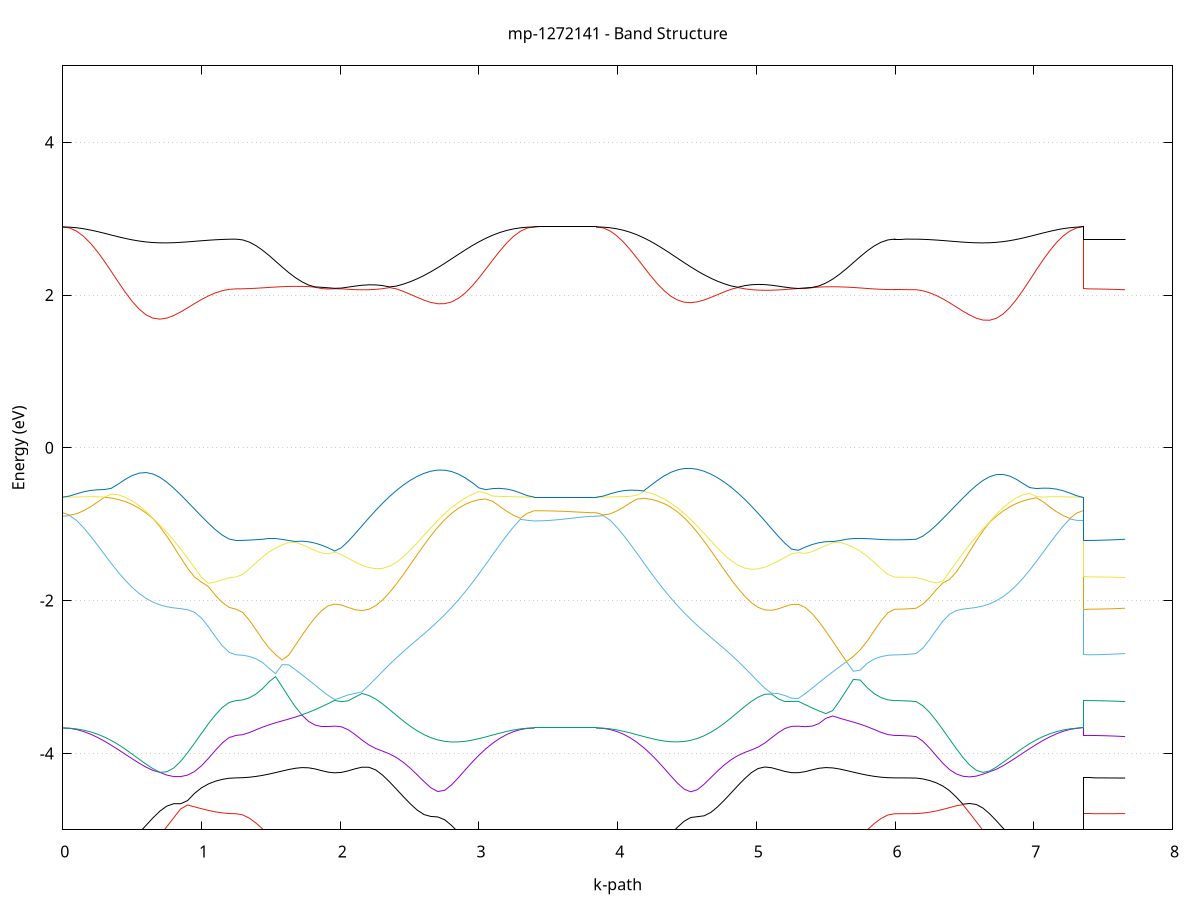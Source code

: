 set title 'mp-1272141 - Band Structure'
set xlabel 'k-path'
set ylabel 'Energy (eV)'
set grid y
set yrange [-5:5]
set terminal png size 800,600
set output 'mp-1272141_bands_gnuplot.png'
plot '-' using 1:2 with lines notitle, '-' using 1:2 with lines notitle, '-' using 1:2 with lines notitle, '-' using 1:2 with lines notitle, '-' using 1:2 with lines notitle, '-' using 1:2 with lines notitle, '-' using 1:2 with lines notitle, '-' using 1:2 with lines notitle, '-' using 1:2 with lines notitle, '-' using 1:2 with lines notitle, '-' using 1:2 with lines notitle, '-' using 1:2 with lines notitle, '-' using 1:2 with lines notitle, '-' using 1:2 with lines notitle, '-' using 1:2 with lines notitle, '-' using 1:2 with lines notitle, '-' using 1:2 with lines notitle, '-' using 1:2 with lines notitle, '-' using 1:2 with lines notitle, '-' using 1:2 with lines notitle, '-' using 1:2 with lines notitle, '-' using 1:2 with lines notitle, '-' using 1:2 with lines notitle, '-' using 1:2 with lines notitle, '-' using 1:2 with lines notitle, '-' using 1:2 with lines notitle, '-' using 1:2 with lines notitle, '-' using 1:2 with lines notitle, '-' using 1:2 with lines notitle, '-' using 1:2 with lines notitle, '-' using 1:2 with lines notitle, '-' using 1:2 with lines notitle, '-' using 1:2 with lines notitle, '-' using 1:2 with lines notitle, '-' using 1:2 with lines notitle, '-' using 1:2 with lines notitle, '-' using 1:2 with lines notitle, '-' using 1:2 with lines notitle, '-' using 1:2 with lines notitle, '-' using 1:2 with lines notitle, '-' using 1:2 with lines notitle, '-' using 1:2 with lines notitle, '-' using 1:2 with lines notitle, '-' using 1:2 with lines notitle, '-' using 1:2 with lines notitle, '-' using 1:2 with lines notitle, '-' using 1:2 with lines notitle, '-' using 1:2 with lines notitle, '-' using 1:2 with lines notitle, '-' using 1:2 with lines notitle, '-' using 1:2 with lines notitle, '-' using 1:2 with lines notitle, '-' using 1:2 with lines notitle, '-' using 1:2 with lines notitle, '-' using 1:2 with lines notitle, '-' using 1:2 with lines notitle, '-' using 1:2 with lines notitle, '-' using 1:2 with lines notitle, '-' using 1:2 with lines notitle, '-' using 1:2 with lines notitle, '-' using 1:2 with lines notitle, '-' using 1:2 with lines notitle, '-' using 1:2 with lines notitle, '-' using 1:2 with lines notitle
0.000000 -50.193267
0.049982 -50.193767
0.099963 -50.195167
0.149945 -50.197467
0.199926 -50.200667
0.249908 -50.204667
0.299889 -50.209467
0.349871 -50.214967
0.399852 -50.221067
0.449834 -50.227667
0.499815 -50.234667
0.549797 -50.241867
0.599778 -50.249267
0.649760 -50.256767
0.699741 -50.264167
0.749723 -50.271367
0.799704 -50.278367
0.849686 -50.284867
0.899667 -50.290867
0.949649 -50.296267
0.999630 -50.300967
1.049612 -50.304967
1.099593 -50.308067
1.149575 -50.310367
1.199556 -50.311767
1.249538 -50.312267
1.249538 -50.312267
1.296926 -50.312067
1.344315 -50.311567
1.391703 -50.310567
1.439091 -50.309267
1.486480 -50.307667
1.533868 -50.305667
1.581256 -50.303467
1.628645 -50.300867
1.676033 -50.297967
1.723422 -50.294867
1.770810 -50.291467
1.818198 -50.287867
1.865587 -50.284067
1.912975 -50.280167
1.960363 -50.276167
2.007752 -50.279167
2.007752 -50.279167
2.057407 -50.282767
2.107062 -50.285667
2.156717 -50.287967
2.206373 -50.289367
2.256028 -50.289967
2.305683 -50.289767
2.355338 -50.288667
2.404994 -50.286667
2.454649 -50.283867
2.504304 -50.280367
2.553959 -50.276067
2.603615 -50.271067
2.653270 -50.265567
2.702925 -50.259567
2.752580 -50.253267
2.802236 -50.246667
2.851891 -50.239967
2.901546 -50.233267
2.951201 -50.226767
3.000857 -50.220467
3.050512 -50.214667
3.100167 -50.209367
3.149822 -50.204667
3.199478 -50.200667
3.249133 -50.197467
3.298788 -50.195167
3.348443 -50.193767
3.398099 -50.193267
3.398099 -50.193267
3.443173 -50.193267
3.488247 -50.193267
3.533322 -50.193267
3.578396 -50.193267
3.623470 -50.193267
3.668544 -50.193267
3.713619 -50.193267
3.758693 -50.193267
3.803767 -50.193267
3.848842 -50.193267
3.848842 -50.193267
3.897288 -50.193767
3.945734 -50.195067
3.994180 -50.197267
4.042627 -50.200267
4.091073 -50.204067
4.139519 -50.208667
4.187965 -50.213767
4.236411 -50.219367
4.284858 -50.225367
4.333304 -50.231667
4.381750 -50.238167
4.430196 -50.244667
4.478643 -50.251167
4.527089 -50.257467
4.575535 -50.263467
4.623981 -50.268967
4.672428 -50.274067
4.720874 -50.278567
4.769320 -50.282367
4.817766 -50.285467
4.866213 -50.287767
4.914659 -50.289267
4.963105 -50.289967
5.011551 -50.289867
5.059998 -50.288867
5.108444 -50.287167
5.156890 -50.284767
5.205336 -50.281667
5.253783 -50.277967
5.302229 -50.277467
5.302229 -50.277467
5.351884 -50.281667
5.401539 -50.285767
5.451195 -50.289567
5.500850 -50.293267
5.550505 -50.296667
5.600160 -50.299767
5.649816 -50.302567
5.699471 -50.305067
5.749126 -50.307267
5.798781 -50.309067
5.848436 -50.310467
5.898092 -50.311467
5.947747 -50.312067
5.997402 -50.312267
5.997402 -50.312267
6.036050 -50.312267
6.074699 -50.312167
6.113347 -50.312167
6.151995 -50.312067
6.151995 -50.312067
6.200158 -50.310967
6.248321 -50.308967
6.296484 -50.306167
6.344647 -50.302667
6.392811 -50.298367
6.440974 -50.293367
6.489137 -50.287767
6.537300 -50.281667
6.585463 -50.275167
6.633626 -50.268267
6.681789 -50.261167
6.729952 -50.253967
6.778115 -50.246667
6.826278 -50.239567
6.874441 -50.232567
6.922604 -50.225867
6.970767 -50.219567
7.018930 -50.213867
7.067093 -50.208667
7.115256 -50.204067
7.163419 -50.200267
7.211582 -50.197267
7.259745 -50.195067
7.307908 -50.193767
7.356071 -50.193267
7.356071 -50.312267
7.399313 -50.312267
7.442554 -50.312267
7.485796 -50.312267
7.529038 -50.312167
7.572279 -50.312167
7.615521 -50.312067
7.658763 -50.311967
e
0.000000 -50.193267
0.049982 -50.193367
0.099963 -50.193667
0.149945 -50.194267
0.199926 -50.194967
0.249908 -50.195867
0.299889 -50.196967
0.349871 -50.198267
0.399852 -50.199667
0.449834 -50.201167
0.499815 -50.202767
0.549797 -50.204467
0.599778 -50.206167
0.649760 -50.207867
0.699741 -50.209567
0.749723 -50.211267
0.799704 -50.212867
0.849686 -50.214367
0.899667 -50.215767
0.949649 -50.216967
0.999630 -50.218067
1.049612 -50.219067
1.099593 -50.219767
1.149575 -50.220267
1.199556 -50.220567
1.249538 -50.220767
1.249538 -50.220767
1.296926 -50.221067
1.344315 -50.222167
1.391703 -50.223967
1.439091 -50.226367
1.486480 -50.229467
1.533868 -50.233067
1.581256 -50.237067
1.628645 -50.241567
1.676033 -50.246267
1.723422 -50.251267
1.770810 -50.256267
1.818198 -50.261267
1.865587 -50.266167
1.912975 -50.270867
1.960363 -50.275267
2.007752 -50.271967
2.007752 -50.271967
2.057407 -50.267567
2.107062 -50.263067
2.156717 -50.258567
2.206373 -50.254167
2.256028 -50.249667
2.305683 -50.245267
2.355338 -50.240967
2.404994 -50.236767
2.454649 -50.232767
2.504304 -50.228767
2.553959 -50.225067
2.603615 -50.221467
2.653270 -50.218067
2.702925 -50.214867
2.752580 -50.211967
2.802236 -50.209167
2.851891 -50.206567
2.901546 -50.204267
2.951201 -50.202167
3.000857 -50.200267
3.050512 -50.198667
3.100167 -50.197167
3.149822 -50.195967
3.199478 -50.194967
3.249133 -50.194267
3.298788 -50.193667
3.348443 -50.193367
3.398099 -50.193267
3.398099 -50.193267
3.443173 -50.193267
3.488247 -50.193267
3.533322 -50.193267
3.578396 -50.193267
3.623470 -50.193267
3.668544 -50.193267
3.713619 -50.193267
3.758693 -50.193267
3.803767 -50.193267
3.848842 -50.193267
3.848842 -50.193267
3.897288 -50.193367
3.945734 -50.193667
3.994180 -50.194167
4.042627 -50.194867
4.091073 -50.195867
4.139519 -50.196967
4.187965 -50.198367
4.236411 -50.199967
4.284858 -50.201767
4.333304 -50.203767
4.381750 -50.205967
4.430196 -50.208367
4.478643 -50.211067
4.527089 -50.213867
4.575535 -50.216967
4.623981 -50.220167
4.672428 -50.223567
4.720874 -50.227167
4.769320 -50.230867
4.817766 -50.234767
4.866213 -50.238867
4.914659 -50.242967
4.963105 -50.247167
5.011551 -50.251467
5.059998 -50.255867
5.108444 -50.260267
5.156890 -50.264667
5.205336 -50.268967
5.253783 -50.273267
5.302229 -50.273867
5.302229 -50.273767
5.351884 -50.269067
5.401539 -50.264067
5.451195 -50.258867
5.500850 -50.253667
5.550505 -50.248367
5.600160 -50.243367
5.649816 -50.238567
5.699471 -50.234167
5.749126 -50.230267
5.798781 -50.226867
5.848436 -50.224267
5.898092 -50.222267
5.947747 -50.221067
5.997402 -50.220667
5.997402 -50.220667
6.036050 -50.220667
6.074699 -50.220667
6.113347 -50.220667
6.151995 -50.220667
6.151995 -50.220667
6.200158 -50.220367
6.248321 -50.219867
6.296484 -50.219267
6.344647 -50.218467
6.392811 -50.217467
6.440974 -50.216267
6.489137 -50.214967
6.537300 -50.213567
6.585463 -50.212067
6.633626 -50.210467
6.681789 -50.208867
6.729952 -50.207167
6.778115 -50.205567
6.826278 -50.203867
6.874441 -50.202267
6.922604 -50.200767
6.970767 -50.199267
7.018930 -50.197967
7.067093 -50.196767
7.115256 -50.195767
7.163419 -50.194867
7.211582 -50.194167
7.259745 -50.193667
7.307908 -50.193367
7.356071 -50.193267
7.356071 -50.220767
7.399313 -50.220767
7.442554 -50.220767
7.485796 -50.220667
7.529038 -50.220667
7.572279 -50.220667
7.615521 -50.220667
7.658763 -50.220667
e
0.000000 -50.189267
0.049982 -50.189167
0.099963 -50.188967
0.149945 -50.188567
0.199926 -50.188067
0.249908 -50.187467
0.299889 -50.186667
0.349871 -50.185767
0.399852 -50.184867
0.449834 -50.183767
0.499815 -50.182667
0.549797 -50.181567
0.599778 -50.180367
0.649760 -50.179167
0.699741 -50.177967
0.749723 -50.176767
0.799704 -50.175667
0.849686 -50.174667
0.899667 -50.173667
0.949649 -50.172767
0.999630 -50.172067
1.049612 -50.171367
1.099593 -50.170867
1.149575 -50.170567
1.199556 -50.170267
1.249538 -50.170267
1.249538 -50.170267
1.296926 -50.170167
1.344315 -50.170167
1.391703 -50.170067
1.439091 -50.169867
1.486480 -50.169667
1.533868 -50.169467
1.581256 -50.169267
1.628645 -50.169067
1.676033 -50.168767
1.723422 -50.168567
1.770810 -50.168367
1.818198 -50.168167
1.865587 -50.168067
1.912975 -50.167967
1.960363 -50.167967
2.007752 -50.167967
2.007752 -50.167967
2.057407 -50.168067
2.107062 -50.168267
2.156717 -50.168567
2.206373 -50.168967
2.256028 -50.169467
2.305683 -50.170067
2.355338 -50.170667
2.404994 -50.171467
2.454649 -50.172367
2.504304 -50.173367
2.553959 -50.174367
2.603615 -50.175467
2.653270 -50.176667
2.702925 -50.177867
2.752580 -50.179067
2.802236 -50.180267
2.851891 -50.181467
2.901546 -50.182667
2.951201 -50.183767
3.000857 -50.184767
3.050512 -50.185767
3.100167 -50.186667
3.149822 -50.187467
3.199478 -50.188067
3.249133 -50.188567
3.298788 -50.188967
3.348443 -50.189167
3.398099 -50.189267
3.398099 -50.189267
3.443173 -50.189267
3.488247 -50.189267
3.533322 -50.189267
3.578396 -50.189267
3.623470 -50.189267
3.668544 -50.189267
3.713619 -50.189267
3.758693 -50.189267
3.803767 -50.189267
3.848842 -50.189267
3.848842 -50.189267
3.897288 -50.189167
3.945734 -50.188967
3.994180 -50.188567
4.042627 -50.188067
4.091073 -50.187467
4.139519 -50.186767
4.187965 -50.185967
4.236411 -50.184967
4.284858 -50.183967
4.333304 -50.182867
4.381750 -50.181767
4.430196 -50.180567
4.478643 -50.179467
4.527089 -50.178267
4.575535 -50.177067
4.623981 -50.175967
4.672428 -50.174867
4.720874 -50.173767
4.769320 -50.172867
4.817766 -50.171967
4.866213 -50.171067
4.914659 -50.170367
4.963105 -50.169767
5.011551 -50.169167
5.059998 -50.168767
5.108444 -50.168467
5.156890 -50.168167
5.205336 -50.167967
5.253783 -50.167967
5.302229 -50.167967
5.302229 -50.167967
5.351884 -50.167967
5.401539 -50.168167
5.451195 -50.168267
5.500850 -50.168467
5.550505 -50.168767
5.600160 -50.168967
5.649816 -50.169267
5.699471 -50.169467
5.749126 -50.169667
5.798781 -50.169867
5.848436 -50.169967
5.898092 -50.170167
5.947747 -50.170167
5.997402 -50.170267
5.997402 -50.170267
6.036050 -50.170267
6.074699 -50.170267
6.113347 -50.170267
6.151995 -50.170267
6.151995 -50.170267
6.200158 -50.170467
6.248321 -50.170767
6.296484 -50.171167
6.344647 -50.171767
6.392811 -50.172467
6.440974 -50.173267
6.489137 -50.174167
6.537300 -50.175167
6.585463 -50.176167
6.633626 -50.177267
6.681789 -50.178467
6.729952 -50.179567
6.778115 -50.180767
6.826278 -50.181867
6.874441 -50.182967
6.922604 -50.184067
6.970767 -50.185067
7.018930 -50.185967
7.067093 -50.186767
7.115256 -50.187567
7.163419 -50.188167
7.211582 -50.188567
7.259745 -50.188967
7.307908 -50.189167
7.356071 -50.189267
7.356071 -50.170267
7.399313 -50.170267
7.442554 -50.170267
7.485796 -50.170267
7.529038 -50.170267
7.572279 -50.170267
7.615521 -50.170267
7.658763 -50.170267
e
0.000000 -18.516067
0.049982 -18.511367
0.099963 -18.496967
0.149945 -18.473267
0.199926 -18.440367
0.249908 -18.398667
0.299889 -18.348667
0.349871 -18.290867
0.399852 -18.226067
0.449834 -18.154767
0.499815 -18.077967
0.549797 -17.996667
0.599778 -17.911867
0.649760 -17.824567
0.699741 -17.736267
0.749723 -17.647967
0.799704 -17.561167
0.849686 -17.477067
0.899667 -17.396967
0.949649 -17.322267
0.999630 -17.254167
1.049612 -17.193767
1.099593 -17.142467
1.149575 -17.101867
1.199556 -17.074767
1.249538 -17.064967
1.249538 -17.064967
1.296926 -17.063267
1.344315 -17.058367
1.391703 -17.050267
1.439091 -17.039367
1.486480 -17.025967
1.533868 -17.010667
1.581256 -16.993867
1.628645 -16.976267
1.676033 -16.958567
1.723422 -16.941767
1.770810 -16.926367
1.818198 -16.913467
1.865587 -16.903967
1.912975 -16.901267
1.960363 -16.898967
2.007752 -16.903467
2.007752 -16.903467
2.057407 -16.915967
2.107062 -16.936267
2.156717 -16.964467
2.206373 -17.001167
2.256028 -17.046067
2.305683 -17.099167
2.355338 -17.159967
2.404994 -17.227767
2.454649 -17.301867
2.504304 -17.381467
2.553959 -17.465367
2.603615 -17.552567
2.653270 -17.641667
2.702925 -17.731567
2.752580 -17.821167
2.802236 -17.909267
2.851891 -17.994767
2.901546 -18.076467
2.951201 -18.153567
3.000857 -18.225167
3.050512 -18.290167
3.100167 -18.348167
3.149822 -18.398267
3.199478 -18.439867
3.249133 -18.472767
3.298788 -18.496567
3.348443 -18.510967
3.398099 -18.515767
3.398099 -18.515767
3.443173 -18.515767
3.488247 -18.515767
3.533322 -18.515867
3.578396 -18.515867
3.623470 -18.515967
3.668544 -18.516067
3.713619 -18.516067
3.758693 -18.516167
3.803767 -18.516167
3.848842 -18.516067
3.848842 -18.516067
3.897288 -18.511567
3.945734 -18.497867
3.994180 -18.475167
4.042627 -18.443867
4.091073 -18.403967
4.139519 -18.356267
4.187965 -18.300867
4.236411 -18.238667
4.284858 -18.170167
4.333304 -18.096167
4.381750 -18.017467
4.430196 -17.934967
4.478643 -17.849667
4.527089 -17.762567
4.575535 -17.674667
4.623981 -17.587267
4.672428 -17.501267
4.720874 -17.417967
4.769320 -17.338367
4.817766 -17.263367
4.866213 -17.193867
4.914659 -17.130867
4.963105 -17.074867
5.011551 -17.026467
5.059998 -16.985967
5.108444 -16.953267
5.156890 -16.928467
5.205336 -16.911367
5.253783 -16.901267
5.302229 -16.899567
5.302229 -16.899567
5.351884 -16.901567
5.401539 -16.907667
5.451195 -16.919367
5.500850 -16.934367
5.550505 -16.951367
5.600160 -16.969767
5.649816 -16.988267
5.699471 -17.006167
5.749126 -17.022667
5.798781 -17.037167
5.848436 -17.049067
5.898092 -17.057867
5.947747 -17.063267
5.997402 -17.064967
5.997402 -17.064967
6.036050 -17.065367
6.074699 -17.066367
6.113347 -17.067967
6.151995 -17.070267
6.151995 -17.070267
6.200158 -17.092167
6.248321 -17.127867
6.296484 -17.174467
6.344647 -17.229967
6.392811 -17.293167
6.440974 -17.363067
6.489137 -17.438567
6.537300 -17.518367
6.585463 -17.601467
6.633626 -17.686467
6.681789 -17.772267
6.729952 -17.857767
6.778115 -17.941667
6.826278 -18.022967
6.874441 -18.100667
6.922604 -18.173767
6.970767 -18.241367
7.018930 -18.302967
7.067093 -18.357767
7.115256 -18.405067
7.163419 -18.444367
7.211582 -18.475367
7.259745 -18.497667
7.307908 -18.511167
7.356071 -18.515767
7.356071 -17.064967
7.399313 -17.065067
7.442554 -17.065467
7.485796 -17.065967
7.529038 -17.066767
7.572279 -17.067667
7.615521 -17.068867
7.658763 -17.070267
e
0.000000 -16.462867
0.049982 -16.464267
0.099963 -16.468267
0.149945 -16.474967
0.199926 -16.484067
0.249908 -16.495767
0.299889 -16.509667
0.349871 -16.525767
0.399852 -16.543667
0.449834 -16.563167
0.499815 -16.584067
0.549797 -16.606167
0.599778 -16.629067
0.649760 -16.652467
0.699741 -16.676267
0.749723 -16.699867
0.799704 -16.723267
0.849686 -16.746267
0.899667 -16.768667
0.949649 -16.790467
0.999630 -16.811467
1.049612 -16.831567
1.099593 -16.850467
1.149575 -16.867267
1.199556 -16.879967
1.249538 -16.884867
1.249538 -16.884867
1.296926 -16.885067
1.344315 -16.885767
1.391703 -16.886867
1.439091 -16.888467
1.486480 -16.890467
1.533868 -16.892567
1.581256 -16.894767
1.628645 -16.897067
1.676033 -16.898967
1.723422 -16.900767
1.770810 -16.901967
1.818198 -16.902567
1.865587 -16.902467
1.912975 -16.898467
1.960363 -16.898067
2.007752 -16.895367
2.007752 -16.895367
2.057407 -16.890167
2.107062 -16.883467
2.156717 -16.874867
2.206373 -16.864567
2.256028 -16.852367
2.305683 -16.838467
2.355338 -16.822767
2.404994 -16.805467
2.454649 -16.786667
2.504304 -16.766467
2.553959 -16.745067
2.603615 -16.722767
2.653270 -16.699767
2.702925 -16.676367
2.752580 -16.652767
2.802236 -16.629467
2.851891 -16.606767
2.901546 -16.584667
2.951201 -16.563867
3.000857 -16.544267
3.050512 -16.526367
3.100167 -16.510367
3.149822 -16.496467
3.199478 -16.484867
3.249133 -16.475567
3.298788 -16.468967
3.348443 -16.464967
3.398099 -16.463567
3.398099 -16.463567
3.443173 -16.463567
3.488247 -16.463467
3.533322 -16.463467
3.578396 -16.463367
3.623470 -16.463167
3.668544 -16.463067
3.713619 -16.462967
3.758693 -16.462867
3.803767 -16.462967
3.848842 -16.462867
3.848842 -16.462867
3.897288 -16.464267
3.945734 -16.468067
3.994180 -16.474367
4.042627 -16.483167
4.091073 -16.494167
4.139519 -16.507567
4.187965 -16.522867
4.236411 -16.540067
4.284858 -16.558867
4.333304 -16.579067
4.381750 -16.600267
4.430196 -16.622367
4.478643 -16.645167
4.527089 -16.668067
4.575535 -16.690967
4.623981 -16.713567
4.672428 -16.735667
4.720874 -16.756967
4.769320 -16.777167
4.817766 -16.796267
4.866213 -16.813967
4.914659 -16.830067
4.963105 -16.844567
5.011551 -16.857367
5.059998 -16.868467
5.108444 -16.877867
5.156890 -16.885567
5.205336 -16.891767
5.253783 -16.896367
5.302229 -16.897667
5.302229 -16.897667
5.351884 -16.900067
5.401539 -16.902367
5.451195 -16.902267
5.500850 -16.901167
5.550505 -16.899567
5.600160 -16.897567
5.649816 -16.895267
5.699471 -16.892967
5.749126 -16.890667
5.798781 -16.888567
5.848436 -16.886867
5.898092 -16.885567
5.947747 -16.884767
5.997402 -16.884567
5.997402 -16.884567
6.036050 -16.884367
6.074699 -16.883867
6.113347 -16.882967
6.151995 -16.881867
6.151995 -16.881867
6.200158 -16.871467
6.248321 -16.856167
6.296484 -16.838467
6.344647 -16.819367
6.392811 -16.799367
6.440974 -16.778767
6.489137 -16.757267
6.537300 -16.735267
6.585463 -16.712767
6.633626 -16.689767
6.681789 -16.666767
6.729952 -16.643967
6.778115 -16.621367
6.826278 -16.599467
6.874441 -16.578367
6.922604 -16.558367
6.970767 -16.539767
7.018930 -16.522767
7.067093 -16.507667
7.115256 -16.494567
7.163419 -16.483567
7.211582 -16.474867
7.259745 -16.468567
7.307908 -16.464867
7.356071 -16.463567
7.356071 -16.884867
7.399313 -16.884767
7.442554 -16.884567
7.485796 -16.884167
7.529038 -16.883767
7.572279 -16.883267
7.615521 -16.882667
7.658763 -16.881867
e
0.000000 -6.009167
0.049982 -6.004167
0.099963 -5.989067
0.149945 -5.964367
0.199926 -5.930667
0.249908 -5.889767
0.299889 -5.847567
0.349871 -5.822567
0.399852 -5.831567
0.449834 -5.859267
0.499815 -5.895367
0.549797 -5.937867
0.599778 -5.986467
0.649760 -6.042067
0.699741 -6.104867
0.749723 -6.174767
0.799704 -6.250567
0.849686 -6.330367
0.899667 -6.411167
0.949649 -6.489767
0.999630 -6.562867
1.049612 -6.627167
1.099593 -6.680267
1.149575 -6.719767
1.199556 -6.744167
1.249538 -6.752367
1.249538 -6.752367
1.296926 -6.745967
1.344315 -6.726967
1.391703 -6.695567
1.439091 -6.652267
1.486480 -6.597567
1.533868 -6.532667
1.581256 -6.458467
1.628645 -6.376767
1.676033 -6.289367
1.723422 -6.198667
1.770810 -6.107967
1.818198 -6.020567
1.865587 -5.940467
1.912975 -5.871367
1.960363 -5.815967
2.007752 -5.849767
2.007752 -5.849767
2.057407 -5.889467
2.107062 -5.922667
2.156717 -5.949267
2.206373 -5.969767
2.256028 -5.984267
2.305683 -5.993367
2.355338 -5.997367
2.404994 -5.996667
2.454649 -5.991967
2.504304 -5.983467
2.553959 -5.971867
2.603615 -5.957467
2.653270 -5.940667
2.702925 -5.921867
2.752580 -5.901067
2.802236 -5.878767
2.851891 -5.854967
2.901546 -5.829967
2.951201 -5.804067
3.000857 -5.777767
3.050512 -5.770567
3.100167 -5.828767
3.149822 -5.879567
3.199478 -5.922367
3.249133 -5.956367
3.298788 -5.981067
3.348443 -5.996067
3.398099 -6.001167
3.398099 -6.001167
3.443173 -6.001367
3.488247 -6.001867
3.533322 -6.002767
3.578396 -6.003867
3.623470 -6.005167
3.668544 -6.006367
3.713619 -6.007467
3.758693 -6.008367
3.803767 -6.008967
3.848842 -6.009167
3.848842 -6.009167
3.897288 -6.004367
3.945734 -5.990067
3.994180 -5.966367
4.042627 -5.933867
4.091073 -5.892767
4.139519 -5.843967
4.187965 -5.787967
4.236411 -5.770867
4.284858 -5.796367
4.333304 -5.821567
4.381750 -5.846167
4.430196 -5.869667
4.478643 -5.891967
4.527089 -5.912767
4.575535 -5.931967
4.623981 -5.949267
4.672428 -5.964467
4.720874 -5.977167
4.769320 -5.986967
4.817766 -5.993567
4.866213 -5.996367
4.914659 -5.995067
4.963105 -5.989167
5.011551 -5.978167
5.059998 -5.961867
5.108444 -5.939667
5.156890 -5.911567
5.205336 -5.877267
5.253783 -5.836467
5.302229 -5.832867
5.302229 -5.832867
5.351884 -5.896167
5.401539 -5.973467
5.451195 -6.061367
5.500850 -6.155067
5.550505 -6.250567
5.600160 -6.343867
5.649816 -6.431867
5.699471 -6.512167
5.749126 -6.582967
5.798781 -6.642567
5.848436 -6.690067
5.898092 -6.724467
5.947747 -6.745367
5.997402 -6.752367
5.997402 -6.752367
6.036050 -6.752067
6.074699 -6.751267
6.113347 -6.749867
6.151995 -6.747967
6.151995 -6.747967
6.200158 -6.728667
6.248321 -6.694867
6.296484 -6.647667
6.344647 -6.589067
6.392811 -6.521267
6.440974 -6.447067
6.489137 -6.369467
6.537300 -6.291367
6.585463 -6.215667
6.633626 -6.144667
6.681789 -6.079767
6.729952 -6.021767
6.778115 -5.970367
6.826278 -5.925067
6.874441 -5.885467
6.922604 -5.851667
6.970767 -5.826567
7.018930 -5.821367
7.067093 -5.848167
7.115256 -5.888867
7.163419 -5.927367
7.211582 -5.959067
7.259745 -5.982267
7.307908 -5.996367
7.356071 -6.001167
7.356071 -6.752367
7.399313 -6.752267
7.442554 -6.751967
7.485796 -6.751567
7.529038 -6.750967
7.572279 -6.750067
7.615521 -6.749167
7.658763 -6.747967
e
0.000000 -5.638667
0.049982 -5.641467
0.099963 -5.649567
0.149945 -5.662567
0.199926 -5.679267
0.249908 -5.697367
0.299889 -5.710967
0.349871 -5.701267
0.399852 -5.651767
0.449834 -5.578267
0.499815 -5.492267
0.549797 -5.397267
0.599778 -5.295267
0.649760 -5.187367
0.699741 -5.074967
0.749723 -4.959367
0.799704 -4.842367
0.849686 -4.726967
0.899667 -4.675967
0.949649 -4.699767
0.999630 -4.724267
1.049612 -4.746667
1.099593 -4.765167
1.149575 -4.778867
1.199556 -4.787267
1.249538 -4.790167
1.249538 -4.790167
1.296926 -4.805167
1.344315 -4.847567
1.391703 -4.910467
1.439091 -4.986967
1.486480 -5.071067
1.533868 -5.158467
1.581256 -5.246267
1.628645 -5.332267
1.676033 -5.415167
1.723422 -5.493767
1.770810 -5.567567
1.818198 -5.635967
1.865587 -5.698467
1.912975 -5.755067
1.960363 -5.805467
2.007752 -5.774667
2.007752 -5.774667
2.057407 -5.744267
2.107062 -5.722567
2.156717 -5.703867
2.206373 -5.682767
2.256028 -5.655067
2.305683 -5.618067
2.355338 -5.570267
2.404994 -5.511667
2.454649 -5.443767
2.504304 -5.370467
2.553959 -5.299467
2.603615 -5.246267
2.653270 -5.232967
2.702925 -5.266667
2.752580 -5.329567
2.802236 -5.404667
2.851891 -5.483267
2.901546 -5.560967
2.951201 -5.635767
3.000857 -5.705967
3.050512 -5.751467
3.100167 -5.726067
3.149822 -5.702267
3.199478 -5.680967
3.249133 -5.663167
3.298788 -5.649767
3.348443 -5.641467
3.398099 -5.638667
3.398099 -5.638667
3.443173 -5.638667
3.488247 -5.638667
3.533322 -5.638667
3.578396 -5.638667
3.623470 -5.638667
3.668544 -5.638667
3.713619 -5.638667
3.758693 -5.638667
3.803767 -5.638667
3.848842 -5.638667
3.848842 -5.638667
3.897288 -5.641267
3.945734 -5.649067
3.994180 -5.661667
4.042627 -5.678467
4.091073 -5.698567
4.139519 -5.721167
4.187965 -5.745567
4.236411 -5.725667
4.284858 -5.657867
4.333304 -5.585467
4.381750 -5.509667
4.430196 -5.432467
4.478643 -5.356967
4.527089 -5.289467
4.575535 -5.243067
4.623981 -5.236767
4.672428 -5.274767
4.720874 -5.338767
4.769320 -5.410567
4.817766 -5.479967
4.866213 -5.541967
4.914659 -5.594267
4.963105 -5.636067
5.011551 -5.667967
5.059998 -5.691967
5.108444 -5.711167
5.156890 -5.729767
5.205336 -5.753067
5.253783 -5.786167
5.302229 -5.789367
5.302229 -5.789367
5.351884 -5.734267
5.401539 -5.672467
5.451195 -5.604267
5.500850 -5.529767
5.550505 -5.449667
5.600160 -5.364467
5.649816 -5.275467
5.699471 -5.183867
5.749126 -5.091867
5.798781 -5.002767
5.848436 -4.920867
5.898092 -4.852767
5.947747 -4.806567
5.997402 -4.790067
5.997402 -4.790067
6.036050 -4.789967
6.074699 -4.789667
6.113347 -4.789167
6.151995 -4.788567
6.151995 -4.788567
6.200158 -4.781867
6.248321 -4.770067
6.296484 -4.753667
6.344647 -4.733167
6.392811 -4.709967
6.440974 -4.686067
6.489137 -4.671367
6.537300 -4.780967
6.585463 -4.893867
6.633626 -5.006667
6.681789 -5.117467
6.729952 -5.224567
6.778115 -5.326967
6.826278 -5.423567
6.874441 -5.513167
6.922604 -5.593867
6.970767 -5.661667
7.018930 -5.704467
7.067093 -5.709667
7.115256 -5.695367
7.163419 -5.677667
7.211582 -5.661567
7.259745 -5.649067
7.307908 -5.641267
7.356071 -5.638667
7.356071 -4.790167
7.399313 -4.790167
7.442554 -4.790067
7.485796 -4.789867
7.529038 -4.789667
7.572279 -4.789367
7.615521 -4.788967
7.658763 -4.788567
e
0.000000 -5.638567
0.049982 -5.633267
0.099963 -5.617367
0.149945 -5.590967
0.199926 -5.554267
0.249908 -5.507467
0.299889 -5.450867
0.349871 -5.384867
0.399852 -5.310067
0.449834 -5.227167
0.499815 -5.137167
0.549797 -5.041467
0.599778 -4.942667
0.649760 -4.844867
0.699741 -4.756267
0.749723 -4.690267
0.799704 -4.658867
0.849686 -4.658767
0.899667 -4.617967
0.949649 -4.523467
0.999630 -4.451067
1.049612 -4.400067
1.099593 -4.364467
1.149575 -4.339967
1.199556 -4.325367
1.249538 -4.320567
1.249538 -4.320567
1.296926 -4.318367
1.344315 -4.312167
1.391703 -4.301867
1.439091 -4.287967
1.486480 -4.270867
1.533868 -4.251567
1.581256 -4.231067
1.628645 -4.211367
1.676033 -4.195067
1.723422 -4.186167
1.770810 -4.188567
1.818198 -4.203367
1.865587 -4.225667
1.912975 -4.245667
1.960363 -4.254667
2.007752 -4.248767
2.007752 -4.248767
2.057407 -4.228667
2.107062 -4.201867
2.156717 -4.180767
2.206373 -4.181267
2.256028 -4.216667
2.305683 -4.285067
2.355338 -4.372567
2.404994 -4.468067
2.454649 -4.565167
2.504304 -4.658367
2.553959 -4.740867
2.603615 -4.800767
2.653270 -4.825567
2.702925 -4.831767
2.752580 -4.868167
2.802236 -4.942867
2.851891 -5.033967
2.901546 -5.127967
2.951201 -5.218967
3.000857 -5.303767
3.050512 -5.380467
3.100167 -5.448167
3.149822 -5.506067
3.199478 -5.553667
3.249133 -5.590767
3.298788 -5.617367
3.348443 -5.633367
3.398099 -5.638567
3.398099 -5.638567
3.443173 -5.638567
3.488247 -5.638567
3.533322 -5.638567
3.578396 -5.638567
3.623470 -5.638567
3.668544 -5.638567
3.713619 -5.638567
3.758693 -5.638567
3.803767 -5.638567
3.848842 -5.638567
3.848842 -5.638567
3.897288 -5.633567
3.945734 -5.618367
3.994180 -5.593067
4.042627 -5.557767
4.091073 -5.512367
4.139519 -5.457267
4.187965 -5.392767
4.236411 -5.319467
4.284858 -5.238267
4.333304 -5.150667
4.381750 -5.059267
4.430196 -4.968667
4.478643 -4.888667
4.527089 -4.839067
4.575535 -4.828467
4.623981 -4.816867
4.672428 -4.771967
4.720874 -4.699267
4.769320 -4.611867
4.817766 -4.518167
4.866213 -4.423267
4.914659 -4.332567
4.963105 -4.253567
5.011551 -4.198767
5.059998 -4.178267
5.108444 -4.187367
5.156890 -4.211367
5.205336 -4.236367
5.253783 -4.252267
5.302229 -4.253267
5.302229 -4.253267
5.351884 -4.238967
5.401539 -4.215767
5.451195 -4.194867
5.500850 -4.185667
5.550505 -4.190067
5.600160 -4.204567
5.649816 -4.224367
5.699471 -4.245767
5.749126 -4.266567
5.798781 -4.285067
5.848436 -4.300167
5.898092 -4.311467
5.947747 -4.318367
5.997402 -4.320667
5.997402 -4.320667
6.036050 -4.320867
6.074699 -4.321267
6.113347 -4.322067
6.151995 -4.323067
6.151995 -4.323067
6.200158 -4.334367
6.248321 -4.354767
6.296484 -4.384967
6.344647 -4.427667
6.392811 -4.488467
6.440974 -4.571167
6.489137 -4.665467
6.537300 -4.655767
6.585463 -4.669067
6.633626 -4.715567
6.681789 -4.790967
6.729952 -4.881767
6.778115 -4.977767
6.826278 -5.072967
6.874441 -5.164267
6.922604 -5.249867
6.970767 -5.328467
7.018930 -5.399267
7.067093 -5.461567
7.115256 -5.515067
7.163419 -5.559267
7.211582 -5.593867
7.259745 -5.618767
7.307908 -5.633667
7.356071 -5.638567
7.356071 -4.320567
7.399313 -4.320567
7.442554 -4.320767
7.485796 -4.320967
7.529038 -4.321367
7.572279 -4.321767
7.615521 -4.322367
7.658763 -4.323067
e
0.000000 -3.667167
0.049982 -3.672467
0.099963 -3.688167
0.149945 -3.713767
0.199926 -3.748367
0.249908 -3.790667
0.299889 -3.839667
0.349871 -3.893667
0.399852 -3.951167
0.449834 -4.010567
0.499815 -4.070067
0.549797 -4.127467
0.599778 -4.179767
0.649760 -4.222567
0.699741 -4.248467
0.749723 -4.283867
0.799704 -4.303067
0.849686 -4.303967
0.899667 -4.283667
0.949649 -4.237567
0.999630 -4.162867
1.049612 -4.065967
1.099593 -3.961167
1.149575 -3.863867
1.199556 -3.791967
1.249538 -3.764867
1.249538 -3.764867
1.296926 -3.754567
1.344315 -3.727567
1.391703 -3.692367
1.439091 -3.657367
1.486480 -3.626367
1.533868 -3.599467
1.581256 -3.574867
1.628645 -3.550367
1.676033 -3.524467
1.723422 -3.497867
1.770810 -3.579467
1.818198 -3.628867
1.865587 -3.648467
1.912975 -3.648267
1.960363 -3.642967
2.007752 -3.651467
2.007752 -3.651467
2.057407 -3.689867
2.107062 -3.752867
2.156717 -3.824167
2.206373 -3.888767
2.256028 -3.936067
2.305683 -3.970467
2.355338 -4.006667
2.404994 -4.054467
2.454649 -4.116867
2.504304 -4.192667
2.553959 -4.278467
2.603615 -4.368067
2.653270 -4.449867
2.702925 -4.499067
2.752580 -4.483967
2.802236 -4.413067
2.851891 -4.317667
2.901546 -4.215567
2.951201 -4.115567
3.000857 -4.022267
3.050512 -3.938267
3.100167 -3.865167
3.149822 -3.803667
3.199478 -3.753867
3.249133 -3.715567
3.298788 -3.688567
3.348443 -3.672567
3.398099 -3.667167
3.398099 -3.667167
3.443173 -3.667167
3.488247 -3.667167
3.533322 -3.667167
3.578396 -3.667167
3.623470 -3.667167
3.668544 -3.667167
3.713619 -3.667167
3.758693 -3.667167
3.803767 -3.667167
3.848842 -3.667167
3.848842 -3.667167
3.897288 -3.672267
3.945734 -3.687567
3.994180 -3.713267
4.042627 -3.749667
4.091073 -3.796967
4.139519 -3.855567
4.187965 -3.925067
4.236411 -4.005267
4.284858 -4.094667
4.333304 -4.191167
4.381750 -4.291067
4.430196 -4.387467
4.478643 -4.466967
4.527089 -4.503267
4.575535 -4.474667
4.623981 -4.402667
4.672428 -4.316167
4.720874 -4.229767
4.769320 -4.150567
4.817766 -4.082967
4.866213 -4.029267
4.914659 -3.988667
4.963105 -3.955767
5.011551 -3.918667
5.059998 -3.865467
5.108444 -3.798367
5.156890 -3.729867
5.205336 -3.674467
5.253783 -3.646167
5.302229 -3.644167
5.302229 -3.644167
5.351884 -3.649967
5.401539 -3.643567
5.451195 -3.609767
5.500850 -3.541067
5.550505 -3.510767
5.600160 -3.539067
5.649816 -3.565167
5.699471 -3.590867
5.749126 -3.618367
5.798781 -3.650167
5.848436 -3.686667
5.898092 -3.724167
5.947747 -3.753667
5.997402 -3.765067
5.997402 -3.765067
6.036050 -3.765967
6.074699 -3.768867
6.113347 -3.773567
6.151995 -3.780067
6.151995 -3.780067
6.200158 -3.839667
6.248321 -3.928867
6.296484 -4.030167
6.344647 -4.129167
6.392811 -4.212067
6.440974 -4.268767
6.489137 -4.299167
6.537300 -4.307667
6.585463 -4.297767
6.633626 -4.271567
6.681789 -4.240067
6.729952 -4.207767
6.778115 -4.162167
6.826278 -4.109267
6.874441 -4.052667
6.922604 -3.994767
6.970767 -3.937367
7.018930 -3.882167
7.067093 -3.830567
7.115256 -3.784067
7.163419 -3.743767
7.211582 -3.711167
7.259745 -3.686967
7.307908 -3.672167
7.356071 -3.667167
7.356071 -3.764867
7.399313 -3.765167
7.442554 -3.766067
7.485796 -3.767667
7.529038 -3.769967
7.572279 -3.772767
7.615521 -3.776067
7.658763 -3.780067
e
0.000000 -3.667167
0.049982 -3.670267
0.099963 -3.679667
0.149945 -3.695567
0.199926 -3.718267
0.249908 -3.748267
0.299889 -3.785867
0.349871 -3.831367
0.399852 -3.884467
0.449834 -3.944267
0.499815 -4.008867
0.549797 -4.075567
0.599778 -4.140567
0.649760 -4.199567
0.699741 -4.247467
0.749723 -4.241167
0.799704 -4.191767
0.849686 -4.103467
0.899667 -3.990967
0.949649 -3.866567
0.999630 -3.738367
1.049612 -3.612667
1.099593 -3.496767
1.149575 -3.399467
1.199556 -3.332867
1.249538 -3.308867
1.249538 -3.308867
1.296926 -3.300067
1.344315 -3.272667
1.391703 -3.224367
1.439091 -3.154167
1.486480 -3.063667
1.533868 -2.995267
1.581256 -3.126367
1.628645 -3.261867
1.676033 -3.389067
1.723422 -3.495767
1.770810 -3.463767
1.818198 -3.428167
1.865587 -3.389267
1.912975 -3.348067
1.960363 -3.306467
2.007752 -3.323167
2.007752 -3.323167
2.057407 -3.311567
2.107062 -3.263867
2.156717 -3.216167
2.206373 -3.241467
2.256028 -3.288967
2.305683 -3.352767
2.355338 -3.425767
2.404994 -3.501567
2.454649 -3.575267
2.504304 -3.643467
2.553959 -3.703567
2.603615 -3.754167
2.653270 -3.794167
2.702925 -3.823467
2.752580 -3.842067
2.802236 -3.850667
2.851891 -3.850067
2.901546 -3.841567
2.951201 -3.826567
3.000857 -3.806767
3.050512 -3.783767
3.100167 -3.759267
3.149822 -3.735167
3.199478 -3.712867
3.249133 -3.693867
3.298788 -3.679367
3.348443 -3.670267
3.398099 -3.667167
3.398099 -3.667167
3.443173 -3.667167
3.488247 -3.667167
3.533322 -3.667167
3.578396 -3.667167
3.623470 -3.667167
3.668544 -3.667167
3.713619 -3.667167
3.758693 -3.667167
3.803767 -3.667167
3.848842 -3.667167
3.848842 -3.667167
3.897288 -3.670167
3.945734 -3.678767
3.994180 -3.692567
4.042627 -3.710767
4.091073 -3.732167
4.139519 -3.755467
4.187965 -3.779267
4.236411 -3.801867
4.284858 -3.821867
4.333304 -3.837467
4.381750 -3.847367
4.430196 -3.849967
4.478643 -3.844267
4.527089 -3.829167
4.575535 -3.804167
4.623981 -3.768767
4.672428 -3.723367
4.720874 -3.668367
4.769320 -3.605067
4.817766 -3.535367
4.866213 -3.461967
4.914659 -3.388667
4.963105 -3.320867
5.011551 -3.264767
5.059998 -3.226767
5.108444 -3.222267
5.156890 -3.284667
5.205336 -3.321367
5.253783 -3.320167
5.302229 -3.318367
5.302229 -3.318467
5.351884 -3.362067
5.401539 -3.404467
5.451195 -3.443667
5.500850 -3.479167
5.550505 -3.438967
5.600160 -3.312267
5.649816 -3.171967
5.699471 -3.031367
5.749126 -3.040367
5.798781 -3.139167
5.848436 -3.216267
5.898092 -3.269367
5.947747 -3.299367
5.997402 -3.308967
5.997402 -3.308967
6.036050 -3.309867
6.074699 -3.312267
6.113347 -3.316367
6.151995 -3.322067
6.151995 -3.322067
6.200158 -3.376167
6.248321 -3.462667
6.296484 -3.570267
6.344647 -3.689667
6.392811 -3.813867
6.440974 -3.936967
6.489137 -4.052667
6.537300 -4.151567
6.585463 -4.220567
6.633626 -4.248767
6.681789 -4.231067
6.729952 -4.179067
6.778115 -4.119067
6.826278 -4.054867
6.874441 -3.990267
6.922604 -3.928467
6.970767 -3.871767
7.018930 -3.821767
7.067093 -3.778967
7.115256 -3.743567
7.163419 -3.715367
7.211582 -3.693967
7.259745 -3.678967
7.307908 -3.670167
7.356071 -3.667167
7.356071 -3.308867
7.399313 -3.309067
7.442554 -3.309967
7.485796 -3.311267
7.529038 -3.313167
7.572279 -3.315567
7.615521 -3.318467
7.658763 -3.321867
e
0.000000 -0.895267
0.049982 -0.887067
0.099963 -0.951667
0.149945 -1.046567
0.199926 -1.155467
0.249908 -1.272967
0.299889 -1.393967
0.349871 -1.513967
0.399852 -1.628467
0.449834 -1.733767
0.499815 -1.826867
0.549797 -1.905967
0.599778 -1.970267
0.649760 -2.019967
0.699741 -2.055967
0.749723 -2.080167
0.799704 -2.095067
0.849686 -2.105267
0.899667 -2.119167
0.949649 -2.153067
0.999630 -2.227667
1.049612 -2.341767
1.099593 -2.471167
1.149575 -2.590667
1.199556 -2.677467
1.249538 -2.709767
1.249538 -2.709767
1.296926 -2.714967
1.344315 -2.731067
1.391703 -2.760467
1.439091 -2.808667
1.486480 -2.885367
1.533868 -2.956867
1.581256 -2.838767
1.628645 -2.840867
1.676033 -2.903967
1.723422 -2.968967
1.770810 -3.036467
1.818198 -3.105867
1.865587 -3.175467
1.912975 -3.241367
1.960363 -3.295367
2.007752 -3.267467
2.007752 -3.267467
2.057407 -3.234167
2.107062 -3.214867
2.156717 -3.193467
2.206373 -3.109567
2.256028 -3.018767
2.305683 -2.926067
2.355338 -2.835467
2.404994 -2.749167
2.454649 -2.667467
2.504304 -2.589267
2.553959 -2.512567
2.603615 -2.435567
2.653270 -2.356367
2.702925 -2.273467
2.752580 -2.185567
2.802236 -2.091667
2.851891 -1.990967
2.901546 -1.883167
2.951201 -1.768367
3.000857 -1.647667
3.050512 -1.522667
3.100167 -1.395767
3.149822 -1.269867
3.199478 -1.148567
3.249133 -1.035667
3.298788 -0.935967
3.348443 -0.948667
3.398099 -0.957167
3.398099 -0.957167
3.443173 -0.955967
3.488247 -0.952467
3.533322 -0.946767
3.578396 -0.939467
3.623470 -0.930767
3.668544 -0.921467
3.713619 -0.912167
3.758693 -0.903867
3.803767 -0.897667
3.848842 -0.895267
3.848842 -0.895267
3.897288 -0.887367
3.945734 -0.947667
3.994180 -1.039467
4.042627 -1.145467
4.091073 -1.260667
4.139519 -1.381367
4.187965 -1.504067
4.236411 -1.625767
4.284858 -1.743967
4.333304 -1.856967
4.381750 -1.963667
4.430196 -2.063767
4.478643 -2.157167
4.527089 -2.244667
4.575535 -2.327167
4.623981 -2.405567
4.672428 -2.481267
4.720874 -2.555967
4.769320 -2.631267
4.817766 -2.709167
4.866213 -2.791167
4.914659 -2.877567
4.963105 -2.967367
5.011551 -3.057667
5.059998 -3.144367
5.108444 -3.211267
5.156890 -3.217767
5.205336 -3.241867
5.253783 -3.277267
5.302229 -3.281367
5.302229 -3.281267
5.351884 -3.218867
5.401539 -3.147467
5.451195 -3.074267
5.500850 -3.002367
5.550505 -2.933167
5.600160 -2.866367
5.649816 -2.800467
5.699471 -2.925067
5.749126 -2.908667
5.798781 -2.820767
5.848436 -2.766267
5.898092 -2.733667
5.947747 -2.715967
5.997402 -2.710367
5.997402 -2.710367
6.036050 -2.709167
6.074699 -2.705767
6.113347 -2.700167
6.151995 -2.692467
6.151995 -2.692467
6.200158 -2.620967
6.248321 -2.512267
6.296484 -2.387267
6.344647 -2.267867
6.392811 -2.178567
6.440974 -2.130867
6.489137 -2.111167
6.537300 -2.100867
6.585463 -2.089367
6.633626 -2.071067
6.681789 -2.042767
6.729952 -2.002567
6.778115 -1.949067
6.826278 -1.881567
6.874441 -1.800167
6.922604 -1.705767
6.970767 -1.600467
7.018930 -1.486867
7.067093 -1.368667
7.115256 -1.249667
7.163419 -1.134067
7.211582 -1.026067
7.259745 -0.931067
7.307908 -0.949167
7.356071 -0.957167
7.356071 -2.709767
7.399313 -2.709467
7.442554 -2.708367
7.485796 -2.706567
7.529038 -2.704167
7.572279 -2.700967
7.615521 -2.697067
7.658763 -2.692567
e
0.000000 -0.850367
0.049982 -0.879867
0.099963 -0.862767
0.149945 -0.823567
0.199926 -0.771867
0.249908 -0.710767
0.299889 -0.647267
0.349871 -0.657367
0.399852 -0.675967
0.449834 -0.703567
0.499815 -0.741567
0.549797 -0.790967
0.599778 -0.852167
0.649760 -0.925367
0.699741 -1.032567
0.749723 -1.156467
0.799704 -1.293167
0.849686 -1.436867
0.899667 -1.576267
0.949649 -1.691667
0.999630 -1.758567
1.049612 -1.816767
1.099593 -1.929367
1.149575 -2.024067
1.199556 -2.089067
1.249538 -2.112567
1.249538 -2.112567
1.296926 -2.154667
1.344315 -2.254867
1.391703 -2.378967
1.439091 -2.506167
1.486480 -2.618967
1.533868 -2.707067
1.581256 -2.777267
1.628645 -2.713767
1.676033 -2.585767
1.723422 -2.458367
1.770810 -2.335867
1.818198 -2.223967
1.865587 -2.131167
1.912975 -2.068767
1.960363 -2.045567
2.007752 -2.057267
2.007752 -2.057267
2.057407 -2.088967
2.107062 -2.118967
2.156717 -2.130567
2.206373 -2.113567
2.256028 -2.065867
2.305683 -1.990867
2.355338 -1.894267
2.404994 -1.782067
2.454649 -1.659467
2.504304 -1.530867
2.553959 -1.400767
2.603615 -1.273067
2.653270 -1.151767
2.702925 -1.040367
2.752580 -0.941967
2.802236 -0.858667
2.851891 -0.791367
2.901546 -0.739667
2.951201 -0.702567
3.000857 -0.678667
3.050512 -0.670267
3.100167 -0.701567
3.149822 -0.765967
3.199478 -0.829267
3.249133 -0.882867
3.298788 -0.923467
3.348443 -0.857667
3.398099 -0.823567
3.398099 -0.823567
3.443173 -0.823867
3.488247 -0.824967
3.533322 -0.826767
3.578396 -0.829267
3.623470 -0.832467
3.668544 -0.836367
3.713619 -0.840767
3.758693 -0.845167
3.803767 -0.848867
3.848842 -0.850367
3.848842 -0.850367
3.897288 -0.878567
3.945734 -0.864167
3.994180 -0.826667
4.042627 -0.777167
4.091073 -0.719767
4.139519 -0.670167
4.187965 -0.661467
4.236411 -0.672667
4.284858 -0.694967
4.333304 -0.728767
4.381750 -0.775667
4.430196 -0.837067
4.478643 -0.913667
4.527089 -1.004867
4.575535 -1.109267
4.623981 -1.224167
4.672428 -1.346567
4.720874 -1.472867
4.769320 -1.599267
4.817766 -1.721967
4.866213 -1.836967
4.914659 -1.939667
4.963105 -2.024967
5.011551 -2.087267
5.059998 -2.121867
5.108444 -2.127267
5.156890 -2.108367
5.205336 -2.076967
5.253783 -2.050367
5.302229 -2.049067
5.302229 -2.049067
5.351884 -2.088767
5.401539 -2.168667
5.451195 -2.276267
5.500850 -2.399867
5.550505 -2.531667
5.600160 -2.665967
5.649816 -2.798567
5.699471 -2.730067
5.749126 -2.643867
5.798781 -2.530767
5.848436 -2.398467
5.898092 -2.266867
5.947747 -2.158967
5.997402 -2.112867
5.997402 -2.112867
6.036050 -2.111967
6.074699 -2.109567
6.113347 -2.105567
6.151995 -2.099967
6.151995 -2.099967
6.200158 -2.047067
6.248321 -1.962767
6.296484 -1.858267
6.344647 -1.768267
6.392811 -1.723367
6.440974 -1.627667
6.489137 -1.498367
6.537300 -1.357167
6.585463 -1.217867
6.633626 -1.087767
6.681789 -0.974067
6.729952 -0.896067
6.778115 -0.829167
6.826278 -0.773667
6.874441 -0.729167
6.922604 -0.695167
6.970767 -0.670667
7.018930 -0.654467
7.067093 -0.705667
7.115256 -0.773967
7.163419 -0.835567
7.211582 -0.886867
7.259745 -0.924767
7.307908 -0.855867
7.356071 -0.823567
7.356071 -2.112567
7.399313 -2.112267
7.442554 -2.111567
7.485796 -2.110267
7.529038 -2.108467
7.572279 -2.106167
7.615521 -2.103267
7.658763 -2.099967
e
0.000000 -0.645667
0.049982 -0.644967
0.099963 -0.643267
0.149945 -0.641267
0.199926 -0.640067
0.249908 -0.641267
0.299889 -0.646467
0.349871 -0.605667
0.399852 -0.614067
0.449834 -0.646867
0.499815 -0.694367
0.549797 -0.755967
0.599778 -0.832267
0.649760 -0.924267
0.699741 -1.010267
0.749723 -1.105967
0.799704 -1.211467
0.849686 -1.325267
0.899667 -1.445467
0.949649 -1.569767
0.999630 -1.694867
1.049612 -1.773867
1.099593 -1.757167
1.149575 -1.727667
1.199556 -1.700567
1.249538 -1.689367
1.249538 -1.689367
1.296926 -1.657167
1.344315 -1.585867
1.391703 -1.505867
1.439091 -1.430567
1.486480 -1.365067
1.533868 -1.311367
1.581256 -1.270167
1.628645 -1.241767
1.676033 -1.235367
1.723422 -1.266767
1.770810 -1.304867
1.818198 -1.344667
1.865587 -1.377067
1.912975 -1.388167
1.960363 -1.365667
2.007752 -1.396667
2.007752 -1.396667
2.057407 -1.446367
2.107062 -1.494267
2.156717 -1.536267
2.206373 -1.567267
2.256028 -1.582467
2.305683 -1.577467
2.355338 -1.549567
2.404994 -1.498667
2.454649 -1.427667
2.504304 -1.341267
2.553959 -1.245367
2.603615 -1.145367
2.653270 -1.046067
2.702925 -0.951167
2.752580 -0.863367
2.802236 -0.784367
2.851891 -0.715367
2.901546 -0.656967
2.951201 -0.609367
3.000857 -0.572867
3.050512 -0.593967
3.100167 -0.630767
3.149822 -0.635967
3.199478 -0.638067
3.249133 -0.640567
3.298788 -0.642967
3.348443 -0.644867
3.398099 -0.645467
3.398099 -0.645467
3.443173 -0.645467
3.488247 -0.645467
3.533322 -0.645567
3.578396 -0.645567
3.623470 -0.645567
3.668544 -0.645567
3.713619 -0.645567
3.758693 -0.645667
3.803767 -0.645667
3.848842 -0.645667
3.848842 -0.645667
3.897288 -0.644967
3.945734 -0.643267
3.994180 -0.640767
4.042627 -0.638067
4.091073 -0.634667
4.139519 -0.619267
4.187965 -0.569367
4.236411 -0.592467
4.284858 -0.625467
4.333304 -0.668567
4.381750 -0.721667
4.430196 -0.784667
4.478643 -0.857167
4.527089 -0.938567
4.575535 -1.027267
4.623981 -1.121267
4.672428 -1.217567
4.720874 -1.312067
4.769320 -1.400067
4.817766 -1.476067
4.866213 -1.535067
4.914659 -1.573367
4.963105 -1.589667
5.011551 -1.585067
5.059998 -1.562967
5.108444 -1.527667
5.156890 -1.483767
5.205336 -1.435767
5.253783 -1.387267
5.302229 -1.372067
5.302229 -1.372067
5.351884 -1.382067
5.401539 -1.359667
5.451195 -1.320767
5.500850 -1.278967
5.550505 -1.242267
5.600160 -1.238467
5.649816 -1.263267
5.699471 -1.301967
5.749126 -1.354667
5.798781 -1.420567
5.848436 -1.497767
5.898092 -1.581367
5.947747 -1.657567
5.997402 -1.692767
5.997402 -1.692767
6.036050 -1.693067
6.074699 -1.693967
6.113347 -1.695467
6.151995 -1.697567
6.151995 -1.697567
6.200158 -1.719867
6.248321 -1.748567
6.296484 -1.770067
6.344647 -1.742467
6.392811 -1.621667
6.440974 -1.500267
6.489137 -1.381467
6.537300 -1.267667
6.585463 -1.160867
6.633626 -1.062567
6.681789 -0.971067
6.729952 -0.869567
6.778115 -0.783567
6.826278 -0.712467
6.874441 -0.655767
6.922604 -0.614167
6.970767 -0.597367
7.018930 -0.637767
7.067093 -0.644967
7.115256 -0.640667
7.163419 -0.639967
7.211582 -0.641267
7.259745 -0.643267
7.307908 -0.644867
7.356071 -0.645467
7.356071 -1.689367
7.399313 -1.689567
7.442554 -1.690067
7.485796 -1.690967
7.529038 -1.692167
7.572279 -1.693667
7.615521 -1.695467
7.658763 -1.697467
e
0.000000 -0.645667
0.049982 -0.630667
0.099963 -0.601667
0.149945 -0.575667
0.199926 -0.557967
0.249908 -0.549267
0.299889 -0.546467
0.349871 -0.529167
0.399852 -0.474267
0.449834 -0.413467
0.499815 -0.363167
0.549797 -0.331367
0.599778 -0.323467
0.649760 -0.341967
0.699741 -0.385367
0.749723 -0.449167
0.799704 -0.527467
0.849686 -0.614767
0.899667 -0.707167
0.949649 -0.801567
0.999630 -0.895667
1.049612 -0.986567
1.099593 -1.070967
1.149575 -1.142967
1.199556 -1.194067
1.249538 -1.212967
1.249538 -1.212967
1.296926 -1.211667
1.344315 -1.207867
1.391703 -1.202667
1.439091 -1.197267
1.486480 -1.193467
1.533868 -1.193467
1.581256 -1.199367
1.628645 -1.212967
1.676033 -1.225867
1.723422 -1.221867
1.770810 -1.229267
1.818198 -1.247067
1.865587 -1.274167
1.912975 -1.309367
1.960363 -1.350867
2.007752 -1.308767
2.007752 -1.308767
2.057407 -1.223567
2.107062 -1.124867
2.156717 -1.021567
2.206373 -0.918567
2.256028 -0.819167
2.305683 -0.725167
2.355338 -0.637967
2.404994 -0.558467
2.454649 -0.487667
2.504304 -0.426067
2.553959 -0.374567
2.603615 -0.334067
2.653270 -0.305867
2.702925 -0.291467
2.752580 -0.292367
2.802236 -0.309867
2.851891 -0.343967
2.901546 -0.393467
2.951201 -0.455367
3.000857 -0.525167
3.050512 -0.547467
3.100167 -0.533267
3.149822 -0.530467
3.199478 -0.539267
3.249133 -0.559667
3.298788 -0.590267
3.348443 -0.625767
3.398099 -0.645467
3.398099 -0.645467
3.443173 -0.645467
3.488247 -0.645467
3.533322 -0.645567
3.578396 -0.645567
3.623470 -0.645567
3.668544 -0.645567
3.713619 -0.645567
3.758693 -0.645667
3.803767 -0.645667
3.848842 -0.645667
3.848842 -0.645667
3.897288 -0.631267
3.945734 -0.603167
3.994180 -0.577767
4.042627 -0.560667
4.091073 -0.553467
4.139519 -0.556367
4.187965 -0.563867
4.236411 -0.495267
4.284858 -0.428767
4.333304 -0.369767
4.381750 -0.322267
4.430196 -0.289067
4.478643 -0.271367
4.527089 -0.269167
4.575535 -0.281667
4.623981 -0.307167
4.672428 -0.344367
4.720874 -0.392067
4.769320 -0.449367
4.817766 -0.515467
4.866213 -0.589867
4.914659 -0.671867
4.963105 -0.760667
5.011551 -0.855267
5.059998 -0.954167
5.108444 -1.055367
5.156890 -1.155367
5.205336 -1.248267
5.253783 -1.324767
5.302229 -1.341467
5.302229 -1.341467
5.351884 -1.299967
5.401539 -1.266267
5.451195 -1.241967
5.500850 -1.228567
5.550505 -1.227067
5.600160 -1.214567
5.649816 -1.196667
5.699471 -1.187767
5.749126 -1.185967
5.798781 -1.188767
5.848436 -1.193967
5.898092 -1.199267
5.947747 -1.203167
5.997402 -1.204667
5.997402 -1.204667
6.036050 -1.204167
6.074699 -1.202767
6.113347 -1.200267
6.151995 -1.196867
6.151995 -1.196867
6.200158 -1.155667
6.248321 -1.091467
6.296484 -1.013367
6.344647 -0.927367
6.392811 -0.837467
6.440974 -0.746567
6.489137 -0.657067
6.537300 -0.571567
6.585463 -0.493467
6.633626 -0.427167
6.681789 -0.377967
6.729952 -0.350667
6.778115 -0.348167
6.826278 -0.369867
6.874441 -0.412167
6.922604 -0.467867
6.970767 -0.520967
7.018930 -0.532767
7.067093 -0.527867
7.115256 -0.529267
7.163419 -0.540367
7.211582 -0.561767
7.259745 -0.592267
7.307908 -0.626767
7.356071 -0.645467
7.356071 -1.212967
7.399313 -1.212567
7.442554 -1.211467
7.485796 -1.209667
7.529038 -1.207167
7.572279 -1.204167
7.615521 -1.200667
7.658763 -1.196867
e
0.000000 2.891533
0.049982 2.877433
0.099963 2.835733
0.149945 2.768133
0.199926 2.677433
0.249908 2.567333
0.299889 2.442533
0.349871 2.308433
0.399852 2.171333
0.449834 2.038433
0.499815 1.917433
0.549797 1.816333
0.599778 1.741833
0.649760 1.697933
0.699741 1.684733
0.749723 1.698033
0.799704 1.731633
0.849686 1.778633
0.899667 1.832533
0.949649 1.888133
0.999630 1.941233
1.049612 1.988533
1.099593 2.027633
1.149575 2.056833
1.199556 2.074733
1.249538 2.080833
1.249538 2.080833
1.296926 2.081733
1.344315 2.084533
1.391703 2.088833
1.439091 2.094033
1.486480 2.099633
1.533868 2.104933
1.581256 2.109333
1.628645 2.112433
1.676033 2.113833
1.723422 2.113333
1.770810 2.110933
1.818198 2.102033
1.865587 2.085033
1.912975 2.079133
1.960363 2.082033
2.007752 2.081333
2.007752 2.081333
2.057407 2.075233
2.107062 2.070633
2.156717 2.068533
2.206373 2.069533
2.256028 2.074233
2.305683 2.083333
2.355338 2.097533
2.404994 2.080733
2.454649 2.048033
2.504304 2.010333
2.553959 1.970833
2.603615 1.933533
2.653270 1.903433
2.702925 1.886033
2.752580 1.886733
2.802236 1.909533
2.851891 1.956533
2.901546 2.027333
2.951201 2.118733
3.000857 2.225533
3.050512 2.341633
3.100167 2.460433
3.149822 2.575233
3.199478 2.679733
3.249133 2.768033
3.298788 2.835133
3.348443 2.877133
3.398099 2.891333
3.398099 2.891333
3.443173 2.891333
3.488247 2.891333
3.533322 2.891333
3.578396 2.891433
3.623470 2.891433
3.668544 2.891433
3.713619 2.891433
3.758693 2.891533
3.803767 2.891533
3.848842 2.891533
3.848842 2.891533
3.897288 2.878133
3.945734 2.838633
3.994180 2.775433
4.042627 2.691933
4.091073 2.592733
4.139519 2.483133
4.187965 2.368933
4.236411 2.256233
4.284858 2.151333
4.333304 2.059833
4.381750 1.986833
4.430196 1.935633
4.478643 1.907133
4.527089 1.900233
4.575535 1.911333
4.623981 1.935933
4.672428 1.968933
4.720874 2.005633
4.769320 2.042133
4.817766 2.075133
4.866213 2.098233
4.914659 2.082133
4.963105 2.071233
5.011551 2.064733
5.059998 2.062333
5.108444 2.063233
5.156890 2.066733
5.205336 2.072133
5.253783 2.078833
5.302229 2.084833
5.302229 2.084833
5.351884 2.085033
5.401539 2.095733
5.451195 2.104433
5.500850 2.107533
5.550505 2.108433
5.600160 2.107233
5.649816 2.103933
5.699471 2.098933
5.749126 2.092733
5.798781 2.086233
5.848436 2.080033
5.898092 2.075033
5.947747 2.071733
5.997402 2.070533
5.997402 2.070533
6.036050 2.070533
6.074699 2.070433
6.113347 2.070333
6.151995 2.070033
6.151995 2.070033
6.200158 2.055633
6.248321 2.030133
6.296484 1.994433
6.344647 1.950133
6.392811 1.899133
6.440974 1.844333
6.489137 1.789233
6.537300 1.738433
6.585463 1.697433
6.633626 1.672533
6.681789 1.670333
6.729952 1.695733
6.778115 1.750933
6.826278 1.834333
6.874441 1.940933
6.922604 2.064033
6.970767 2.196233
7.018930 2.330433
7.067093 2.460533
7.115256 2.580833
7.163419 2.686533
7.211582 2.773433
7.259745 2.838133
7.307908 2.877933
7.356071 2.891333
7.356071 2.080833
7.399313 2.080533
7.442554 2.079733
7.485796 2.078333
7.529038 2.076633
7.572279 2.074533
7.615521 2.072333
7.658763 2.069933
e
0.000000 2.891533
0.049982 2.888833
0.099963 2.880833
0.149945 2.868033
0.199926 2.851033
0.249908 2.830933
0.299889 2.808733
0.349871 2.785533
0.399852 2.762833
0.449834 2.741533
0.499815 2.722733
0.549797 2.707233
0.599778 2.695333
0.649760 2.687433
0.699741 2.683433
0.749723 2.682833
0.799704 2.685233
0.849686 2.689933
0.899667 2.696233
0.949649 2.703333
0.999630 2.710633
1.049612 2.717533
1.099593 2.723433
1.149575 2.727933
1.199556 2.730833
1.249538 2.731733
1.249538 2.731733
1.296926 2.721933
1.344315 2.693233
1.391703 2.647633
1.439091 2.588033
1.486480 2.518433
1.533868 2.443133
1.581256 2.366933
1.628645 2.294233
1.676033 2.228933
1.723422 2.174033
1.770810 2.131433
1.818198 2.106833
1.865587 2.101333
1.912975 2.094933
1.960363 2.088033
2.007752 2.091033
2.007752 2.091033
2.057407 2.103933
2.107062 2.117133
2.156717 2.127933
2.206373 2.133833
2.256028 2.132833
2.305683 2.123933
2.355338 2.106433
2.404994 2.117233
2.454649 2.142733
2.504304 2.174333
2.553959 2.212133
2.603615 2.255633
2.653270 2.304533
2.702925 2.357833
2.752580 2.414533
2.802236 2.473233
2.851891 2.532433
2.901546 2.590633
2.951201 2.646133
3.000857 2.697633
3.050512 2.744033
3.100167 2.784433
3.149822 2.818333
3.199478 2.845433
3.249133 2.866033
3.298788 2.880233
3.348443 2.888633
3.398099 2.891333
3.398099 2.891333
3.443173 2.891433
3.488247 2.891433
3.533322 2.891433
3.578396 2.891433
3.623470 2.891433
3.668544 2.891533
3.713619 2.891533
3.758693 2.891533
3.803767 2.891533
3.848842 2.891533
3.848842 2.891533
3.897288 2.888933
3.945734 2.880933
3.994180 2.867333
4.042627 2.847633
4.091073 2.821533
4.139519 2.788733
4.187965 2.749533
4.236411 2.704433
4.284858 2.654033
4.333304 2.599633
4.381750 2.542333
4.430196 2.483733
4.478643 2.425233
4.527089 2.368433
4.575535 2.314533
4.623981 2.264733
4.672428 2.219833
4.720874 2.180533
4.769320 2.147133
4.817766 2.119733
4.866213 2.102333
4.914659 2.122433
4.963105 2.134733
5.011551 2.139133
5.059998 2.136733
5.108444 2.128633
5.156890 2.116833
5.205336 2.103733
5.253783 2.092133
5.302229 2.085933
5.302229 2.085933
5.351884 2.093133
5.401539 2.099533
5.451195 2.119333
5.500850 2.156933
5.550505 2.208533
5.600160 2.272533
5.649816 2.345833
5.699471 2.424433
5.749126 2.503333
5.798781 2.577233
5.848436 2.641233
5.898092 2.690533
5.947747 2.721633
5.997402 2.732233
5.997402 2.732233
6.036050 2.732233
6.074699 2.732033
6.113347 2.731933
6.151995 2.731633
6.151995 2.731633
6.200158 2.729333
6.248321 2.725433
6.296484 2.720033
6.344647 2.713633
6.392811 2.706633
6.440974 2.699433
6.489137 2.692833
6.537300 2.687433
6.585463 2.683833
6.633626 2.682733
6.681789 2.684633
6.729952 2.689933
6.778115 2.699033
6.826278 2.711733
6.874441 2.727833
6.922604 2.746733
6.970767 2.767833
7.018930 2.790133
7.067093 2.812533
7.115256 2.833833
7.163419 2.853033
7.211582 2.869133
7.259745 2.881233
7.307908 2.888733
7.356071 2.891333
7.356071 2.731733
7.399313 2.731733
7.442554 2.731733
7.485796 2.731733
7.529038 2.731733
7.572279 2.731733
7.615521 2.731633
7.658763 2.731633
e
0.000000 6.619833
0.049982 6.634433
0.099963 6.677933
0.149945 6.749233
0.199926 6.846233
0.249908 6.966833
0.299889 7.108333
0.349871 7.268133
0.399852 7.443933
0.449834 7.633433
0.499815 7.835033
0.549797 8.047333
0.599778 8.269233
0.649760 8.500033
0.699741 8.739133
0.749723 8.986133
0.799704 9.240533
0.849686 9.501733
0.899667 9.769033
0.949649 10.041233
0.999630 10.316733
1.049612 10.592633
1.099593 10.863533
1.149575 11.118833
1.199556 11.330433
1.249538 11.424433
1.249538 11.424433
1.296926 11.441033
1.344315 11.490333
1.391703 11.570733
1.439091 11.679733
1.486480 11.814233
1.533868 11.970733
1.581256 12.145333
1.628645 12.334233
1.676033 12.533433
1.723422 12.738333
1.770810 12.943633
1.818198 13.107233
1.865587 13.245333
1.912975 13.384833
1.960363 13.409433
2.007752 13.234333
2.007752 13.234333
2.057407 12.942733
2.107062 12.604333
2.156717 12.251433
2.206373 11.898833
2.256028 11.553733
2.305683 11.219933
2.355338 10.899533
2.404994 10.593733
2.454649 10.303133
2.504304 10.027933
2.553959 9.768133
2.603615 9.523533
2.653270 9.293833
2.702925 9.078833
2.752580 8.878033
2.802236 8.691233
2.851891 8.518233
2.901546 8.358733
2.951201 8.212733
3.000857 8.080233
3.050512 7.961333
3.100167 7.856333
3.149822 7.765633
3.199478 7.689933
3.249133 7.629833
3.298788 7.586233
3.348443 7.559633
3.398099 7.550733
3.398099 7.550733
3.443173 7.471833
3.488247 7.325233
3.533322 7.174533
3.578396 7.035133
3.623470 6.912533
3.668544 6.809233
3.713619 6.727333
3.758693 6.667833
3.803767 6.631833
3.848842 6.619833
3.848842 6.619833
3.897288 6.633533
3.945734 6.674533
3.994180 6.741733
4.042627 6.833633
4.091073 6.948433
4.139519 7.084133
4.187965 7.238633
4.236411 7.409933
4.284858 7.596433
4.333304 7.796833
4.381750 8.009933
4.430196 8.235033
4.478643 8.471733
4.527089 8.719733
4.575535 8.978633
4.623981 9.248533
4.672428 9.529333
4.720874 9.820933
4.769320 10.123133
4.817766 10.435633
4.866213 10.758133
4.914659 11.089633
4.963105 11.429233
5.011551 11.775133
5.059998 12.124733
5.108444 12.473933
5.156890 12.815833
5.205336 13.138133
5.253783 13.415633
5.302229 13.334233
5.302229 13.334333
5.351884 13.179533
5.401539 13.024033
5.451195 12.870333
5.500850 12.719933
5.550505 12.573733
5.600160 12.432033
5.649816 12.295233
5.699471 12.164333
5.749126 12.041233
5.798781 11.930033
5.848436 11.835633
5.898092 11.763433
5.947747 11.718133
5.997402 11.702633
5.997402 11.702633
6.036050 11.682933
6.074699 11.630633
6.113347 11.559833
6.151995 11.481833
6.151995 11.481833
6.200158 11.271033
6.248321 11.034333
6.296484 10.785433
6.344647 10.533333
6.392811 10.283633
6.440974 10.039933
6.489137 9.804233
6.537300 9.578233
6.585463 9.362533
6.633626 9.157833
6.681789 8.964333
6.729952 8.782333
6.778115 8.611933
6.826278 8.453033
6.874441 8.305933
6.922604 8.170633
6.970767 8.047433
7.018930 7.936433
7.067093 7.838133
7.115256 7.752933
7.163419 7.681733
7.211582 7.625233
7.259745 7.584133
7.307908 7.559133
7.356071 7.550733
7.356071 11.424433
7.399313 11.424233
7.442554 11.424233
7.485796 11.425833
7.529038 11.430733
7.572279 11.440933
7.615521 11.457633
7.658763 11.481833
e
0.000000 9.793733
0.049982 9.807233
0.099963 9.847033
0.149945 9.911133
0.199926 9.997033
0.249908 10.101633
0.299889 10.222333
0.349871 10.356533
0.399852 10.502033
0.449834 10.657133
0.499815 10.820033
0.549797 10.989233
0.599778 11.163233
0.649760 11.340933
0.699741 11.521533
0.749723 11.704033
0.799704 11.887933
0.849686 12.072233
0.899667 12.256333
0.949649 12.438533
0.999630 12.615433
1.049612 12.673533
1.099593 12.551133
1.149575 12.392933
1.199556 12.235833
1.249538 12.159333
1.249538 12.159333
1.296926 12.166833
1.344315 12.189433
1.391703 12.226833
1.439091 12.278333
1.486480 12.343433
1.533868 12.421333
1.581256 12.511433
1.628645 12.612633
1.676033 12.724133
1.723422 12.844733
1.770810 12.972933
1.818198 13.140833
1.865587 13.313733
1.912975 13.425733
1.960363 13.522933
2.007752 13.656833
2.007752 13.656833
2.057407 13.789733
2.107062 13.875433
2.156717 13.659433
2.206373 13.414133
2.256028 13.155433
2.305683 12.886433
2.355338 12.609333
2.404994 12.326333
2.454649 12.038833
2.504304 11.748233
2.553959 11.456033
2.603615 11.163333
2.653270 10.871433
2.702925 10.581533
2.752580 10.295233
2.802236 10.013933
2.851891 9.739633
2.901546 9.474433
2.951201 9.220633
3.000857 8.980933
3.050512 8.758533
3.100167 8.556333
3.149822 8.377933
3.199478 8.226433
3.249133 8.104933
3.298788 8.016033
3.348443 7.961833
3.398099 7.943633
3.398099 7.943633
3.443173 8.034933
3.488247 8.218733
3.533322 8.430633
3.578396 8.654233
3.623470 8.882633
3.668544 9.110433
3.713619 9.332033
3.758693 9.538933
3.803767 9.712533
3.848842 9.793733
3.848842 9.793733
3.897288 9.808233
3.945734 9.850833
3.994180 9.919933
4.042627 10.012633
4.091073 10.125733
4.139519 10.255333
4.187965 10.398233
4.236411 10.551133
4.284858 10.711433
4.333304 10.877133
4.381750 11.046733
4.430196 11.219533
4.478643 11.395033
4.527089 11.573533
4.575535 11.755133
4.623981 11.940433
4.672428 12.130033
4.720874 12.324433
4.769320 12.523733
4.817766 12.727833
4.866213 12.935633
4.914659 13.144433
4.963105 13.349033
5.011551 13.538033
5.059998 13.686933
5.108444 13.753333
5.156890 13.716933
5.205336 13.613733
5.253783 13.480333
5.302229 13.599133
5.302229 13.599033
5.351884 13.643733
5.401539 13.581533
5.451195 13.470933
5.500850 13.341133
5.550505 13.205733
5.600160 13.071733
5.649816 12.944133
5.699471 12.826233
5.749126 12.712033
5.798781 12.599033
5.848436 12.512633
5.898092 12.452233
5.947747 12.416433
5.997402 12.404633
5.997402 12.404633
6.036050 12.403933
6.074699 12.402833
6.113347 12.401833
6.151995 12.401233
6.151995 12.401233
6.200158 12.373633
6.248321 12.263133
6.296484 12.124433
6.344647 11.963733
6.392811 11.782633
6.440974 11.583033
6.489137 11.367433
6.537300 11.138333
6.585463 10.898533
6.633626 10.650733
6.681789 10.397433
6.729952 10.141533
6.778115 9.885833
6.826278 9.633133
6.874441 9.386233
6.922604 9.148433
6.970767 8.922933
7.018930 8.712933
7.067093 8.521933
7.115256 8.353233
7.163419 8.210233
7.211582 8.095533
7.259745 8.011833
7.307908 7.960733
7.356071 7.943633
7.356071 12.159333
7.399313 12.166933
7.442554 12.188933
7.485796 12.223233
7.529038 12.266733
7.572279 12.315433
7.615521 12.363933
7.658763 12.401233
e
0.000000 10.213533
0.049982 10.227233
0.099963 10.268433
0.149945 10.336633
0.199926 10.431233
0.249908 10.550533
0.299889 10.692433
0.349871 10.854233
0.399852 11.032333
0.449834 11.223233
0.499815 11.423033
0.549797 11.627533
0.599778 11.832633
0.649760 12.033333
0.699741 12.224233
0.749723 12.398833
0.799704 12.549833
0.849686 12.669133
0.899667 12.748433
0.949649 12.779833
0.999630 12.759533
1.049612 12.797633
1.099593 12.957133
1.149575 13.100333
1.199556 13.207533
1.249538 13.249633
1.249538 13.249633
1.296926 13.261433
1.344315 13.296433
1.391703 13.353833
1.439091 13.432233
1.486480 13.529533
1.533868 13.643033
1.581256 13.769433
1.628645 13.904733
1.676033 14.044233
1.723422 14.182333
1.770810 14.224533
1.818198 14.243633
1.865587 14.246333
1.912975 14.235233
1.960363 14.249433
2.007752 14.281933
2.007752 14.281933
2.057407 14.102233
2.107062 13.933133
2.156717 14.037033
2.206373 14.147733
2.256028 14.255533
2.305683 14.363533
2.355338 14.475333
2.404994 14.593633
2.454649 14.721333
2.504304 14.557233
2.553959 14.309833
2.603615 14.047233
2.653270 13.775833
2.702925 13.500133
2.752580 13.223633
2.802236 12.949333
2.851891 12.679633
2.901546 12.417533
2.951201 12.165733
3.000857 11.926933
3.050512 11.704433
3.100167 11.501333
3.149822 11.321333
3.199478 11.167833
3.249133 11.044233
3.298788 10.953433
3.348443 10.898033
3.398099 10.879333
3.398099 10.879333
3.443173 10.872833
3.488247 10.852933
3.533322 10.818733
3.578396 10.769033
3.623470 10.702333
3.668544 10.617333
3.713619 10.513833
3.758693 10.395333
3.803767 10.276233
3.848842 10.213533
3.848842 10.213533
3.897288 10.225333
3.945734 10.260733
3.994180 10.319333
4.042627 10.400433
4.091073 10.503333
4.139519 10.626733
4.187965 10.769433
4.236411 10.929833
4.284858 11.105933
4.333304 11.295833
4.381750 11.497433
4.430196 11.708633
4.478643 11.927333
4.527089 12.151433
4.575535 12.379033
4.623981 12.608233
4.672428 12.837833
4.720874 13.066233
4.769320 13.292033
4.817766 13.514333
4.866213 13.732133
4.914659 13.943733
4.963105 14.145833
5.011551 14.321733
5.059998 14.387533
5.108444 14.361033
5.156890 14.321433
5.205336 14.282333
5.253783 14.256833
5.302229 14.278933
5.302229 14.279033
5.351884 14.215133
5.401539 14.025833
5.451195 13.820633
5.500850 13.609733
5.550505 13.400733
5.600160 13.200733
5.649816 13.015833
5.699471 12.851633
5.749126 12.721033
5.798781 12.631133
5.848436 12.558533
5.898092 12.505333
5.947747 12.472833
5.997402 12.461833
5.997402 12.461833
6.036050 12.486533
6.074699 12.552433
6.113347 12.644333
6.151995 12.749133
6.151995 12.749133
6.200158 12.960433
6.248321 13.230933
6.296484 13.483633
6.344647 13.694133
6.392811 13.844633
6.440974 13.917533
6.489137 13.902633
6.537300 13.809533
6.585463 13.660033
6.633626 13.473133
6.681789 13.261633
6.729952 13.034533
6.778115 12.798633
6.826278 12.559333
6.874441 12.321333
6.922604 12.089033
6.970767 11.866333
7.018930 11.657433
7.067093 11.466033
7.115256 11.296133
7.163419 11.151233
7.211582 11.034633
7.259745 10.949133
7.307908 10.896933
7.356071 10.879333
7.356071 13.249633
7.399313 13.235433
7.442554 13.194133
7.485796 13.129433
7.529038 13.046033
7.572279 12.949433
7.615521 12.846333
7.658763 12.749133
e
0.000000 13.464033
0.049982 13.474933
0.099963 13.507733
0.149945 13.562033
0.199926 13.637533
0.249908 13.733533
0.299889 13.849033
0.349871 13.982533
0.399852 14.131833
0.449834 14.294233
0.499815 14.465933
0.549797 14.641733
0.599778 14.814833
0.649760 14.976433
0.699741 15.113533
0.749723 15.200233
0.799704 15.084333
0.849686 14.901633
0.899667 14.733533
0.949649 14.580333
0.999630 14.439033
1.049612 14.306533
1.099593 14.181333
1.149575 14.067433
1.199556 13.978933
1.249538 13.943233
1.249538 13.943233
1.296926 13.946733
1.344315 13.957033
1.391703 13.973833
1.439091 13.996433
1.486480 14.023833
1.533868 14.055333
1.581256 14.089633
1.628645 14.125533
1.676033 14.161533
1.723422 14.195533
1.770810 14.311933
1.818198 14.421033
1.865587 14.489433
1.912975 14.490633
1.960363 14.415333
2.007752 14.328133
2.007752 14.328133
2.057407 14.450833
2.107062 14.577533
2.156717 14.695933
2.206373 14.807133
2.256028 14.913833
2.305683 15.010433
2.355338 15.051133
2.404994 14.959533
2.454649 14.779733
2.504304 14.858133
2.553959 14.986333
2.603615 14.987033
2.653270 14.908333
2.702925 14.821833
2.752580 14.735133
2.802236 14.649833
2.851891 14.567033
2.901546 14.487733
2.951201 14.412633
3.000857 14.342633
3.050512 14.278533
3.100167 14.221233
3.149822 14.171433
3.199478 14.129733
3.249133 14.096733
3.298788 14.072833
3.348443 14.058333
3.398099 14.053433
3.398099 14.053433
3.443173 14.038833
3.488247 13.996433
3.533322 13.930433
3.578396 13.847833
3.623470 13.756533
3.668544 13.665733
3.713619 13.584133
3.758693 13.519633
3.803767 13.478233
3.848842 13.464033
3.848842 13.464033
3.897288 13.474233
3.945734 13.504733
3.994180 13.555633
4.042627 13.626533
4.091073 13.717333
4.139519 13.827333
4.187965 13.955933
4.236411 14.101633
4.284858 14.262633
4.333304 14.436233
4.381750 14.618733
4.430196 14.804433
4.478643 14.985533
4.527089 15.150833
4.575535 15.283733
4.623981 15.364633
4.672428 15.197233
4.720874 15.048033
4.769320 14.917533
4.817766 14.804633
4.866213 14.708133
4.914659 14.627333
4.963105 14.562933
5.011551 14.527333
5.059998 14.448833
5.108444 14.421033
5.156890 14.459533
5.205336 14.497933
5.253783 14.473133
5.302229 14.373033
5.302229 14.373033
5.351884 14.377533
5.401539 14.486833
5.451195 14.532533
5.500850 14.528433
5.550505 14.506533
5.600160 14.478733
5.649816 14.448833
5.699471 14.418533
5.749126 14.388733
5.798781 14.360533
5.848436 14.335233
5.898092 14.314833
5.947747 14.301233
5.997402 14.296533
5.997402 14.296533
6.036050 14.291933
6.074699 14.277733
6.113347 14.253033
6.151995 14.218233
6.151995 14.218233
6.200158 14.243333
6.248321 14.289333
6.296484 14.356333
6.344647 14.440233
6.392811 14.529433
6.440974 14.609233
6.489137 14.676933
6.537300 14.726433
6.585463 14.745433
6.633626 14.734233
6.681789 14.699633
6.729952 14.649033
6.778115 14.588533
6.826278 14.522733
6.874441 14.455033
6.922604 14.388133
6.970767 14.324333
7.018930 14.264933
7.067093 14.211333
7.115256 14.164433
7.163419 14.125333
7.211582 14.094233
7.259745 14.071733
7.307908 14.058033
7.356071 14.053433
7.356071 13.943233
7.399313 13.951333
7.442554 13.974533
7.485796 14.010633
7.529038 14.056833
7.572279 14.109833
7.615521 14.165233
7.658763 14.218233
e
0.000000 19.292833
0.049982 19.265433
0.099963 19.150933
0.149945 18.937233
0.199926 18.659033
0.249908 18.342433
0.299889 18.005333
0.349871 17.660233
0.399852 17.316333
0.449834 16.980033
0.499815 16.655833
0.549797 16.347333
0.599778 16.056933
0.649760 15.786533
0.699741 15.538233
0.749723 15.323833
0.799704 15.279333
0.849686 15.257533
0.899667 15.179233
0.949649 15.058633
0.999630 14.918933
1.049612 14.782633
1.099593 14.666133
1.149575 14.579433
1.199556 14.526633
1.249538 14.509033
1.249538 14.509033
1.296926 14.517333
1.344315 14.542433
1.391703 14.584233
1.439091 14.642733
1.486480 14.717533
1.533868 14.808433
1.581256 14.914933
1.628645 15.036133
1.676033 15.171133
1.723422 15.318633
1.770810 15.348933
1.818198 15.269933
1.865587 15.217433
1.912975 15.192133
1.960363 15.058133
2.007752 15.025533
2.007752 15.025533
2.057407 15.064433
2.107062 15.144733
2.156717 15.236633
2.206373 15.310933
2.256028 15.344333
2.305683 15.331333
2.355338 15.319033
2.404994 15.394933
2.454649 15.313933
2.504304 15.221233
2.553959 15.155233
2.603615 15.236133
2.653270 15.417033
2.702925 15.627633
2.752580 15.860833
2.802236 16.115433
2.851891 16.390233
2.901546 16.684333
2.951201 16.995433
3.000857 17.321033
3.050512 17.657233
3.100167 17.998333
3.149822 18.336533
3.199478 18.661033
3.249133 18.956033
3.298788 19.199733
3.348443 19.364633
3.398099 19.423633
3.398099 19.423633
3.443173 19.423933
3.488247 19.424933
3.533322 19.426433
3.578396 19.428233
3.623470 19.425933
3.668544 19.379533
3.713619 19.342133
3.758693 19.315033
3.803767 19.297933
3.848842 19.292833
3.848842 19.292833
3.897288 19.266733
3.945734 19.158033
3.994180 18.955133
4.042627 18.690733
4.091073 18.390533
4.139519 18.071433
4.187965 17.745633
4.236411 17.421733
4.284858 17.105933
4.333304 16.802633
4.381750 16.515033
4.430196 16.245233
4.478643 15.994733
4.527089 15.764533
4.575535 15.554933
4.623981 15.365933
4.672428 15.378033
4.720874 15.325633
4.769320 15.224833
4.817766 15.096033
4.866213 14.954333
4.914659 14.809233
4.963105 14.668633
5.011551 14.542033
5.059998 14.599833
5.108444 14.752533
5.156890 14.884533
5.205336 14.945133
5.253783 14.922233
5.302229 14.866533
5.302229 14.866533
5.351884 14.821233
5.401539 14.817433
5.451195 14.864233
5.500850 14.912633
5.550505 14.919933
5.600160 14.883033
5.649816 14.817833
5.699471 14.741633
5.749126 14.666533
5.798781 14.600333
5.848436 14.547533
5.898092 14.510033
5.947747 14.487833
5.997402 14.480533
5.997402 14.480533
6.036050 14.481333
6.074699 14.484333
6.113347 14.490833
6.151995 14.501533
6.151995 14.501533
6.200158 14.536933
6.248321 14.579833
6.296484 14.623133
6.344647 14.662433
6.392811 14.703133
6.440974 14.763933
6.489137 14.856233
6.537300 14.983133
6.585463 15.146733
6.633626 15.343133
6.681789 15.566833
6.729952 15.814233
6.778115 16.083433
6.826278 16.372133
6.874441 16.678333
6.922604 16.999733
6.970767 17.333133
7.018930 17.674333
7.067093 18.018133
7.115256 18.356633
7.163419 18.679233
7.211582 18.970533
7.259745 19.208933
7.307908 19.367733
7.356071 19.423633
7.356071 14.509033
7.399313 14.509333
7.442554 14.510133
7.485796 14.510733
7.529038 14.510633
7.572279 14.509233
7.615521 14.506133
7.658763 14.501633
e
0.000000 19.437233
0.049982 19.407933
0.099963 19.360833
0.149945 19.325433
0.199926 19.289233
0.249908 19.244833
0.299889 19.188733
0.349871 19.114333
0.399852 18.964333
0.449834 18.641833
0.499815 18.306533
0.549797 17.986733
0.599778 17.686733
0.649760 17.409233
0.699741 17.156933
0.749723 16.931633
0.799704 16.732433
0.849686 16.554333
0.899667 16.392833
0.949649 16.250533
0.999630 16.133633
1.049612 16.046133
1.099593 15.986133
1.149575 15.949133
1.199556 15.929533
1.249538 15.923533
1.249538 15.923533
1.296926 15.918233
1.344315 15.902233
1.391703 15.876033
1.439091 15.839533
1.486480 15.793133
1.533868 15.737433
1.581256 15.673033
1.628645 15.600433
1.676033 15.520633
1.723422 15.435533
1.770810 15.477433
1.818198 15.643433
1.865587 15.436833
1.912975 15.219133
1.960363 15.286233
2.007752 15.404733
2.007752 15.404733
2.057407 15.567433
2.107062 15.761733
2.156717 15.964733
2.206373 15.864533
2.256028 15.744033
2.305683 15.628733
2.355338 15.518733
2.404994 15.413833
2.454649 15.529333
2.504304 15.690233
2.553959 15.870233
2.603615 16.067333
2.653270 16.280733
2.702925 16.509633
2.752580 16.753233
2.802236 17.010133
2.851891 17.278733
2.901546 17.556833
2.951201 17.841333
3.000857 18.128333
3.050512 18.412333
3.100167 18.686533
3.149822 18.942233
3.199478 19.169133
3.249133 19.353333
3.298788 19.450333
3.348443 19.434633
3.398099 19.423633
3.398099 19.423633
3.443173 19.423933
3.488247 19.424933
3.533322 19.426433
3.578396 19.428233
3.623470 19.430333
3.668544 19.432433
3.713619 19.434333
3.758693 19.435833
3.803767 19.436833
3.848842 19.437233
3.848842 19.437233
3.897288 19.409333
3.945734 19.363933
3.994180 19.331033
4.042627 19.298633
4.091073 19.260933
4.139519 19.214633
4.187965 19.159033
4.236411 18.928533
4.284858 18.590133
4.333304 18.262233
4.381750 17.951333
4.430196 17.662033
4.478643 17.399333
4.527089 17.170133
4.575535 16.983933
4.623981 16.851633
4.672428 16.776533
4.720874 16.742733
4.769320 16.717933
4.817766 16.671433
4.866213 16.587733
4.914659 16.466733
4.963105 16.317833
5.011551 16.135533
5.059998 15.923533
5.108444 15.741533
5.156890 15.615033
5.205336 15.588933
5.253783 15.665433
5.302229 15.762733
5.302229 15.762733
5.351884 15.905733
5.401539 16.008933
5.451195 15.967633
5.500850 15.922833
5.550505 15.907533
5.600160 15.923833
5.649816 15.959933
5.699471 16.003833
5.749126 16.047433
5.798781 16.086433
5.848436 16.118233
5.898092 16.141733
5.947747 16.156133
5.997402 16.160933
5.997402 16.160933
6.036050 16.148833
6.074699 16.117633
6.113347 16.077033
6.151995 16.035133
6.151995 16.035133
6.200158 16.014133
6.248321 15.995733
6.296484 15.986933
6.344647 15.994533
6.392811 16.023233
6.440974 16.074733
6.489137 16.152633
6.537300 16.261833
6.585463 16.405033
6.633626 16.580733
6.681789 16.784633
6.729952 17.011333
6.778115 17.256033
6.826278 17.513933
6.874441 17.780733
6.922604 18.051733
6.970767 18.321833
7.018930 18.584833
7.067093 18.833733
7.115256 19.060833
7.163419 19.258133
7.211582 19.418433
7.259745 19.466833
7.307908 19.434533
7.356071 19.423633
7.356071 15.923533
7.399313 15.925133
7.442554 15.930133
7.485796 15.938933
7.529038 15.952533
7.572279 15.972333
7.615521 15.999633
7.658763 16.035133
e
0.000000 19.437233
0.049982 19.448733
0.099963 19.483033
0.149945 19.539233
0.199926 19.615633
0.249908 19.709933
0.299889 19.780033
0.349871 19.400733
0.399852 19.095033
0.449834 18.958633
0.499815 18.828833
0.549797 18.675933
0.599778 18.495933
0.649760 18.291933
0.699741 18.074633
0.749723 17.864233
0.799704 17.688533
0.849686 17.576033
0.899667 17.540833
0.949649 17.576133
0.999630 17.662633
1.049612 17.782933
1.099593 17.924533
1.149575 18.080433
1.199556 18.246333
1.249538 18.387233
1.249538 18.387233
1.296926 18.371433
1.344315 18.325133
1.391703 18.251233
1.439091 18.153733
1.486480 18.037033
1.533868 17.872933
1.581256 17.599633
1.628645 17.274133
1.676033 16.910333
1.723422 16.525133
1.770810 16.136933
1.818198 15.768333
1.865587 15.825533
1.912975 16.009533
1.960363 16.199333
2.007752 16.393133
2.007752 16.393133
2.057407 16.266933
2.107062 16.129033
2.156717 16.017733
2.206373 16.244333
2.256028 16.524533
2.305683 16.831433
2.355338 17.162933
2.404994 17.516933
2.454649 17.891733
2.504304 18.285233
2.553959 18.695233
2.603615 19.118933
2.653270 19.552533
2.702925 19.990333
2.752580 20.397533
2.802236 20.551733
2.851891 20.576333
2.901546 20.497933
2.951201 20.364933
3.000857 20.210433
3.050512 20.052933
3.100167 19.903433
3.149822 19.769133
3.199478 19.655433
3.249133 19.568833
3.298788 19.546733
3.348443 19.609233
3.398099 19.636233
3.398099 19.636233
3.443173 19.622633
3.488247 19.585833
3.533322 19.534833
3.578396 19.479233
3.623470 19.430333
3.668544 19.432433
3.713619 19.434333
3.758693 19.435833
3.803767 19.436833
3.848842 19.437233
3.848842 19.437233
3.897288 19.448133
3.945734 19.480133
3.994180 19.529733
4.042627 19.587733
4.091073 19.622933
4.139519 19.532233
4.187965 19.261533
4.236411 19.092533
4.284858 19.014133
4.333304 18.922633
4.381750 18.816433
4.430196 18.694133
4.478643 18.554033
4.527089 18.395533
4.575535 18.218033
4.623981 18.022033
4.672428 17.809133
4.720874 17.582133
4.769320 17.344233
4.817766 17.099533
4.866213 16.852033
4.914659 16.605833
4.963105 16.365333
5.011551 16.153133
5.059998 15.985733
5.108444 15.830033
5.156890 15.706533
5.205336 15.643633
5.253783 15.678533
5.302229 15.829633
5.302229 15.829633
5.351884 15.970133
5.401539 16.060933
5.451195 16.209433
5.500850 16.341733
5.550505 16.454033
5.600160 16.546433
5.649816 16.621033
5.699471 16.680333
5.749126 16.726833
5.798781 16.762533
5.848436 16.788933
5.898092 16.807233
5.947747 16.817933
5.997402 16.821533
5.997402 16.821533
6.036050 16.843633
6.074699 16.904933
6.113347 16.994033
6.151995 17.100433
6.151995 17.100433
6.200158 17.019033
6.248321 16.970033
6.296484 16.963733
6.344647 17.014833
6.392811 17.139033
6.440974 17.346133
6.489137 17.634533
6.537300 17.992733
6.585463 18.406233
6.633626 18.861333
6.681789 19.345133
6.729952 19.843233
6.778115 20.332133
6.826278 20.390633
6.874441 20.274633
6.922604 20.151033
6.970767 20.025133
7.018930 19.901933
7.067093 19.786133
7.115256 19.681833
7.163419 19.592233
7.211582 19.519933
7.259745 19.536933
7.307908 19.610633
7.356071 19.636233
7.356071 18.387233
7.399313 18.262733
7.442554 18.079833
7.485796 17.878833
7.529038 17.671033
7.572279 17.466233
7.615521 17.273033
7.658763 17.100333
e
0.000000 21.837633
0.049982 21.695733
0.099963 21.372633
0.149945 20.985133
0.199926 20.580333
0.249908 20.175833
0.299889 19.819133
0.349871 19.939433
0.399852 20.066033
0.449834 20.194033
0.499815 20.317733
0.549797 20.431133
0.599778 20.529533
0.649760 20.609333
0.699741 20.668733
0.749723 20.454733
0.799704 20.241933
0.849686 20.046833
0.899667 19.856533
0.949649 19.661033
0.999630 19.455933
1.049612 19.243733
1.099593 19.030633
1.149575 18.822733
1.199556 18.625233
1.249538 18.473733
1.249538 18.473733
1.296926 18.461433
1.344315 18.422833
1.391703 18.353133
1.439091 18.244433
1.486480 18.087133
1.533868 17.905533
1.581256 17.763233
1.628645 17.613633
1.676033 17.459833
1.723422 17.304333
1.770810 17.149133
1.818198 16.995533
1.865587 16.844333
1.912975 16.696233
1.960363 16.551433
2.007752 16.410333
2.007752 16.410333
2.057407 16.598933
2.107062 16.805833
2.156717 17.013833
2.206373 17.224533
2.256028 17.443033
2.305683 17.677033
2.355338 17.933333
2.404994 18.214433
2.454649 18.518333
2.504304 18.840433
2.553959 19.174233
2.603615 19.511633
2.653270 19.841233
2.702925 20.145933
2.752580 20.423533
2.802236 20.837933
2.851891 21.142633
2.901546 21.287133
2.951201 21.404133
3.000857 21.493333
3.050512 21.560633
3.100167 21.614533
3.149822 21.662833
3.199478 21.711533
3.249133 21.746633
3.298788 21.705133
3.348443 21.665833
3.398099 21.649133
3.398099 21.649133
3.443173 21.688433
3.488247 21.800533
3.533322 21.856133
3.578396 21.852933
3.623470 21.849333
3.668544 21.845733
3.713619 21.842433
3.758693 21.839833
3.803767 21.838033
3.848842 21.837633
3.848842 21.837633
3.897288 21.701833
3.945734 21.390533
3.994180 21.018733
4.042627 20.640833
4.091073 20.303833
4.139519 20.115433
4.187965 20.129433
4.236411 20.223833
4.284858 20.334633
4.333304 20.434433
4.381750 20.500133
4.430196 20.507633
4.478643 20.439233
4.527089 20.297633
4.575535 20.107433
4.623981 19.900533
4.672428 19.705233
4.720874 19.543733
4.769320 19.432133
4.817766 19.157333
4.866213 18.844733
4.914659 18.542433
4.963105 18.251933
5.011551 17.974433
5.059998 17.711033
5.108444 17.462733
5.156890 17.231033
5.205336 17.018633
5.253783 16.831633
5.302229 16.685833
5.302229 16.685833
5.351884 16.628333
5.401539 16.745933
5.451195 17.021933
5.500850 17.383933
5.550505 17.795133
5.600160 18.235233
5.649816 18.688133
5.699471 19.135833
5.749126 19.206833
5.798781 19.168033
5.848436 19.136033
5.898092 19.112333
5.947747 19.097733
5.997402 19.092933
5.997402 19.092933
6.036050 19.087633
6.074699 19.072633
6.113347 19.049533
6.151995 19.020833
6.151995 19.020833
6.200158 19.074933
6.248321 19.152433
6.296484 19.253633
6.344647 19.378533
6.392811 19.526333
6.440974 19.695533
6.489137 19.883733
6.537300 20.088033
6.585463 20.304733
6.633626 20.530033
6.681789 20.646033
6.729952 20.579733
6.778115 20.493733
6.826278 20.767433
6.874441 21.094133
6.922604 21.309533
6.970767 21.449933
7.018930 21.542133
7.067093 21.604833
7.115256 21.654033
7.163419 21.699733
7.211582 21.729733
7.259745 21.702033
7.307908 21.664833
7.356071 21.649133
7.356071 18.473733
7.399313 18.569533
7.442554 18.673533
7.485796 18.761033
7.529038 18.837333
7.572279 18.905933
7.615521 18.967433
7.658763 19.020833
e
0.000000 21.837633
0.049982 21.843433
0.099963 21.861033
0.149945 21.890333
0.199926 21.931233
0.249908 21.983933
0.299889 22.048333
0.349871 22.124733
0.399852 22.213333
0.449834 22.314233
0.499815 22.174333
0.549797 21.725033
0.599778 21.328633
0.649760 20.987633
0.699741 20.699233
0.749723 20.708033
0.799704 20.729133
0.849686 20.734933
0.899667 20.729033
0.949649 20.655733
0.999630 20.448433
1.049612 20.287933
1.099593 20.168933
1.149575 20.086633
1.199556 20.038133
1.249538 20.022033
1.249538 20.022033
1.296926 20.024133
1.344315 20.030433
1.391703 20.040433
1.439091 20.053733
1.486480 20.069233
1.533868 20.085533
1.581256 20.100433
1.628645 20.110733
1.676033 20.112533
1.723422 20.095033
1.770810 19.984833
1.818198 19.872933
1.865587 19.748633
1.912975 19.607133
1.960363 19.448733
2.007752 19.279633
2.007752 19.279633
2.057407 19.102133
2.107062 18.940233
2.156717 18.812433
2.206373 18.737233
2.256028 18.728533
2.305683 18.790133
2.355338 18.914633
2.404994 19.089033
2.454649 19.300033
2.504304 19.536933
2.553959 19.790933
2.603615 20.054233
2.653270 20.317733
2.702925 20.568933
2.752580 20.791233
2.802236 20.977933
2.851891 21.210833
2.901546 21.508633
2.951201 21.676233
3.000857 21.741933
3.050512 21.777333
3.100167 21.793133
3.149822 21.792333
3.199478 21.776633
3.249133 21.762333
3.298788 21.810633
3.348443 21.847233
3.398099 21.860933
3.398099 21.860933
3.443173 21.860433
3.488247 21.858733
3.533322 21.856233
3.578396 21.853033
3.623470 21.849433
3.668544 21.845733
3.713619 21.842433
3.758693 21.839833
3.803767 21.838133
3.848842 21.837633
3.848842 21.837633
3.897288 21.843133
3.945734 21.858433
3.994180 21.880233
4.042627 21.904633
4.091073 21.928233
4.139519 21.946433
4.187965 21.953933
4.236411 21.943333
4.284858 21.905433
4.333304 21.830133
4.381750 21.708633
4.430196 21.536433
4.478643 21.315833
4.527089 21.054733
4.575535 20.763633
4.623981 20.452633
4.672428 20.130333
4.720874 19.803733
4.769320 19.477933
4.817766 19.376733
4.866213 19.370533
4.914659 19.393133
4.963105 19.418733
5.011551 19.426233
5.059998 19.407133
5.108444 19.365533
5.156890 19.312833
5.205336 19.261733
5.253783 19.223833
5.302229 19.207233
5.302229 19.207233
5.351884 19.216933
5.401539 19.251533
5.451195 19.299333
5.500850 19.338333
5.550505 19.348933
5.600160 19.330033
5.649816 19.293333
5.699471 19.249933
5.749126 19.556333
5.798781 19.922933
5.848436 20.212433
5.898092 20.414533
5.947747 20.531633
5.997402 20.569933
5.997402 20.569933
6.036050 20.571133
6.074699 20.574333
6.113347 20.579833
6.151995 20.586933
6.151995 20.586933
6.200158 20.595433
6.248321 20.610433
6.296484 20.630533
6.344647 20.654233
6.392811 20.678733
6.440974 20.700833
6.489137 20.717333
6.537300 20.723733
6.585463 20.716233
6.633626 20.691233
6.681789 20.761033
6.729952 20.997533
6.778115 21.246833
6.826278 21.522933
6.874441 21.760233
6.922604 21.823433
6.970767 21.826033
7.018930 21.823833
7.067093 21.822733
7.115256 21.816233
7.163419 21.798733
7.211582 21.783733
7.259745 21.814733
7.307908 21.848033
7.356071 21.860933
7.356071 20.022033
7.399313 20.059833
7.442554 20.166333
7.485796 20.325433
7.529038 20.519433
7.572279 20.603933
7.615521 20.595033
7.658763 20.586933
e
0.000000 23.348833
0.049982 23.499633
0.099963 23.844633
0.149945 24.241833
0.199926 24.562833
0.249908 24.623433
0.299889 24.279033
0.349871 23.750633
0.399852 23.200333
0.449834 22.669533
0.499815 22.427333
0.549797 22.551633
0.599778 22.684433
0.649760 22.781633
0.699741 22.350833
0.749723 21.942333
0.799704 21.562133
0.849686 21.216533
0.899667 20.912533
0.949649 20.715033
0.999630 20.696833
1.049612 20.677533
1.099593 20.659633
1.149575 20.645433
1.199556 20.636333
1.249538 20.633233
1.249538 20.633233
1.296926 20.644833
1.344315 20.678433
1.391703 20.730733
1.439091 20.795933
1.486480 20.866633
1.533868 20.831733
1.581256 20.570333
1.628645 20.370533
1.676033 20.217933
1.723422 20.101533
1.770810 20.076233
1.818198 20.040033
1.865587 20.001433
1.912975 19.970533
1.960363 19.955533
2.007752 19.960933
2.007752 19.960933
2.057407 19.989733
2.107062 20.040533
2.156717 20.110233
2.206373 20.194833
2.256028 20.290233
2.305683 20.393533
2.355338 20.501933
2.404994 20.613733
2.454649 20.727333
2.504304 20.841733
2.553959 20.955933
2.603615 21.069133
2.653270 21.180233
2.702925 21.288133
2.752580 21.391333
2.802236 21.488433
2.851891 21.578733
2.901546 21.666133
2.951201 21.782433
3.000857 21.898233
3.050512 21.960733
3.100167 21.981133
3.149822 21.973333
3.199478 21.947633
3.249133 21.914333
3.298788 21.885133
3.348443 21.866933
3.398099 21.861033
3.398099 21.861033
3.443173 21.860433
3.488247 21.858833
3.533322 21.971433
3.578396 22.185133
3.623470 22.424233
3.668544 22.672833
3.713619 22.914433
3.758693 23.129133
3.803767 23.287633
3.848842 23.348833
3.848842 23.348833
3.897288 23.494533
3.945734 23.835633
3.994180 24.256733
4.042627 24.700433
4.091073 24.903433
4.139519 24.802533
4.187965 24.427533
4.236411 23.957733
4.284858 23.515233
4.333304 23.113733
4.381750 22.768133
4.430196 22.495633
4.478643 22.295533
4.527089 21.996933
4.575535 21.732633
4.623981 21.504533
4.672428 21.313533
4.720874 21.158833
4.769320 21.038533
4.817766 20.949933
4.866213 20.889533
4.914659 20.853733
4.963105 20.838433
5.011551 20.839433
5.059998 20.851733
5.108444 20.829333
5.156890 20.682833
5.205336 20.547233
5.253783 20.423033
5.302229 20.311833
5.302229 20.311833
5.351884 20.214933
5.401539 20.142533
5.451195 20.108833
5.500850 20.133133
5.550505 20.228933
5.600160 20.386833
5.649816 20.582533
5.699471 20.790633
5.749126 20.989833
5.798781 21.163733
5.848436 21.301933
5.898092 21.400033
5.947747 21.457733
5.997402 21.476733
5.997402 21.476733
6.036050 21.452933
6.074699 21.385633
6.113347 21.284533
6.151995 21.161333
6.151995 21.161333
6.200158 21.310333
6.248321 21.461433
6.296484 21.609933
6.344647 21.750633
6.392811 21.877333
6.440974 21.983733
6.489137 22.064733
6.537300 22.117833
6.585463 22.143233
6.633626 22.144533
6.681789 22.127333
6.729952 22.099333
6.778115 22.071333
6.826278 22.069633
6.874441 22.211733
6.922604 22.292833
6.970767 22.205733
7.018930 22.127133
7.067093 22.057933
7.115256 21.998533
7.163419 21.949433
7.211582 21.910933
7.259745 21.883233
7.307908 21.866533
7.356071 21.861033
7.356071 20.633233
7.399313 20.631733
7.442554 20.627533
7.485796 20.621133
7.529038 20.612933
7.572279 20.733233
7.615521 20.952433
7.658763 21.161233
e
0.000000 24.370333
0.049982 24.414233
0.099963 24.539933
0.149945 24.736533
0.199926 25.016433
0.249908 25.353833
0.299889 25.323233
0.349871 25.210333
0.399852 24.946133
0.449834 24.568533
0.499815 24.136533
0.549797 23.683833
0.599778 23.228433
0.649760 22.820733
0.699741 22.952333
0.749723 23.069033
0.799704 23.159933
0.849686 23.218433
0.899667 23.245833
0.949649 23.249933
0.999630 23.240033
1.049612 23.224033
1.099593 23.207333
1.149575 23.193433
1.199556 23.184333
1.249538 23.181133
1.249538 23.181133
1.296926 22.915933
1.344315 22.459733
1.391703 21.991533
1.439091 21.551433
1.486480 21.160333
1.533868 20.934233
1.581256 20.987733
1.628645 21.018133
1.676033 21.023733
1.723422 21.013933
1.770810 21.006033
1.818198 21.014333
1.865587 21.045333
1.912975 21.099133
1.960363 21.173233
2.007752 21.265133
2.007752 21.265133
2.057407 21.378133
2.107062 21.506333
2.156717 21.648033
2.206373 21.801233
2.256028 21.963833
2.305683 22.132533
2.355338 22.303633
2.404994 22.472333
2.454649 22.633433
2.504304 22.781133
2.553959 22.910633
2.603615 22.803633
2.653270 22.617033
2.702925 22.477033
2.752580 22.421433
2.802236 22.494233
2.851891 22.708933
2.901546 23.034833
2.951201 23.431833
3.000857 23.870633
3.050512 24.329033
3.100167 24.780533
3.149822 25.174433
3.199478 25.414533
3.249133 25.445133
3.298788 25.361833
3.348443 25.274333
3.398099 25.239433
3.398099 25.239433
3.443173 25.223333
3.488247 25.176733
3.533322 25.104233
3.578396 25.010633
3.623470 24.899933
3.668544 24.776133
3.713619 24.644733
3.758693 24.516333
3.803767 24.412533
3.848842 24.370333
3.848842 24.370333
3.897288 24.411133
3.945734 24.524133
3.994180 24.680533
4.042627 24.832233
4.091073 25.072333
4.139519 24.893233
4.187965 24.525233
4.236411 24.156633
4.284858 23.759733
4.333304 23.363933
4.381750 22.983333
4.430196 22.625533
4.478643 22.307433
4.527089 22.195633
4.575535 22.132533
4.623981 22.087033
4.672428 22.037833
4.720874 21.975133
4.769320 21.897033
4.817766 21.803533
4.866213 21.680833
4.914659 21.515233
4.963105 21.333133
5.011551 21.154933
5.059998 20.986633
5.108444 20.870033
5.156890 20.888833
5.205336 20.903133
5.253783 20.909533
5.302229 20.907533
5.302229 20.907433
5.351884 20.900233
5.401539 20.894633
5.451195 20.899233
5.500850 20.922433
5.550505 20.971233
5.600160 21.051533
5.649816 21.168433
5.699471 21.328633
5.749126 21.542833
5.798781 21.823733
5.848436 22.178433
5.898092 22.592633
5.947747 23.010033
5.997402 23.234933
5.997402 23.234933
6.036050 23.233333
6.074699 23.229033
6.113347 23.222533
6.151995 23.214233
6.151995 23.214233
6.200158 23.204133
6.248321 23.193433
6.296484 23.180433
6.344647 23.163733
6.392811 23.141633
6.440974 23.112133
6.489137 23.073233
6.537300 23.022933
6.585463 22.959433
6.633626 22.882333
6.681789 22.792933
6.729952 22.694433
6.778115 22.591333
6.826278 22.487733
6.874441 22.387433
6.922604 22.633533
6.970767 23.182033
7.018930 23.769133
7.067093 24.356633
7.115256 24.898733
7.163419 25.294533
7.211582 25.415933
7.259745 25.354033
7.307908 25.272333
7.356071 25.239433
7.356071 23.181133
7.399313 23.182033
7.442554 23.184733
7.485796 23.188833
7.529038 23.194233
7.572279 23.200433
7.615521 23.207233
7.658763 23.214133
e
0.000000 27.364433
0.049982 27.355933
0.099963 27.150733
0.149945 26.519733
0.199926 25.925333
0.249908 25.505833
0.299889 25.714633
0.349871 25.914433
0.399852 25.673033
0.449834 25.414533
0.499815 25.179933
0.549797 24.971433
0.599778 24.790933
0.649760 24.641433
0.699741 24.526433
0.749723 24.449733
0.799704 24.414433
0.849686 24.419133
0.899667 24.455233
0.949649 24.306633
0.999630 24.175333
1.049612 24.075833
1.099593 24.004233
1.149575 23.956733
1.199556 23.929833
1.249538 23.921133
1.249538 23.921133
1.296926 24.168233
1.344315 24.473433
1.391703 24.214233
1.439091 23.930433
1.486480 23.654533
1.533868 23.412933
1.581256 23.228133
1.628645 23.120033
1.676033 23.100933
1.723422 23.170433
1.770810 23.318233
1.818198 23.530433
1.865587 23.491033
1.912975 23.414033
1.960363 23.390933
2.007752 23.416833
2.007752 23.416833
2.057407 23.487433
2.107062 23.590633
2.156717 23.712133
2.206373 23.831733
2.256028 23.917033
2.305683 23.921033
2.355338 23.822733
2.404994 23.653933
2.454649 23.450633
2.504304 23.233133
2.553959 23.013833
2.603615 23.018933
2.653270 23.106433
2.702925 23.178033
2.752580 23.244033
2.802236 23.321933
2.851891 23.437133
2.901546 23.620933
2.951201 23.897333
3.000857 24.266133
3.050512 24.704633
3.100167 25.181533
3.149822 25.659033
3.199478 26.066033
3.249133 26.257533
3.298788 26.225533
3.348443 26.150433
3.398099 26.119133
3.398099 26.119133
3.443173 26.137933
3.488247 26.193033
3.533322 26.281333
3.578396 26.400433
3.623470 26.548533
3.668544 26.723733
3.713619 26.919933
3.758693 27.122033
3.803767 27.292533
3.848842 27.364433
3.848842 27.364433
3.897288 27.357233
3.945734 27.240733
3.994180 26.672033
4.042627 26.123933
4.091073 25.678233
4.139519 25.805933
4.187965 25.986733
4.236411 25.808433
4.284858 25.579033
4.333304 25.347533
4.381750 25.148233
4.430196 24.835733
4.478643 24.405033
4.527089 23.997933
4.575535 23.615733
4.623981 23.258933
4.672428 22.928233
4.720874 22.624333
4.769320 22.349633
4.817766 22.113033
4.866213 21.942233
4.914659 21.868733
4.963105 21.884833
5.011551 21.982633
5.059998 22.158833
5.108444 22.404933
5.156890 22.707833
5.205336 23.054433
5.253783 23.432033
5.302229 23.827033
5.302229 23.827033
5.351884 24.215433
5.401539 24.305133
5.451195 24.438833
5.500850 24.608033
5.550505 24.556533
5.600160 24.466033
5.649816 24.404433
5.699471 24.383133
5.749126 24.407533
5.798781 24.476833
5.848436 24.580633
5.898092 24.696033
5.947747 24.609933
5.997402 24.368233
5.997402 24.368233
6.036050 24.402933
6.074699 24.500933
6.113347 24.644133
6.151995 24.789733
6.151995 24.789733
6.200158 24.719733
6.248321 24.652033
6.296484 24.589233
6.344647 24.534633
6.392811 24.492233
6.440974 24.466033
6.489137 24.459933
6.537300 24.477233
6.585463 24.520833
6.633626 24.593633
6.681789 24.698733
6.729952 24.839133
6.778115 24.970133
6.826278 25.115733
6.874441 25.297433
6.922604 25.512633
6.970767 25.758233
7.018930 26.031333
7.067093 26.328833
7.115256 26.404733
7.163419 26.332333
7.211582 26.293733
7.259745 26.222933
7.307908 26.148733
7.356071 26.119133
7.356071 23.921133
7.399313 23.952533
7.442554 24.045333
7.485796 24.194733
7.529038 24.391833
7.572279 24.618333
7.615521 24.814033
7.658763 24.789733
e
0.000000 28.156133
0.049982 27.766133
0.099963 27.327633
0.149945 27.259933
0.199926 26.911033
0.249908 26.574933
0.299889 26.255033
0.349871 25.953833
0.399852 26.052833
0.449834 26.176733
0.499815 26.271833
0.549797 26.264233
0.599778 26.058533
0.649760 25.765433
0.699741 25.462833
0.749723 25.173533
0.799704 24.908133
0.849686 24.673133
0.899667 24.472233
0.949649 24.509533
0.999630 24.569333
1.049612 24.625333
1.099593 24.672033
1.149575 24.706533
1.199556 24.727533
1.249538 24.734633
1.249538 24.734633
1.296926 24.663333
1.344315 24.560533
1.391703 24.890033
1.439091 25.079733
1.486480 25.102133
1.533868 24.986733
1.581256 24.783833
1.628645 24.536533
1.676033 24.276633
1.723422 24.026733
1.770810 23.804333
1.818198 23.622633
1.865587 23.794833
1.912975 24.101933
1.960363 24.444133
2.007752 24.814233
2.007752 24.814233
2.057407 25.223533
2.107062 25.269933
2.156717 25.105033
2.206373 24.948833
2.256028 24.828133
2.305683 24.784833
2.355338 24.835533
2.404994 24.943533
2.454649 25.068233
2.504304 25.184433
2.553959 25.278133
2.603615 25.344333
2.653270 25.386933
2.702925 25.418333
2.752580 25.455633
2.802236 25.516933
2.851891 25.616633
2.901546 25.762033
2.951201 25.950733
3.000857 26.167233
3.050512 26.378633
3.100167 26.537833
3.149822 26.634533
3.199478 26.778533
3.249133 27.086133
3.298788 27.503733
3.348443 27.910833
3.398099 28.111533
3.398099 28.111533
3.443173 28.104133
3.488247 28.085733
3.533322 28.064433
3.578396 28.048533
3.623470 28.043733
3.668544 28.053033
3.713619 28.076133
3.758693 28.109233
3.803767 28.141733
3.848842 28.156133
3.848842 28.156133
3.897288 27.797833
3.945734 27.317233
3.994180 27.059633
4.042627 26.661333
4.091073 26.326033
4.139519 26.119133
4.187965 26.228233
4.236411 26.533133
4.284858 26.228233
4.333304 25.757733
4.381750 25.288133
4.430196 24.998333
4.478643 24.901633
4.527089 24.852633
4.575535 24.840433
4.623981 24.852233
4.672428 24.876033
4.720874 24.900633
4.769320 24.916733
4.817766 24.916733
4.866213 24.894833
4.914659 24.847433
4.963105 24.773533
5.011551 24.676133
5.059998 24.561933
5.108444 24.441833
5.156890 24.329633
5.205336 24.239833
5.253783 24.185233
5.302229 24.175233
5.302229 24.175233
5.351884 24.226533
5.401539 24.558133
5.451195 24.696733
5.500850 24.653333
5.550505 24.802933
5.600160 25.013133
5.649816 25.226833
5.699471 25.431233
5.749126 25.608533
5.798781 25.706833
5.848436 25.516233
5.898092 25.071733
5.947747 24.788933
5.997402 24.825033
5.997402 24.825033
6.036050 24.825533
6.074699 24.826633
6.113347 24.828133
6.151995 24.828833
6.151995 24.828833
6.200158 24.853533
6.248321 24.867333
6.296484 24.871033
6.344647 24.865033
6.392811 24.849833
6.440974 24.826533
6.489137 24.798433
6.537300 24.771633
6.585463 24.755233
6.633626 24.759433
6.681789 24.793233
6.729952 24.862533
6.778115 25.017333
6.826278 25.233333
6.874441 25.483933
6.922604 25.760033
6.970767 26.041633
7.018930 26.287333
7.067093 26.423433
7.115256 26.647533
7.163419 26.983333
7.211582 27.148633
7.259745 27.516433
7.307908 27.918033
7.356071 28.111533
7.356071 24.734633
7.399313 24.737933
7.442554 24.747633
7.485796 24.762433
7.529038 24.780333
7.572279 24.799133
7.615521 24.816233
7.658763 24.828833
e
0.000000 28.156233
0.049982 27.955933
0.099963 27.615233
0.149945 27.263133
0.199926 27.155933
0.249908 27.029133
0.299889 26.976733
0.349871 27.111533
0.399852 27.292633
0.449834 27.167833
0.499815 26.903133
0.549797 26.699533
0.599778 26.670833
0.649760 26.708933
0.699741 26.734033
0.749723 26.723933
0.799704 26.678633
0.849686 26.611833
0.899667 26.539033
0.949649 26.470333
0.999630 26.411133
1.049612 26.363433
1.099593 26.327833
1.149575 26.303433
1.199556 26.289333
1.249538 26.284733
1.249538 26.284733
1.296926 26.285533
1.344315 26.290233
1.391703 26.305233
1.439091 26.332933
1.486480 26.357733
1.533868 26.358433
1.581256 26.334533
1.628645 26.294133
1.676033 26.242733
1.723422 26.181633
1.770810 26.110633
1.818198 26.029233
1.865587 25.936133
1.912975 25.830633
1.960363 25.712233
2.007752 25.581033
2.007752 25.581033
2.057407 25.430633
2.107062 25.638133
2.156717 25.962833
2.206373 25.929433
2.256028 25.815933
2.305683 25.716433
2.355338 25.640533
2.404994 25.592333
2.454649 25.574033
2.504304 25.588033
2.553959 25.636233
2.603615 25.719733
2.653270 25.838533
2.702925 25.991133
2.752580 26.175033
2.802236 26.387333
2.851891 26.625233
2.901546 26.885633
2.951201 27.163333
3.000857 27.445733
3.050512 27.680433
3.100167 27.675233
3.149822 27.450933
3.199478 27.269833
3.249133 27.327433
3.298788 27.631133
3.348443 27.960133
3.398099 28.111533
3.398099 28.111533
3.443173 28.104133
3.488247 28.085733
3.533322 28.064433
3.578396 28.048533
3.623470 28.043733
3.668544 28.053033
3.713619 28.076133
3.758693 28.109233
3.803767 28.141733
3.848842 28.156233
3.848842 28.156233
3.897288 27.941133
3.945734 27.564533
3.994180 27.345533
4.042627 27.242233
4.091073 27.101633
4.139519 26.942033
4.187965 26.838533
4.236411 26.854133
4.284858 26.960633
4.333304 27.107233
4.381750 27.267533
4.430196 27.430133
4.478643 27.588933
4.527089 27.738633
4.575535 27.872033
4.623981 27.751533
4.672428 27.646133
4.720874 27.572833
4.769320 27.519133
4.817766 27.470433
4.866213 27.411833
4.914659 27.331133
4.963105 27.220633
5.011551 27.077233
5.059998 26.902933
5.108444 26.702833
5.156890 26.484633
5.205336 26.256633
5.253783 26.029133
5.302229 25.814933
5.302229 25.814933
5.351884 25.633733
5.401539 25.555533
5.451195 25.707933
5.500850 26.082333
5.550505 26.553333
5.600160 26.526233
5.649816 26.444233
5.699471 26.343933
5.749126 26.223133
5.798781 26.082033
5.848436 26.033233
5.898092 26.050733
5.947747 26.017933
5.997402 26.001533
5.997402 26.001533
6.036050 25.983533
6.074699 25.862733
6.113347 25.650933
6.151995 25.447333
6.151995 25.447333
6.200158 25.441933
6.248321 25.454933
6.296484 25.483633
6.344647 25.525733
6.392811 25.580133
6.440974 25.646133
6.489137 25.724533
6.537300 25.816633
6.585463 25.923633
6.633626 26.045833
6.681789 26.182533
6.729952 26.331933
6.778115 26.491133
6.826278 26.655433
6.874441 26.817133
6.922604 26.962433
6.970767 27.068133
7.018930 27.105433
7.067093 27.077133
7.115256 27.026933
7.163419 27.002433
7.211582 27.329633
7.259745 27.672433
7.307908 27.972033
7.356071 28.111533
7.356071 26.284733
7.399313 26.262333
7.442554 26.192733
7.485796 26.068033
7.529038 25.878033
7.572279 25.634133
7.615521 25.418133
7.658763 25.447333
e
0.000000 28.682233
0.049982 28.728733
0.099963 28.677633
0.149945 28.602333
0.199926 28.539633
0.249908 28.485933
0.299889 28.333933
0.349871 28.052033
0.399852 27.858233
0.449834 27.975233
0.499815 27.850233
0.549797 27.684133
0.599778 27.554533
0.649760 27.464933
0.699741 27.418633
0.749723 27.418333
0.799704 27.465933
0.849686 27.561733
0.899667 27.698433
0.949649 27.747633
0.999630 27.797033
1.049612 27.842133
1.099593 27.879833
1.149575 27.908133
1.199556 27.925733
1.249538 27.931633
1.249538 27.931633
1.296926 28.025333
1.344315 28.280933
1.391703 28.252533
1.439091 28.179933
1.486480 28.233233
1.533868 28.399033
1.581256 28.627433
1.628645 28.876433
1.676033 28.648033
1.723422 28.346333
1.770810 28.049033
1.818198 27.760633
1.865587 27.483933
1.912975 27.221233
1.960363 26.974333
2.007752 26.745433
2.007752 26.745433
2.057407 26.528133
2.107062 26.343333
2.156717 26.278133
2.206373 26.589133
2.256028 26.984033
2.305683 27.353433
2.355338 27.673733
2.404994 27.935033
2.454649 28.119033
2.504304 28.115133
2.553959 28.143633
2.603615 28.212133
2.653270 28.322533
2.702925 28.467333
2.752580 28.629233
2.802236 28.781533
2.851891 28.886533
2.901546 28.901033
2.951201 28.802633
3.000857 28.623533
3.050512 28.432733
3.100167 28.360633
3.149822 28.451533
3.199478 28.708933
3.249133 29.071033
3.298788 29.458933
3.348443 29.348933
3.398099 29.264533
3.398099 29.264533
3.443173 29.292433
3.488247 29.367533
3.533322 29.452133
3.578396 29.432633
3.623470 29.285933
3.668544 29.112833
3.713619 28.950533
3.758693 28.814033
3.803767 28.718033
3.848842 28.682233
3.848842 28.682233
3.897288 28.764733
3.945734 28.794933
3.994180 28.805633
4.042627 28.735433
4.091073 28.404333
4.139519 27.909033
4.187965 27.400133
4.236411 27.041033
4.284858 27.305133
4.333304 27.742033
4.381750 28.168933
4.430196 28.434633
4.478643 28.296833
4.527089 28.082933
4.575535 27.896833
4.623981 27.977133
4.672428 28.035133
4.720874 28.027533
4.769320 27.956733
4.817766 27.843633
4.866213 27.707733
4.914659 27.562433
4.963105 27.418233
5.011551 27.282833
5.059998 27.161533
5.108444 27.057633
5.156890 26.971333
5.205336 26.901233
5.253783 26.844733
5.302229 26.798633
5.302229 26.798633
5.351884 26.758633
5.401539 26.722133
5.451195 26.685033
5.500850 26.643033
5.550505 26.591533
5.600160 27.063233
5.649816 27.457933
5.699471 27.162733
5.749126 26.821233
5.798781 26.476733
5.848436 26.247233
5.898092 26.165433
5.947747 26.182433
5.997402 26.195233
5.997402 26.195233
6.036050 26.153733
6.074699 26.128033
6.113347 26.166933
6.151995 26.236633
6.151995 26.236633
6.200158 26.233133
6.248321 26.234733
6.296484 26.244433
6.344647 26.267833
6.392811 26.312233
6.440974 26.385633
6.489137 26.495133
6.537300 26.644833
6.585463 26.835233
6.633626 27.062833
6.681789 27.319533
6.729952 27.449533
6.778115 27.571733
6.826278 27.724733
6.874441 27.904733
6.922604 28.108633
6.970767 28.310533
7.018930 28.261233
7.067093 28.278133
7.115256 28.425133
7.163419 28.707433
7.211582 29.070733
7.259745 29.349033
7.307908 29.331433
7.356071 29.264533
7.356071 27.931633
7.399313 27.740633
7.442554 27.389633
7.485796 27.036633
7.529038 26.736233
7.572279 26.511233
7.615521 26.351033
7.658763 26.236733
e
0.000000 28.682233
0.049982 28.869533
0.099963 29.148733
0.149945 29.312233
0.199926 29.257233
0.249908 28.982233
0.299889 28.761233
0.349871 28.526733
0.399852 28.276533
0.449834 28.049133
0.499815 28.115733
0.549797 28.107733
0.599778 27.988933
0.649760 27.841233
0.699741 27.720833
0.749723 27.652233
0.799704 27.636033
0.849686 27.657133
0.899667 27.703833
0.949649 27.886833
0.999630 28.101433
1.049612 28.334133
1.099593 28.565233
1.149575 28.721433
1.199556 28.719133
1.249538 28.718233
1.249538 28.718233
1.296926 28.603333
1.344315 28.414033
1.391703 28.642433
1.439091 29.041933
1.486480 29.362033
1.533868 29.411433
1.581256 29.220933
1.628645 28.946133
1.676033 29.125433
1.723422 29.363833
1.770810 29.571033
1.818198 29.677533
1.865587 29.600333
1.912975 29.415133
1.960363 29.206533
2.007752 29.005733
2.007752 29.005733
2.057407 28.815733
2.107062 28.651733
2.156717 28.514733
2.206373 28.403333
2.256028 28.314433
2.305683 28.244033
2.355338 28.188033
2.404994 28.145633
2.454649 28.140033
2.504304 28.302033
2.553959 28.439133
2.603615 28.569333
2.653270 28.706333
2.702925 28.858433
2.752580 29.025733
2.802236 29.193833
2.851891 29.307733
2.901546 29.241733
2.951201 28.999233
3.000857 28.696233
3.050512 28.443233
3.100167 28.428433
3.149822 28.696733
3.199478 29.038833
3.249133 29.366833
3.298788 29.476433
3.348443 29.412133
3.398099 29.264533
3.398099 29.264533
3.443173 29.292533
3.488247 29.367633
3.533322 29.452133
3.578396 29.432633
3.623470 29.285933
3.668544 29.112833
3.713619 28.950533
3.758693 28.814033
3.803767 28.718033
3.848842 28.682233
3.848842 28.682233
3.897288 28.822233
3.945734 28.993433
3.994180 29.081033
4.042627 29.116833
4.091073 29.169733
4.139519 29.217833
4.187965 29.301633
4.236411 29.402033
4.284858 29.468633
4.333304 29.312633
4.381750 29.028933
4.430196 28.905933
4.478643 29.211233
4.527089 29.122133
4.575535 28.991933
4.623981 28.886333
4.672428 28.823533
4.720874 28.821533
4.769320 28.878733
4.817766 28.976833
4.866213 29.100533
4.914659 29.240833
4.963105 29.390633
5.011551 29.540133
5.059998 29.670733
5.108444 29.747233
5.156890 29.722433
5.205336 29.587433
5.253783 29.385433
5.302229 29.155833
5.302229 29.155733
5.351884 28.911733
5.401539 28.667333
5.451195 28.426633
5.500850 28.190133
5.550505 27.955433
5.600160 27.715933
5.649816 27.589833
5.699471 28.112033
5.749126 28.563633
5.798781 28.697833
5.848436 28.501733
5.898092 28.260033
5.947747 28.081133
5.997402 28.015333
5.997402 28.015333
6.036050 28.094333
6.074699 28.299633
6.113347 28.575033
6.151995 28.877333
6.151995 28.877333
6.200158 28.822533
6.248321 28.561433
6.296484 28.296633
6.344647 28.041833
6.392811 27.810733
6.440974 27.615133
6.489137 27.464233
6.537300 27.363733
6.585463 27.315033
6.633626 27.316033
6.681789 27.362633
6.729952 27.592133
6.778115 27.861033
6.826278 28.097633
6.874441 28.265433
6.922604 28.334033
6.970767 28.333633
7.018930 28.577033
7.067093 28.836433
7.115256 29.108933
7.163419 29.250533
7.211582 29.380033
7.259745 29.588233
7.307908 29.418933
7.356071 29.264533
7.356071 28.718233
7.399313 28.905733
7.442554 28.965333
7.485796 28.969933
7.529038 28.979533
7.572279 28.997033
7.615521 29.025133
7.658763 28.877333
e
0.000000 28.942833
0.049982 29.217433
0.099963 29.644833
0.149945 29.722133
0.199926 29.368233
0.249908 29.049633
0.299889 28.790633
0.349871 28.751833
0.399852 28.823733
0.449834 28.954133
0.499815 28.999633
0.549797 28.846333
0.599778 28.748433
0.649760 28.703333
0.699741 28.683733
0.749723 28.677733
0.799704 28.680433
0.849686 28.688633
0.899667 28.699633
0.949649 28.710333
0.999630 28.718533
1.049612 28.722733
1.099593 28.723233
1.149575 28.768233
1.199556 28.911133
1.249538 28.963233
1.249538 28.963233
1.296926 29.054733
1.344315 29.200133
1.391703 29.361833
1.439091 29.553333
1.486480 29.787933
1.533868 30.066733
1.581256 30.365133
1.628645 30.612133
1.676033 30.706433
1.723422 30.630833
1.770810 30.482833
1.818198 30.400433
1.865587 30.502633
1.912975 30.731133
1.960363 30.989733
2.007752 30.888833
2.007752 30.888833
2.057407 30.808033
2.107062 30.755533
2.156717 30.735533
2.206373 30.753833
2.256028 30.817733
2.305683 30.935233
2.355338 31.110233
2.404994 31.332833
2.454649 31.564833
2.504304 31.673533
2.553959 31.518633
2.603615 31.268933
2.653270 31.000633
2.702925 30.729033
2.752580 30.460433
2.802236 30.206633
2.851891 30.012333
2.901546 29.985433
2.951201 30.097333
3.000857 30.208433
3.050512 30.244733
3.100167 30.195633
3.149822 30.092633
3.199478 29.968033
3.249133 29.859833
3.298788 29.766633
3.348443 29.975833
3.398099 30.319733
3.398099 30.319733
3.443173 30.239933
3.488247 30.069833
3.533322 29.910933
3.578396 29.896833
3.623470 30.054733
3.668544 29.939333
3.713619 29.622433
3.758693 29.300233
3.803767 29.044833
3.848842 28.942833
3.848842 28.942833
3.897288 29.213833
3.945734 29.668733
3.994180 29.686933
4.042627 29.334033
4.091073 29.186633
4.139519 29.285233
4.187965 29.466633
4.236411 29.669233
4.284858 29.755933
4.333304 29.684033
4.381750 29.556933
4.430196 29.412933
4.478643 29.265233
4.527089 29.627733
4.575535 30.056933
4.623981 30.488433
4.672428 30.920033
4.720874 31.147633
4.769320 31.230333
4.817766 31.260333
4.866213 31.245633
4.914659 31.202233
4.963105 31.145733
5.011551 31.086633
5.059998 31.030533
5.108444 30.965133
5.156890 30.878133
5.205336 30.895333
5.253783 30.858933
5.302229 30.823033
5.302229 30.823133
5.351884 30.782633
5.401539 30.732433
5.451195 30.664433
5.500850 30.568633
5.550505 30.434533
5.600160 30.253133
5.649816 30.024133
5.699471 29.766033
5.749126 29.556033
5.798781 29.563633
5.848436 29.427933
5.898092 29.370633
5.947747 29.353933
5.997402 29.351733
5.997402 29.351733
6.036050 29.328333
6.074699 29.263833
6.113347 29.171733
6.151995 29.066333
6.151995 29.066333
6.200158 28.823433
6.248321 28.807233
6.296484 28.831233
6.344647 28.895133
6.392811 28.996033
6.440974 29.129133
6.489137 29.288233
6.537300 29.466333
6.585463 29.656633
6.633626 29.852433
6.681789 30.046633
6.729952 30.231433
6.778115 30.395233
6.826278 30.502633
6.874441 30.408333
6.922604 30.048333
6.970767 29.663433
7.018930 29.361633
7.067093 29.191633
7.115256 29.167133
7.163419 29.390833
7.211582 29.674433
7.259745 29.754733
7.307908 29.984133
7.356071 30.319733
7.356071 28.963233
7.399313 28.963633
7.442554 29.242733
7.485796 29.548633
7.529038 29.687833
7.572279 29.553533
7.615521 29.243733
7.658763 29.066333
e
0.000000 31.432233
0.049982 31.063133
0.099963 30.635733
0.149945 30.482333
0.199926 30.671333
0.249908 30.854733
0.299889 30.692333
0.349871 30.248033
0.399852 29.824933
0.449834 29.470533
0.499815 29.403533
0.549797 29.753733
0.599778 30.192933
0.649760 30.622533
0.699741 30.991033
0.749723 31.255133
0.799704 31.392433
0.849686 31.425433
0.899667 31.403033
0.949649 31.365633
0.999630 31.338733
1.049612 31.337333
1.099593 31.366933
1.149575 31.424433
1.199556 31.491733
1.249538 31.525533
1.249538 31.525533
1.296926 31.609333
1.344315 31.299433
1.391703 30.985933
1.439091 30.712533
1.486480 30.571433
1.533868 30.732433
1.581256 31.134033
1.628645 31.545433
1.676033 31.745133
1.723422 31.701333
1.770810 31.563633
1.818198 31.405533
1.865587 31.251633
1.912975 31.111633
1.960363 31.008433
2.007752 31.304933
2.007752 31.304933
2.057407 31.619433
2.107062 31.920433
2.156717 32.184733
2.206373 32.381833
2.256028 32.484633
2.305683 32.491733
2.355338 32.434733
2.404994 32.355833
2.454649 32.242333
2.504304 32.133933
2.553959 32.195133
2.603615 32.138633
2.653270 32.014933
2.702925 31.798733
2.752580 31.522533
2.802236 31.228033
2.851891 30.951133
2.901546 30.727533
2.951201 30.577333
3.000857 30.483733
3.050512 30.411533
3.100167 30.336633
3.149822 30.246333
3.199478 30.128833
3.249133 29.966833
3.298788 29.941333
3.348443 30.195733
3.398099 30.319733
3.398099 30.319733
3.443173 30.239933
3.488247 30.069933
3.533322 29.911033
3.578396 29.896933
3.623470 30.054833
3.668544 30.284933
3.713619 30.551233
3.758693 30.841633
3.803767 31.147833
3.848842 31.432233
3.848842 31.432233
3.897288 31.044533
3.945734 30.621633
3.994180 30.618933
4.042627 30.473333
4.091073 30.369933
4.139519 30.283433
4.187965 30.204733
4.236411 30.158433
4.284858 29.894633
4.333304 29.828733
4.381750 29.953533
4.430196 30.119733
4.478643 30.301533
4.527089 30.490333
4.575535 30.679333
4.623981 30.860333
4.672428 31.023933
4.720874 31.361233
4.769320 31.801033
4.817766 32.245333
4.866213 32.601333
4.914659 32.207333
4.963105 31.824633
5.011551 31.474833
5.059998 31.177733
5.108444 30.979933
5.156890 30.935133
5.205336 30.918133
5.253783 31.034733
5.302229 31.182533
5.302229 31.182533
5.351884 31.341233
5.401539 31.495733
5.451195 31.642333
5.500850 31.781033
5.550505 31.909233
5.600160 31.369833
5.649816 30.733833
5.699471 30.207133
5.749126 29.815733
5.798781 29.661333
5.848436 30.120333
5.898092 30.676133
5.947747 31.235033
5.997402 31.587533
5.997402 31.587533
6.036050 31.621733
6.074699 31.716733
6.113347 31.852033
6.151995 31.654033
6.151995 31.654033
6.200158 31.675033
6.248321 31.710933
6.296484 31.762833
6.344647 31.831733
6.392811 31.917633
6.440974 32.019333
6.489137 32.133833
6.537300 32.224233
6.585463 32.208033
6.633626 32.205633
6.681789 32.215733
6.729952 32.235433
6.778115 31.925833
6.826278 31.395733
6.874441 31.091033
6.922604 31.095033
6.970767 31.172033
7.018930 31.226033
7.067093 31.241733
7.115256 31.094933
7.163419 30.640433
7.211582 30.195033
7.259745 29.975533
7.307908 30.207433
7.356071 30.319733
7.356071 31.525533
7.399313 31.445833
7.442554 31.250633
7.485796 31.030833
7.529038 30.926033
7.572279 31.055933
7.615521 31.334933
7.658763 31.654033
e
0.000000 31.432333
0.049982 31.088033
0.099963 30.793333
0.149945 30.666533
0.199926 30.792133
0.249908 31.095133
0.299889 31.070233
0.349871 31.250433
0.399852 31.471633
0.449834 31.722433
0.499815 31.978933
0.549797 32.206933
0.599778 32.376933
0.649760 32.383633
0.699741 32.375233
0.749723 32.368633
0.799704 32.362633
0.849686 32.353233
0.899667 32.334433
0.949649 32.299233
0.999630 32.240533
1.049612 32.155233
1.099593 32.047833
1.149575 31.935533
1.199556 31.846933
1.249538 31.812733
1.249538 31.812733
1.296926 31.613333
1.344315 31.841633
1.391703 32.178833
1.439091 32.566633
1.486480 32.890833
1.533868 32.881533
1.581256 32.688433
1.628645 32.575233
1.676033 32.669933
1.723422 32.984333
1.770810 33.422633
1.818198 33.893233
1.865587 34.332233
1.912975 34.436533
1.960363 34.358633
2.007752 34.230833
2.007752 34.230833
2.057407 34.057433
2.107062 33.855633
2.156717 33.636233
2.206373 33.407633
2.256028 33.175733
2.305683 32.942033
2.355338 32.705533
2.404994 32.466633
2.454649 32.284933
2.504304 32.234033
2.553959 32.252433
2.603615 32.417933
2.653270 32.562733
2.702925 32.461433
2.752580 32.350233
2.802236 32.256433
2.851891 32.183533
2.901546 32.138333
2.951201 32.112633
3.000857 31.896533
3.050512 31.768333
3.100167 31.712233
3.149822 31.627833
3.199478 31.413833
3.249133 31.191333
3.298788 30.979533
3.348443 30.756333
3.398099 30.489733
3.398099 30.489733
3.443173 30.485733
3.488247 30.470433
3.533322 30.432533
3.578396 30.349933
3.623470 30.191133
3.668544 30.285033
3.713619 30.551233
3.758693 30.841633
3.803767 31.147933
3.848842 31.432333
3.848842 31.432333
3.897288 31.120033
3.945734 30.832733
3.994180 30.650433
4.042627 31.111533
4.091073 31.415333
4.139519 31.041933
4.187965 30.626633
4.236411 30.225933
4.284858 30.260733
4.333304 30.537033
4.381750 30.870833
4.430196 31.215733
4.478643 31.555233
4.527089 31.882133
4.575535 32.192833
4.623981 32.485333
4.672428 32.755333
4.720874 32.987433
4.769320 33.108833
4.817766 32.953133
4.866213 32.692133
4.914659 33.135433
4.963105 33.558933
5.011551 33.919333
5.059998 34.193933
5.108444 34.416233
5.156890 34.433233
5.205336 34.455233
5.253783 34.503833
5.302229 34.578033
5.302229 34.578133
5.351884 34.547533
5.401539 34.312233
5.451195 33.658933
5.500850 32.860833
5.550505 32.095633
5.600160 32.049833
5.649816 32.181033
5.699471 32.315333
5.749126 32.452533
5.798781 32.510833
5.848436 32.444833
5.898092 32.401433
5.947747 32.369933
5.997402 32.286933
5.997402 32.286933
6.036050 32.287933
6.074699 32.170933
6.113347 31.925633
6.151995 31.999633
6.151995 31.999633
6.200158 32.370333
6.248321 32.525533
6.296484 32.492933
6.344647 32.422933
6.392811 32.355433
6.440974 32.298433
6.489137 32.254433
6.537300 32.254033
6.585463 32.366233
6.633626 32.444833
6.681789 32.450633
6.729952 32.342933
6.778115 32.214933
6.826278 31.999333
6.874441 31.827733
6.922604 31.754933
6.970767 31.820233
7.018930 31.892933
7.067093 31.528933
7.115256 31.214033
7.163419 31.139033
7.211582 31.023433
7.259745 30.897733
7.307908 30.741633
7.356071 30.489733
7.356071 31.812733
7.399313 31.820433
7.442554 31.842933
7.485796 31.878233
7.529038 31.922233
7.572279 31.967833
7.615521 32.001633
7.658763 31.999633
e
0.000000 31.461233
0.049982 31.483533
0.099963 31.550533
0.149945 31.638033
0.199926 31.562133
0.249908 31.187233
0.299889 31.461333
0.349871 31.820233
0.399852 32.111733
0.449834 32.291233
0.499815 32.370233
0.549797 32.392833
0.599778 32.391833
0.649760 32.483633
0.699741 32.552833
0.749723 32.630133
0.799704 32.748333
0.849686 32.893533
0.899667 33.017833
0.949649 33.067733
0.999630 33.008833
1.049612 32.851233
1.099593 32.641033
1.149575 32.427933
1.199556 32.258033
1.249538 32.188733
1.249538 32.188733
1.296926 32.377033
1.344315 32.650933
1.391703 32.875333
1.439091 32.995733
1.486480 32.997733
1.533868 32.913633
1.581256 32.800533
1.628645 32.757533
1.676033 32.958133
1.723422 33.410133
1.770810 33.918933
1.818198 34.296333
1.865587 34.438933
1.912975 34.689133
1.960363 34.903133
2.007752 34.917033
2.007752 34.917033
2.057407 34.830233
2.107062 34.699733
2.156717 34.543533
2.206373 34.389333
2.256028 34.261933
2.305683 34.141633
2.355338 33.945933
2.404994 33.827333
2.454649 33.692233
2.504304 33.394133
2.553959 33.094533
2.603615 32.822633
2.653270 32.608533
2.702925 32.685333
2.752580 32.789833
2.802236 32.876033
2.851891 32.871833
2.901546 32.481033
2.951201 32.138133
3.000857 32.069933
3.050512 31.971433
3.100167 31.818033
3.149822 31.653333
3.199478 31.548033
3.249133 31.403833
3.298788 31.259533
3.348443 31.166033
3.398099 31.144933
3.398099 31.144933
3.443173 31.235533
3.488247 31.440733
3.533322 31.682733
3.578396 31.922233
3.623470 31.835933
3.668544 31.637033
3.713619 31.528333
3.758693 31.481433
3.803767 31.464733
3.848842 31.461233
3.848842 31.461233
3.897288 31.510033
3.945734 31.659533
3.994180 31.889433
4.042627 31.859833
4.091073 31.664033
4.139519 32.028933
4.187965 32.365733
4.236411 32.681233
4.284858 33.001033
4.333304 33.075733
4.381750 33.119233
4.430196 33.187133
4.478643 33.274133
4.527089 33.373733
4.575535 33.478733
4.623981 33.581833
4.672428 33.519433
4.720874 33.392533
4.769320 33.340433
4.817766 33.371933
4.866213 33.481633
4.914659 33.655133
4.963105 33.883033
5.011551 34.178033
5.059998 34.453333
5.108444 34.434633
5.156890 34.596333
5.205336 34.723633
5.253783 34.771133
5.302229 34.710333
5.302229 34.710333
5.351884 34.655633
5.401539 34.414033
5.451195 34.030633
5.500850 33.728233
5.550505 33.429433
5.600160 33.156333
5.649816 32.925233
5.699471 32.742833
5.749126 32.607333
5.798781 32.591333
5.848436 32.728633
5.898092 32.857333
5.947747 32.725333
5.997402 32.437333
5.997402 32.437333
6.036050 32.366033
6.074699 32.306033
6.113347 32.321633
6.151995 32.345133
6.151995 32.345133
6.200158 32.445233
6.248321 32.568633
6.296484 32.717433
6.344647 32.888933
6.392811 33.075333
6.440974 33.263233
6.489137 33.435033
6.537300 33.571233
6.585463 33.658133
6.633626 33.682833
6.681789 33.197933
6.729952 32.586333
6.778115 32.259833
6.826278 32.280633
6.874441 32.283933
6.922604 32.246833
6.970767 32.131633
7.018930 32.008833
7.067093 32.234233
7.115256 32.315933
7.163419 32.050833
7.211582 31.775233
7.259745 31.446133
7.307908 31.188433
7.356071 31.144933
7.356071 32.188733
7.399313 32.210433
7.442554 32.252633
7.485796 32.290333
7.529038 32.317433
7.572279 32.334533
7.615521 32.343333
7.658763 32.345133
e
0.000000 31.496733
0.049982 31.747133
0.099963 31.961433
0.149945 32.074333
0.199926 32.019433
0.249908 32.206233
0.299889 32.471833
0.349871 32.757533
0.399852 33.046333
0.449834 33.333033
0.499815 33.620733
0.549797 33.922233
0.599778 34.257333
0.649760 34.642633
0.699741 35.085033
0.749723 35.319833
0.799704 35.303533
0.849686 35.037033
0.899667 34.763033
0.949649 34.474333
0.999630 34.209333
1.049612 33.993733
1.099593 33.829933
1.149575 33.714533
1.199556 33.645733
1.249538 33.622733
1.249538 33.622733
1.296926 33.635933
1.344315 33.680933
1.391703 33.776333
1.439091 33.898433
1.486480 33.681533
1.533868 33.863433
1.581256 34.319033
1.628645 34.678333
1.676033 34.738233
1.723422 34.812833
1.770810 34.929333
1.818198 35.173733
1.865587 35.241233
1.912975 35.171633
1.960363 35.140633
2.007752 35.188133
2.007752 35.188133
2.057407 35.219733
2.107062 35.212333
2.156717 35.015833
2.206373 34.692133
2.256028 34.396033
2.305683 34.161333
2.355338 34.063033
2.404994 33.926533
2.454649 33.802533
2.504304 33.859733
2.553959 33.755233
2.603615 33.683733
2.653270 33.660433
2.702925 33.689133
2.752580 33.734633
2.802236 33.355033
2.851891 32.980733
2.901546 33.008233
2.951201 33.040533
3.000857 33.060533
3.050512 33.094833
3.100167 33.154133
3.149822 33.228933
3.199478 32.748333
3.249133 32.189233
3.298788 31.677033
3.348443 31.286533
3.398099 31.145033
3.398099 31.145033
3.443173 31.235533
3.488247 31.440733
3.533322 31.682833
3.578396 31.922233
3.623470 32.125133
3.668544 32.244033
3.713619 32.220033
3.758693 32.043333
3.803767 31.773733
3.848842 31.496733
3.848842 31.496733
3.897288 31.744433
3.945734 31.907133
3.994180 32.009033
4.042627 32.167533
4.091073 32.461533
4.139519 32.750533
4.187965 33.009333
4.236411 33.068533
4.284858 33.059933
4.333304 33.334033
4.381750 33.677033
4.430196 34.006633
4.478643 34.216733
4.527089 34.130133
4.575535 33.918433
4.623981 33.702633
4.672428 33.673333
4.720874 33.728033
4.769320 33.723933
4.817766 33.810933
4.866213 34.027933
4.914659 34.297333
4.963105 34.506133
5.011551 34.481633
5.059998 34.519533
5.108444 34.798533
5.156890 34.956433
5.205336 35.038933
5.253783 35.099033
5.302229 35.173733
5.302229 35.173833
5.351884 35.266233
5.401539 34.983433
5.451195 35.065033
5.500850 35.194533
5.550505 35.296833
5.600160 35.341133
5.649816 35.311433
5.699471 35.203733
5.749126 35.018133
5.798781 34.555433
5.848436 33.935833
5.898092 33.311833
5.947747 32.960333
5.997402 33.003033
5.997402 33.003033
6.036050 33.011233
6.074699 33.037933
6.113347 33.090333
6.151995 33.180833
6.151995 33.180833
6.200158 33.094633
6.248321 33.275133
6.296484 33.677133
6.344647 34.129133
6.392811 34.561433
6.440974 34.533333
6.489137 34.473633
6.537300 34.380133
6.585463 34.192133
6.633626 33.813433
6.681789 33.762833
6.729952 33.843633
6.778115 33.973933
6.826278 34.117533
6.874441 34.201333
6.922604 33.729133
6.970767 33.253833
7.018930 32.872033
7.067093 32.577333
7.115256 32.325233
7.163419 32.141933
7.211582 31.806833
7.259745 31.499733
7.307908 31.258233
7.356071 31.145033
7.356071 33.622733
7.399313 33.653433
7.442554 33.742033
7.485796 33.880633
7.529038 34.029633
7.572279 33.700833
7.615521 33.408333
7.658763 33.180833
e
0.000000 31.496733
0.049982 31.880333
0.099963 32.311433
0.149945 32.498633
0.199926 32.796333
0.249908 33.204333
0.299889 33.246033
0.349871 33.293033
0.399852 33.413833
0.449834 33.650333
0.499815 33.981833
0.549797 34.348133
0.599778 34.693933
0.649760 34.979033
0.699741 35.185233
0.749723 35.552833
0.799704 35.405333
0.849686 35.338033
0.899667 35.049533
0.949649 34.893433
0.999630 34.875233
1.049612 34.971133
1.099593 35.144033
1.149575 35.201033
1.199556 35.101933
1.249538 35.068433
1.249538 35.068433
1.296926 34.911333
1.344315 34.594733
1.391703 34.239233
1.439091 33.947033
1.486480 34.186633
1.533868 34.446533
1.581256 34.614433
1.628645 34.844433
1.676033 35.389933
1.723422 35.512033
1.770810 35.415633
1.818198 35.324133
1.865587 35.577033
1.912975 35.951533
1.960363 36.099233
2.007752 35.973533
2.007752 35.973533
2.057407 35.687433
2.107062 35.353833
2.156717 35.201633
2.206373 35.193233
2.256028 35.094633
2.305683 34.824933
2.355338 34.501133
2.404994 34.200933
2.454649 33.994233
2.504304 33.882033
2.553959 34.055733
2.603615 34.259733
2.653270 34.339833
2.702925 34.159833
2.752580 33.793133
2.802236 33.682733
2.851891 33.487233
2.901546 33.269933
2.951201 33.110433
3.000857 33.064133
3.050512 33.140433
3.100167 33.285233
3.149822 33.234633
3.199478 33.195233
3.249133 32.853633
3.298788 32.397533
3.348443 31.998233
3.398099 31.818533
3.398099 31.818533
3.443173 31.835033
3.488247 31.882633
3.533322 31.952933
3.578396 32.003333
3.623470 32.125133
3.668544 32.244033
3.713619 32.220033
3.758693 32.043333
3.803767 31.773733
3.848842 31.496733
3.848842 31.496733
3.897288 31.844533
3.945734 32.238433
3.994180 32.394933
4.042627 32.386433
4.091073 32.645533
4.139519 33.045833
4.187965 33.168533
4.236411 33.336433
4.284858 33.585833
4.333304 33.815033
4.381750 34.003233
4.430196 34.138233
4.478643 34.223433
4.527089 34.275433
4.575535 34.315433
4.623981 34.359933
4.672428 34.414133
4.720874 34.468933
4.769320 34.493033
4.817766 34.516833
4.866213 34.542833
4.914659 34.541233
4.963105 34.609933
5.011551 34.924533
5.059998 35.228533
5.108444 35.416633
5.156890 35.736833
5.205336 36.126133
5.253783 36.274133
5.302229 36.018633
5.302229 36.018633
5.351884 35.400833
5.401539 35.364633
5.451195 35.464233
5.500850 35.561833
5.550505 35.651733
5.600160 35.719433
5.649816 35.723333
5.699471 35.554233
5.749126 35.128333
5.798781 34.761233
5.848436 34.466333
5.898092 34.188533
5.947747 33.982833
5.997402 33.903933
5.997402 33.903933
6.036050 33.977733
6.074699 34.164833
6.113347 34.402833
6.151995 34.579833
6.151995 34.579833
6.200158 34.615333
6.248321 34.628633
6.296484 34.625033
6.344647 34.607233
6.392811 34.576433
6.440974 34.922633
6.489137 35.169533
6.537300 35.304033
6.585463 35.145233
6.633626 34.795033
6.681789 34.634633
6.729952 34.552733
6.778115 34.504233
6.826278 34.482433
6.874441 34.266533
6.922604 34.163733
6.970767 34.013433
7.018930 33.770233
7.067093 33.503033
7.115256 33.352733
7.163419 33.287933
7.211582 32.874433
7.259745 32.384233
7.307908 31.989233
7.356071 31.818533
7.356071 35.068433
7.399313 34.960833
7.442554 34.698933
7.485796 34.371633
7.529038 34.058533
7.572279 34.261733
7.615521 34.466933
7.658763 34.579833
e
0.000000 32.657833
0.049982 32.685533
0.099963 32.596233
0.149945 32.730333
0.199926 33.059633
0.249908 33.263133
0.299889 33.788833
0.349871 34.323533
0.399852 34.827133
0.449834 35.263733
0.499815 35.613833
0.549797 35.893033
0.599778 36.095733
0.649760 36.064833
0.699741 35.842233
0.749723 35.607333
0.799704 35.693033
0.849686 35.465433
0.899667 35.516933
0.949649 35.566333
0.999630 35.594833
1.049612 35.525033
1.099593 35.356733
1.149575 35.357433
1.199556 35.567033
1.249538 35.672533
1.249538 35.672533
1.296926 35.773033
1.344315 35.632733
1.391703 35.295633
1.439091 35.030033
1.486480 34.854933
1.533868 34.789833
1.581256 34.906133
1.628645 35.179533
1.676033 35.485933
1.723422 35.797433
1.770810 36.111433
1.818198 36.433033
1.865587 36.781033
1.912975 37.192633
1.960363 37.198133
2.007752 36.981333
2.007752 36.981333
2.057407 36.714333
2.107062 36.412233
2.156717 36.090233
2.206373 35.787833
2.256028 35.634133
2.305683 35.734633
2.355338 35.977233
2.404994 36.274433
2.454649 36.506433
2.504304 36.441633
2.553959 36.117033
2.603615 35.707133
2.653270 35.278633
2.702925 34.870933
2.752580 34.538333
2.802236 34.395333
2.851891 34.478833
2.901546 34.657133
2.951201 34.842633
3.000857 34.961033
3.050512 34.807233
3.100167 34.302533
3.149822 33.951933
3.199478 34.010333
3.249133 34.088933
3.298788 34.079033
3.348443 34.035733
3.398099 34.015233
3.398099 34.015233
3.443173 33.694933
3.488247 33.193533
3.533322 32.703533
3.578396 32.312633
3.623470 32.254333
3.668544 32.357633
3.713619 32.471333
3.758693 32.568933
3.803767 32.634633
3.848842 32.657833
3.848842 32.657833
3.897288 32.687033
3.945734 32.609133
3.994180 32.642633
4.042627 33.043933
4.091073 33.262833
4.139519 33.210833
4.187965 33.537533
4.236411 34.053033
4.284858 34.524933
4.333304 34.854333
4.381750 34.929233
4.430196 34.821833
4.478643 34.747633
4.527089 34.923533
4.575535 35.177233
4.623981 35.374033
4.672428 35.238933
4.720874 34.826133
4.769320 34.651833
4.817766 34.708033
4.866213 34.877533
4.914659 35.121733
4.963105 35.144533
5.011551 35.153633
5.059998 35.257333
5.108444 35.591333
5.156890 35.907433
5.205336 36.167633
5.253783 36.540933
5.302229 36.968033
5.302229 36.968033
5.351884 37.415733
5.401539 37.560933
5.451195 37.635433
5.500850 37.696533
5.550505 37.715733
5.600160 37.500733
5.649816 37.018833
5.699471 36.503633
5.749126 36.050833
5.798781 35.697933
5.848436 35.447233
5.898092 35.279033
5.947747 35.179633
5.997402 35.146333
5.997402 35.146333
6.036050 35.116333
6.074699 35.032933
6.113347 34.918733
6.151995 34.869533
6.151995 34.869533
6.200158 35.074533
6.248321 35.322433
6.296484 35.590333
6.344647 35.855333
6.392811 36.086433
6.440974 36.226833
6.489137 36.132533
6.537300 35.679033
6.585463 35.365933
6.633626 35.387533
6.681789 35.383433
6.729952 35.358333
6.778115 35.309733
6.826278 34.841233
6.874441 34.508533
6.922604 34.575833
6.970767 34.603833
7.018930 34.570333
7.067093 34.484933
7.115256 34.224833
7.163419 33.872433
7.211582 33.965433
7.259745 34.065733
7.307908 34.034533
7.356071 34.015233
7.356071 35.672533
7.399313 35.696933
7.442554 35.722633
7.485796 35.662433
7.529038 35.505633
7.572279 35.288133
7.615521 35.044833
7.658763 34.869533
e
0.000000 33.647933
0.049982 33.643233
0.099963 33.635833
0.149945 33.650333
0.199926 33.765033
0.249908 34.079333
0.299889 34.521133
0.349871 34.999733
0.399852 35.474533
0.449834 35.918333
0.499815 36.306833
0.549797 36.633533
0.599778 36.518733
0.649760 36.467533
0.699741 36.353233
0.749723 36.067933
0.799704 36.159233
0.849686 36.763333
0.899667 36.883333
0.949649 36.499933
0.999630 36.189333
1.049612 36.055333
1.099593 36.112933
1.149575 36.251433
1.199556 36.403333
1.249538 36.419833
1.249538 36.419833
1.296926 36.022133
1.344315 35.920833
1.391703 36.009033
1.439091 36.026933
1.486480 35.990933
1.533868 35.920233
1.581256 35.829133
1.628645 35.728033
1.676033 35.628933
1.723422 35.966233
1.770810 36.530833
1.818198 37.078433
1.865587 37.418533
1.912975 37.367033
1.960363 37.398233
2.007752 37.440033
2.007752 37.440033
2.057407 37.584833
2.107062 37.737833
2.156717 37.855733
2.206373 37.910533
2.256028 37.879733
2.305683 37.753233
2.355338 37.540633
2.404994 37.264933
2.454649 36.949933
2.504304 36.616133
2.553959 36.287333
2.603615 36.016433
2.653270 35.926333
2.702925 36.120633
2.752580 36.487433
2.802236 36.441133
2.851891 36.217833
2.901546 36.019433
2.951201 35.834333
3.000857 35.625533
3.050512 35.320733
3.100167 34.885433
3.149822 34.410633
3.199478 34.101233
3.249133 34.148633
3.298788 34.351333
3.348443 34.533933
3.398099 34.606533
3.398099 34.606533
3.443173 34.894133
3.488247 35.235733
3.533322 34.828133
3.578396 34.427733
3.623470 34.066133
3.668544 33.784733
3.713619 33.632033
3.758693 33.605333
3.803767 33.631633
3.848842 33.647933
3.848842 33.647933
3.897288 33.633133
3.945734 33.590333
3.994180 33.524433
4.042627 33.455633
4.091073 33.575333
4.139519 33.977433
4.187965 34.398233
4.236411 34.799633
4.284858 35.175633
4.333304 35.538533
4.381750 35.913433
4.430196 36.317633
4.478643 36.648433
4.527089 36.623733
4.575535 36.278733
4.623981 35.752333
4.672428 35.474033
4.720874 35.480033
4.769320 35.422233
4.817766 35.335533
4.866213 35.248133
4.914659 35.179933
4.963105 35.410233
5.011551 35.727633
5.059998 36.065733
5.108444 36.418533
5.156890 36.779533
5.205336 37.133333
5.253783 37.409133
5.302229 37.445833
5.302229 37.445733
5.351884 37.480633
5.401539 37.871633
5.451195 38.310133
5.500850 38.193933
5.550505 37.914533
5.600160 37.502633
5.649816 37.028833
5.699471 36.669733
5.749126 36.541333
5.798781 36.547233
5.848436 36.592133
5.898092 36.638633
5.947747 36.671333
5.997402 36.682833
5.997402 36.682833
6.036050 36.678733
6.074699 36.665933
6.113347 36.643933
6.151995 36.610533
6.151995 36.610533
6.200158 36.504833
6.248321 36.404233
6.296484 36.322733
6.344647 36.276733
6.392811 36.288733
6.440974 36.392733
6.489137 36.619133
6.537300 36.948533
6.585463 36.981533
6.633626 37.091533
6.681789 36.690333
6.729952 36.064133
6.778115 35.450733
6.826278 35.256933
6.874441 35.181533
6.922604 35.104433
6.970767 35.041033
7.018930 35.010633
7.067093 35.009833
7.115256 34.580633
7.163419 34.420333
7.211582 34.326433
7.259745 34.378933
7.307908 34.538233
7.356071 34.606533
7.356071 36.419833
7.399313 36.428333
7.442554 36.493333
7.485796 36.564133
7.529038 36.578533
7.572279 36.589433
7.615521 36.599533
7.658763 36.610533
e
0.000000 33.648133
0.049982 33.708433
0.099963 34.003333
0.149945 34.498133
0.199926 35.037333
0.249908 35.498933
0.299889 35.819133
0.349871 36.045733
0.399852 36.251333
0.449834 36.485533
0.499815 36.731833
0.549797 36.676733
0.599778 36.924833
0.649760 37.221333
0.699741 37.527033
0.749723 37.728133
0.799704 37.615033
0.849686 37.279133
0.899667 37.403633
0.949649 37.892233
0.999630 37.693133
1.049612 37.404333
1.099593 37.099933
1.149575 36.800633
1.199556 36.541533
1.249538 36.481233
1.249538 36.481233
1.296926 36.903933
1.344315 37.242133
1.391703 37.331233
1.439091 37.436333
1.486480 37.538533
1.533868 37.626533
1.581256 37.696633
1.628645 37.748533
1.676033 37.782233
1.723422 37.795533
1.770810 37.787333
1.818198 37.773533
1.865587 37.877033
1.912975 37.555033
1.960363 37.694933
2.007752 38.254833
2.007752 38.254833
2.057407 38.755133
2.107062 38.797433
2.156717 38.883233
2.206373 38.885433
2.256028 38.645733
2.305683 38.324633
2.355338 37.994233
2.404994 37.680433
2.454649 37.463733
2.504304 37.546933
2.553959 37.870833
2.603615 37.707233
2.653270 37.364333
2.702925 37.034533
2.752580 36.753133
2.802236 36.990833
2.851891 37.441733
2.901546 37.166433
2.951201 36.567933
3.000857 35.940533
3.050512 35.519033
3.100167 35.421533
3.149822 35.370433
3.199478 35.334733
3.249133 35.386833
3.298788 35.539233
3.348443 35.702033
3.398099 35.771433
3.398099 35.771433
3.443173 35.598333
3.488247 35.235833
3.533322 34.828233
3.578396 34.427833
3.623470 34.066333
3.668544 33.784833
3.713619 33.632233
3.758693 33.605433
3.803767 33.631733
3.848842 33.648133
3.848842 33.648133
3.897288 33.714133
3.945734 34.012433
3.994180 34.517733
4.042627 35.091233
4.091073 35.608533
4.139519 35.927833
4.187965 36.042433
4.236411 36.039033
4.284858 35.987333
4.333304 35.989333
4.381750 36.168333
4.430196 36.477533
4.478643 36.800833
4.527089 37.081933
4.575535 36.807333
4.623981 36.726733
4.672428 36.699333
4.720874 36.710933
4.769320 36.769433
4.817766 36.881833
4.866213 37.050633
4.914659 37.271233
4.963105 37.535133
5.011551 37.831533
5.059998 38.149233
5.108444 38.477533
5.156890 38.721833
5.205336 38.691633
5.253783 38.270233
5.302229 38.256733
5.302229 38.256633
5.351884 38.574833
5.401539 38.496533
5.451195 38.403233
5.500850 38.806133
5.550505 38.659033
5.600160 38.401933
5.649816 38.535433
5.699471 38.645633
5.749126 38.599733
5.798781 38.578533
5.848436 38.571233
5.898092 38.570733
5.947747 38.572333
5.997402 38.573233
5.997402 38.573233
6.036050 38.555133
6.074699 38.489833
6.113347 38.353533
6.151995 38.132333
6.151995 38.132333
6.200158 38.314233
6.248321 38.519133
6.296484 38.715833
6.344647 38.722133
6.392811 38.301333
6.440974 37.620633
6.489137 37.107833
6.537300 36.952533
6.585463 37.303133
6.633626 37.276633
6.681789 37.265133
6.729952 37.361133
6.778115 36.920833
6.826278 36.497033
6.874441 36.117033
6.922604 35.825933
6.970767 35.673233
7.018930 35.564633
7.067093 35.028933
7.115256 35.101433
7.163419 35.223533
7.211582 35.382433
7.259745 35.556333
7.307908 35.707133
7.356071 35.771433
7.356071 36.481233
7.399313 36.504833
7.442554 36.540833
7.485796 36.683333
7.529038 36.989733
7.572279 37.361033
7.615521 37.754733
7.658763 38.132333
e
0.000000 35.394933
0.049982 35.473333
0.099963 35.663933
0.149945 35.895133
0.199926 36.148033
0.249908 36.466133
0.299889 36.854133
0.349871 37.104333
0.399852 37.119533
0.449834 37.038433
0.499815 36.951533
0.549797 37.159533
0.599778 37.385333
0.649760 37.473733
0.699741 37.673333
0.749723 38.062733
0.799704 38.471233
0.849686 38.439433
0.899667 38.253633
0.949649 38.194033
0.999630 38.337933
1.049612 38.057333
1.099593 37.771933
1.149575 37.498833
1.199556 37.270333
1.249538 37.167133
1.249538 37.167133
1.296926 37.185833
1.344315 37.370133
1.391703 37.840433
1.439091 38.302133
1.486480 38.740733
1.533868 39.136833
1.581256 39.460333
1.628645 39.641433
1.676033 39.530933
1.723422 39.162833
1.770810 38.721133
1.818198 38.280933
1.865587 37.940133
1.912975 38.474233
1.960363 38.900133
2.007752 38.791133
2.007752 38.791133
2.057407 38.831533
2.107062 39.322433
2.156717 39.526533
2.206373 39.338533
2.256028 39.431433
2.305683 39.246633
2.355338 39.039033
2.404994 38.824833
2.454649 38.594133
2.504304 38.334533
2.553959 38.037533
2.603615 38.238333
2.653270 38.520633
2.702925 38.528533
2.752580 38.309333
2.802236 38.011833
2.851891 37.645733
2.901546 37.635033
2.951201 37.131033
3.000857 36.649033
3.050512 36.273133
3.100167 36.049733
3.149822 35.927933
3.199478 35.854033
3.249133 35.805733
3.298788 35.778233
3.348443 35.770433
3.398099 35.771533
3.398099 35.771533
3.443173 35.598533
3.488247 35.283533
3.533322 35.554733
3.578396 35.664133
3.623470 35.654433
3.668544 35.589633
3.713619 35.513233
3.758693 35.449133
3.803767 35.408233
3.848842 35.394933
3.848842 35.394933
3.897288 35.470333
3.945734 35.660033
3.994180 35.900533
4.042627 36.157833
4.091073 36.462633
4.139519 36.902833
4.187965 37.271533
4.236411 37.247033
4.284858 37.175233
4.333304 37.088633
4.381750 37.006533
4.430196 36.947033
4.478643 37.026133
4.527089 37.092533
4.575535 37.299833
4.623981 37.467333
4.672428 37.619333
4.720874 37.774633
4.769320 37.927033
4.817766 38.064533
4.866213 38.184033
4.914659 38.291033
4.963105 38.394533
5.011551 38.501533
5.059998 38.612133
5.108444 38.702233
5.156890 38.806033
5.205336 38.878433
5.253783 38.658433
5.302229 38.624733
5.302229 38.624733
5.351884 38.612633
5.401539 39.047233
5.451195 39.499433
5.500850 39.234033
5.550505 39.142533
5.600160 38.901533
5.649816 38.734733
5.699471 38.837633
5.749126 39.226733
5.798781 39.668233
5.848436 40.118633
5.898092 40.384833
5.947747 40.405233
5.997402 40.400833
5.997402 40.400833
6.036050 40.378433
6.074699 40.324333
6.113347 40.261133
6.151995 40.029133
6.151995 40.029133
6.200158 39.836633
6.248321 39.513733
6.296484 39.255233
6.344647 39.184733
6.392811 38.734433
6.440974 38.565433
6.489137 38.504333
6.537300 38.495233
6.585463 38.106233
6.633626 37.867133
6.681789 37.802833
6.729952 37.485633
6.778115 37.704533
6.826278 37.693333
6.874441 37.256833
6.922604 36.758433
6.970767 36.216433
7.018930 35.712933
7.067093 35.697333
7.115256 35.721633
7.163419 35.737533
7.211582 35.749833
7.259745 35.761033
7.307908 35.768933
7.356071 35.771533
7.356071 37.167133
7.399313 37.271133
7.442554 37.557533
7.485796 37.963233
7.529038 38.435933
7.572279 38.947533
7.615521 39.482133
7.658763 40.029133
e
0.000000 36.549933
0.049982 36.562833
0.099963 36.615533
0.149945 36.730533
0.199926 36.906633
0.249908 37.105933
0.299889 37.292633
0.349871 37.562133
0.399852 37.870733
0.449834 38.021333
0.499815 38.234533
0.549797 38.425833
0.599778 38.350633
0.649760 38.503733
0.699741 38.698533
0.749723 38.749433
0.799704 38.747733
0.849686 38.952333
0.899667 38.819733
0.949649 38.598633
0.999630 38.766533
1.049612 39.284633
1.099593 39.567033
1.149575 39.666433
1.199556 39.695233
1.249538 39.701033
1.249538 39.701033
1.296926 39.735733
1.344315 39.838933
1.391703 40.005933
1.439091 40.223333
1.486480 40.460533
1.533868 40.663433
1.581256 40.757633
1.628645 40.694133
1.676033 40.495733
1.723422 40.219633
1.770810 39.914033
1.818198 39.611133
1.865587 39.332933
1.912975 39.096233
1.960363 39.120433
2.007752 39.751133
2.007752 39.751133
2.057407 40.078533
2.107062 39.838033
2.156717 39.627333
2.206373 39.624233
2.256028 39.450833
2.305683 39.636033
2.355338 39.867833
2.404994 40.084033
2.454649 39.899333
2.504304 39.521933
2.553959 39.194533
2.603615 38.926533
2.653270 38.713133
2.702925 38.542833
2.752580 38.405033
2.802236 38.290933
2.851891 38.139633
2.901546 37.870433
2.951201 38.046933
3.000857 37.784933
3.050512 37.584633
3.100167 37.432533
3.149822 37.314533
3.199478 37.217133
3.249133 37.073133
3.298788 36.943433
3.348443 36.866633
3.398099 36.841133
3.398099 36.841133
3.443173 36.844533
3.488247 36.869033
3.533322 36.942433
3.578396 37.046133
3.623470 37.085533
3.668544 37.009233
3.713619 36.860633
3.758693 36.705133
3.803767 36.591433
3.848842 36.549933
3.848842 36.549933
3.897288 36.561533
3.945734 36.608833
3.994180 36.710333
4.042627 36.866633
4.091073 37.051833
4.139519 37.206633
4.187965 37.436433
4.236411 37.923733
4.284858 38.308333
4.333304 38.611133
4.381750 38.789833
4.430196 38.213633
4.478643 37.629033
4.527089 37.488633
4.575535 38.102633
4.623981 38.784833
4.672428 39.223633
4.720874 39.321433
4.769320 39.405233
4.817766 39.479133
4.866213 39.523633
4.914659 39.511833
4.963105 39.435233
5.011551 39.315133
5.059998 39.191433
5.108444 39.121633
5.156890 39.179133
5.205336 39.130733
5.253783 39.440833
5.302229 39.744533
5.302229 39.744533
5.351884 40.045933
5.401539 40.253033
5.451195 39.888833
5.500850 39.735233
5.550505 39.387533
5.600160 39.784533
5.649816 40.243033
5.699471 40.689133
5.749126 40.740033
5.798781 40.670533
5.848436 40.635333
5.898092 40.820333
5.947747 41.257233
5.997402 41.541633
5.997402 41.541633
6.036050 41.318533
6.074699 40.912933
6.113347 40.472633
6.151995 40.190733
6.151995 40.190733
6.200158 40.193433
6.248321 40.380833
6.296484 40.045933
6.344647 39.309333
6.392811 39.480533
6.440974 39.781533
6.489137 39.378733
6.537300 38.732233
6.585463 38.432933
6.633626 38.191733
6.681789 38.161433
6.729952 38.439533
6.778115 38.277433
6.826278 38.013433
6.874441 38.072833
6.922604 38.028133
6.970767 37.880333
7.018930 37.705233
7.067093 37.551133
7.115256 37.400433
7.163419 37.221533
7.211582 37.057133
7.259745 36.936533
7.307908 36.865033
7.356071 36.841133
7.356071 39.701033
7.399313 39.726433
7.442554 39.797833
7.485796 39.901833
7.529038 40.018633
7.572279 40.124133
7.615521 40.188733
7.658763 40.190733
e
0.000000 37.268733
0.049982 37.283433
0.099963 37.325833
0.149945 37.391133
0.199926 37.472433
0.249908 37.562833
0.299889 37.657433
0.349871 37.756733
0.399852 37.948933
0.449834 38.341733
0.499815 38.627033
0.549797 38.516533
0.599778 38.810833
0.649760 38.956733
0.699741 38.872133
0.749723 38.772933
0.799704 38.884533
0.849686 39.137833
0.899667 39.597933
0.949649 39.955733
0.999630 40.202633
1.049612 40.466633
1.099593 40.901033
1.149575 41.429233
1.199556 41.848433
1.249538 42.004233
1.249538 42.004233
1.296926 42.016633
1.344315 42.053233
1.391703 42.109633
1.439091 42.159733
1.486480 42.040533
1.533868 41.607133
1.581256 41.116433
1.628645 40.707933
1.676033 40.541633
1.723422 40.590533
1.770810 40.679633
1.818198 40.745133
1.865587 40.771933
1.912975 40.756433
1.960363 40.698133
2.007752 40.599633
2.007752 40.599633
2.057407 40.460033
2.107062 40.300733
2.156717 40.181133
2.206373 40.213033
2.256028 40.298233
2.305683 40.367533
2.355338 40.437733
2.404994 40.308233
2.454649 40.190733
2.504304 40.065233
2.553959 39.796833
2.603615 39.510833
2.653270 39.305133
2.702925 39.337033
2.752580 39.186733
2.802236 38.692533
2.851891 38.247833
2.901546 38.144133
2.951201 38.054933
3.000857 37.979633
3.050512 37.866333
3.100167 37.689333
3.149822 37.469233
3.199478 37.252833
3.249133 37.132833
3.298788 37.060833
3.348443 37.006733
3.398099 36.985133
3.398099 36.985133
3.443173 37.165533
3.488247 37.549733
3.533322 37.988133
3.578396 38.117533
3.623470 37.939033
3.668544 37.747733
3.713619 37.564433
3.758693 37.410033
3.803767 37.305633
3.848842 37.268733
3.848842 37.268733
3.897288 37.287933
3.945734 37.347133
3.994180 37.450233
4.042627 37.602233
4.091073 37.807033
4.139519 38.069433
4.187965 38.359333
4.236411 38.745033
4.284858 38.972833
4.333304 38.999533
4.381750 38.821933
4.430196 38.890633
4.478643 38.877233
4.527089 38.876933
4.575535 38.948633
4.623981 39.089133
4.672428 39.515033
4.720874 40.143233
4.769320 40.568033
4.817766 40.898933
4.866213 41.048033
4.914659 41.124633
4.963105 41.228933
5.011551 41.380633
5.059998 41.537733
5.108444 40.632933
5.156890 39.724233
5.205336 39.353533
5.253783 39.594333
5.302229 39.880333
5.302229 39.880233
5.351884 40.206533
5.401539 40.517733
5.451195 40.299733
5.500850 39.967733
5.550505 40.377133
5.600160 40.672933
5.649816 40.798933
5.699471 40.798033
5.749126 41.106533
5.798781 41.477233
5.848436 41.782733
5.898092 42.012633
5.947747 42.163033
5.997402 42.218333
5.997402 42.218333
6.036050 42.260233
6.074699 42.158033
6.113347 42.033033
6.151995 41.936533
6.151995 41.936533
6.200158 41.531933
6.248321 40.839433
6.296484 40.556333
6.344647 40.645533
6.392811 40.476933
6.440974 39.993233
6.489137 40.053333
6.537300 39.977833
6.585463 39.667333
6.633626 39.506933
6.681789 39.207333
6.729952 38.743133
6.778115 38.624633
6.826278 38.692333
6.874441 38.662533
6.922604 38.440333
6.970767 38.145033
7.018930 37.891433
7.067093 37.666733
7.115256 37.471133
7.163419 37.316433
7.211582 37.182133
7.259745 37.074333
7.307908 37.007033
7.356071 36.985133
7.356071 42.004233
7.399313 42.007633
7.442554 42.016533
7.485796 42.025633
7.529038 42.025233
7.572279 42.004033
7.615521 41.963833
7.658763 41.936633
e
0.000000 37.268833
0.049982 37.323833
0.099963 37.471733
0.149945 37.675733
0.199926 37.906533
0.249908 38.161933
0.299889 38.481833
0.349871 38.890733
0.399852 39.018433
0.449834 38.842733
0.499815 38.734233
0.549797 39.136633
0.599778 39.539733
0.649760 39.631033
0.699741 39.671833
0.749723 39.641133
0.799704 39.630233
0.849686 39.863033
0.899667 40.362233
0.949649 40.969133
0.999630 41.617933
1.049612 42.278533
1.099593 42.924533
1.149575 43.210833
1.199556 43.522333
1.249538 43.725633
1.249538 43.725633
1.296926 43.654033
1.344315 43.502933
1.391703 43.328733
1.439091 42.936933
1.486480 42.620733
1.533868 42.659533
1.581256 42.800633
1.628645 42.916833
1.676033 42.695833
1.723422 42.365833
1.770810 42.052233
1.818198 41.763133
1.865587 41.496033
1.912975 41.239433
1.960363 40.978733
2.007752 40.732733
2.007752 40.732733
2.057407 40.817533
2.107062 41.470033
2.156717 41.728633
2.206373 41.682633
2.256028 41.581533
2.305683 41.160033
2.355338 40.732233
2.404994 40.515433
2.454649 40.590033
2.504304 40.640633
2.553959 40.630733
2.603615 40.480033
2.653270 40.128233
2.702925 39.671833
2.752580 39.499533
2.802236 39.443933
2.851891 38.952033
2.901546 38.435733
2.951201 38.198433
3.000857 38.340933
3.050512 38.334633
3.100167 38.253933
3.149822 38.130233
3.199478 37.913133
3.249133 37.615633
3.298788 37.313033
3.348443 37.077533
3.398099 36.985133
3.398099 36.985133
3.443173 37.165533
3.488247 37.549733
3.533322 37.988133
3.578396 38.117533
3.623470 37.939033
3.668544 37.747733
3.713619 37.564433
3.758693 37.410133
3.803767 37.305633
3.848842 37.268833
3.848842 37.268833
3.897288 37.314833
3.945734 37.434833
3.994180 37.590533
4.042627 37.748133
4.091073 37.899633
4.139519 38.081633
4.187965 38.407533
4.236411 38.824533
4.284858 39.186233
4.333304 39.283333
4.381750 39.056233
4.430196 39.148833
4.478643 39.229733
4.527089 39.297933
4.575535 39.375433
4.623981 39.505833
4.672428 39.761533
4.720874 40.278833
4.769320 41.060233
4.817766 41.772933
4.866213 42.199533
4.914659 42.606433
4.963105 42.771533
5.011551 42.320933
5.059998 41.563533
5.108444 41.755633
5.156890 41.934733
5.205336 42.075333
5.253783 42.131433
5.302229 42.006633
5.302229 42.006633
5.351884 41.481533
5.401539 40.903033
5.451195 40.901733
5.500850 41.188933
5.550505 41.479533
5.600160 41.784733
5.649816 42.178033
5.699471 42.393433
5.749126 42.543133
5.798781 42.702733
5.848436 42.881033
5.898092 43.033533
5.947747 42.582233
5.997402 42.299433
5.997402 42.299433
6.036050 42.416533
6.074699 42.745033
6.113347 43.019733
6.151995 42.911033
6.151995 42.911033
6.200158 42.407033
6.248321 42.103733
6.296484 41.867533
6.344647 41.627833
6.392811 41.361733
6.440974 41.050733
6.489137 40.694433
6.537300 40.565133
6.585463 40.170033
6.633626 39.772233
6.681789 39.638833
6.729952 39.677033
6.778115 39.435133
6.826278 39.099133
6.874441 38.766933
6.922604 38.585233
6.970767 38.498433
7.018930 38.411533
7.067093 38.304433
7.115256 38.123033
7.163419 37.857233
7.211582 37.562433
7.259745 37.285133
7.307908 37.070933
7.356071 36.985133
7.356071 43.725633
7.399313 43.700733
7.442554 43.624133
7.485796 43.493233
7.529038 43.317433
7.572279 43.132333
7.615521 42.988033
7.658763 42.910933
e
0.000000 39.994233
0.049982 39.981633
0.099963 39.949833
0.149945 39.901933
0.199926 39.792033
0.249908 39.629533
0.299889 39.467533
0.349871 39.336033
0.399852 39.605033
0.449834 39.664933
0.499815 39.652633
0.549797 39.631433
0.599778 39.607433
0.649760 39.775033
0.699741 39.903133
0.749723 40.243133
0.799704 40.753533
0.849686 41.342533
0.899667 41.857233
0.949649 42.056133
0.999630 42.318433
1.049612 42.632533
1.099593 42.927133
1.149575 43.518933
1.199556 44.001033
1.249538 44.231033
1.249538 44.231033
1.296926 44.313533
1.344315 43.973633
1.391703 43.450433
1.439091 43.150533
1.486480 42.988333
1.533868 42.880133
1.581256 42.880033
1.628645 42.948633
1.676033 42.919433
1.723422 42.804533
1.770810 42.643133
1.818198 42.486833
1.865587 42.358233
1.912975 42.263433
1.960363 42.194333
2.007752 42.125633
2.007752 42.125633
2.057407 42.013833
2.107062 41.860433
2.156717 42.191333
2.206373 41.997033
2.256028 41.743633
2.305683 41.851133
2.355338 41.514633
2.404994 41.220333
2.454649 41.047533
2.504304 41.102933
2.553959 41.265233
2.603615 41.237733
2.653270 41.033333
2.702925 40.908433
2.752580 40.640933
2.802236 40.110633
2.851891 39.941933
2.901546 39.767133
2.951201 39.480433
3.000857 39.133733
3.050512 38.800033
3.100167 38.540533
3.149822 38.390433
3.199478 38.348333
3.249133 38.379333
3.298788 38.437533
3.348443 38.487833
3.398099 38.506733
3.398099 38.506733
3.443173 38.481133
3.488247 38.405433
3.533322 38.288033
3.578396 38.449833
3.623470 38.873333
3.668544 39.255433
3.713619 39.571733
3.758693 39.805033
3.803767 39.946033
3.848842 39.994233
3.848842 39.994233
3.897288 39.986933
3.945734 39.950933
3.994180 39.840133
4.042627 39.664933
4.091073 39.469533
4.139519 39.287433
4.187965 39.147933
4.236411 39.100133
4.284858 39.450133
4.333304 39.671833
4.381750 39.684133
4.430196 39.776533
4.478643 39.978833
4.527089 40.231933
4.575535 40.495133
4.623981 40.753233
4.672428 41.001133
4.720874 41.236233
4.769320 41.469733
4.817766 41.833033
4.866213 42.529333
4.914659 42.890733
4.963105 42.922533
5.011551 43.184433
5.059998 43.056133
5.108444 42.908533
5.156890 42.822433
5.205336 42.761833
5.253783 42.577133
5.302229 42.106733
5.302229 42.106833
5.351884 41.614033
5.401539 41.083233
5.451195 41.046033
5.500850 41.389833
5.550505 41.727833
5.600160 42.010533
5.649816 42.226233
5.699471 42.656933
5.749126 43.173633
5.798781 43.629533
5.848436 43.459433
5.898092 43.040133
5.947747 43.051633
5.997402 43.025833
5.997402 43.025833
6.036050 43.047433
6.074699 43.068933
6.113347 43.049533
6.151995 43.289433
6.151995 43.289433
6.200158 43.081233
6.248321 42.753133
6.296484 42.304633
6.344647 41.828233
6.392811 41.516333
6.440974 41.424033
6.489137 40.994733
6.537300 40.618233
6.585463 40.713133
6.633626 40.527333
6.681789 40.168833
6.729952 39.801833
6.778115 39.701133
6.826278 39.657033
6.874441 39.628533
6.922604 39.494433
6.970767 39.292733
7.018930 39.048633
7.067093 38.749533
7.115256 38.492533
7.163419 38.388833
7.211582 38.394233
7.259745 38.443433
7.307908 38.489033
7.356071 38.506733
7.356071 44.231033
7.399313 44.196633
7.442554 44.113533
7.485796 44.005333
7.529038 43.878133
7.572279 43.727033
7.615521 43.537033
7.658763 43.289433
e
0.000000 39.994233
0.049982 39.996133
0.099963 40.001533
0.149945 39.937433
0.199926 39.845233
0.249908 39.787533
0.299889 39.737833
0.349871 39.701133
0.399852 39.677933
0.449834 40.203033
0.499815 40.337533
0.549797 40.134733
0.599778 39.982833
0.649760 40.105833
0.699741 40.518733
0.749723 40.960033
0.799704 41.393733
0.849686 41.807333
0.899667 42.124633
0.949649 42.544633
0.999630 42.979933
1.049612 43.474533
1.099593 44.042433
1.149575 44.626433
1.199556 44.720533
1.249538 44.646633
1.249538 44.646633
1.296926 44.427033
1.344315 44.490333
1.391703 44.673933
1.439091 44.671633
1.486480 44.334333
1.533868 43.916333
1.581256 43.513733
1.628645 43.219433
1.676033 43.395733
1.723422 43.735533
1.770810 44.063533
1.818198 43.896433
1.865587 43.697133
1.912975 43.502033
1.960363 43.321233
2.007752 43.149833
2.007752 43.149833
2.057407 42.957533
2.107062 42.706533
2.156717 42.378433
2.206373 42.565133
2.256028 42.208833
2.305683 41.865633
2.355338 42.016833
2.404994 42.161433
2.454649 42.232733
2.504304 42.035033
2.553959 41.614233
2.603615 41.349933
2.653270 41.346633
2.702925 41.258733
2.752580 40.780633
2.802236 40.625933
2.851891 40.443633
2.901546 40.249733
2.951201 40.067733
3.000857 39.850833
3.050512 39.483233
3.100167 39.100533
3.149822 38.788533
3.199478 38.604833
3.249133 38.534033
3.298788 38.512333
3.348443 38.507433
3.398099 38.506833
3.398099 38.506833
3.443173 38.481233
3.488247 38.405433
3.533322 38.288033
3.578396 38.449833
3.623470 38.873433
3.668544 39.255433
3.713619 39.571733
3.758693 39.805033
3.803767 39.946033
3.848842 39.994233
3.848842 39.994233
3.897288 39.992333
3.945734 39.998033
3.994180 40.030933
4.042627 40.094733
4.091073 40.086133
4.139519 40.064333
4.187965 40.026733
4.236411 39.975433
4.284858 39.966033
4.333304 40.004933
4.381750 40.543433
4.430196 41.194933
4.478643 41.869233
4.527089 42.510133
4.575535 42.910733
4.623981 42.998933
4.672428 42.900333
4.720874 42.741833
4.769320 42.633033
4.817766 42.657933
4.866213 42.869633
4.914659 43.314733
4.963105 43.613133
5.011551 43.332933
5.059998 43.379833
5.108444 43.445233
5.156890 43.309233
5.205336 43.097633
5.253783 42.924933
5.302229 42.886533
5.302229 42.886533
5.351884 42.849733
5.401539 42.786833
5.451195 42.731833
5.500850 42.735833
5.550505 42.857433
5.600160 43.122933
5.649816 43.487033
5.699471 43.841233
5.749126 43.962833
5.798781 43.762133
5.848436 43.565033
5.898092 43.438633
5.947747 43.470833
5.997402 43.524233
5.997402 43.524233
6.036050 43.515433
6.074699 43.539233
6.113347 43.667033
6.151995 43.873533
6.151995 43.873533
6.200158 43.975333
6.248321 43.844333
6.296484 43.412633
6.344647 42.799033
6.392811 42.140533
6.440974 41.514933
6.489137 41.355833
6.537300 41.215233
6.585463 40.995433
6.633626 40.723533
6.681789 40.435133
6.729952 40.164433
6.778115 39.941633
6.826278 39.778733
6.874441 39.647333
6.922604 39.701033
6.970767 39.603133
7.018930 39.141833
7.067093 38.804633
7.115256 38.630733
7.163419 38.551033
7.211582 38.520933
7.259745 38.510333
7.307908 38.507533
7.356071 38.506833
7.356071 44.646633
7.399313 44.675933
7.442554 44.740833
7.485796 44.598733
7.529038 44.414233
7.572279 44.236033
7.615521 44.060133
7.658763 43.873533
e
0.000000 40.230133
0.049982 40.199233
0.099963 40.124133
0.149945 40.105433
0.199926 40.194633
0.249908 40.366433
0.299889 40.624933
0.349871 40.963933
0.399852 41.139133
0.449834 40.863733
0.499815 41.169033
0.549797 41.128433
0.599778 40.895033
0.649760 40.803933
0.699741 40.978333
0.749723 41.400033
0.799704 41.945133
0.849686 42.153133
0.899667 42.305033
0.949649 42.874933
0.999630 43.582533
1.049612 44.328233
1.099593 44.702733
1.149575 44.766733
1.199556 45.033133
1.249538 44.942433
1.249538 44.942433
1.296926 44.968233
1.344315 45.017833
1.391703 45.087733
1.439091 45.152833
1.486480 44.925833
1.533868 44.614333
1.581256 44.340133
1.628645 44.159233
1.676033 44.117933
1.723422 44.135933
1.770810 44.091433
1.818198 44.371033
1.865587 44.107733
1.912975 43.843933
1.960363 43.710233
2.007752 43.654733
2.007752 43.654733
2.057407 43.552933
2.107062 43.369533
2.156717 42.993633
2.206373 42.910533
2.256028 43.417133
2.305683 43.536233
2.355338 43.186333
2.404994 42.730633
2.454649 42.330133
2.504304 42.042133
2.553959 41.877433
2.603615 41.879633
2.653270 41.824633
2.702925 41.430833
2.752580 41.378633
2.802236 41.402733
2.851891 41.441033
2.901546 41.319433
2.951201 40.723433
3.000857 40.355433
3.050512 40.364633
3.100167 40.564133
3.149822 40.828133
3.199478 41.046133
3.249133 40.595633
3.298788 40.187233
3.348443 39.901833
3.398099 39.798433
3.398099 39.798433
3.443173 39.725733
3.488247 39.545833
3.533322 39.343333
3.578396 39.213733
3.623470 39.238933
3.668544 39.425933
3.713619 39.698333
3.758693 39.966233
3.803767 40.159133
3.848842 40.230133
3.848842 40.230133
3.897288 40.202733
3.945734 40.142733
3.994180 40.105333
4.042627 40.120833
4.091073 40.300033
4.139519 40.582133
4.187965 40.959733
4.236411 40.600733
4.284858 40.101533
4.333304 40.324533
4.381750 40.957333
4.430196 41.584533
4.478643 42.141233
4.527089 42.599733
4.575535 43.033433
4.623981 43.354433
4.672428 43.485733
4.720874 43.506633
4.769320 43.472533
4.817766 43.410933
4.866213 43.354533
4.914659 43.451633
4.963105 43.948133
5.011551 43.720333
5.059998 43.613533
5.108444 43.478533
5.156890 43.349333
5.205336 43.174333
5.253783 43.015433
5.302229 42.933233
5.302229 42.933233
5.351884 42.943533
5.401539 43.002333
5.451195 43.079733
5.500850 43.184433
5.550505 43.341833
5.600160 43.574333
5.649816 43.867233
5.699471 44.062433
5.749126 43.992933
5.798781 43.913433
5.848436 44.237533
5.898092 44.592833
5.947747 44.761333
5.997402 44.688233
5.997402 44.688233
6.036050 44.686733
6.074699 44.684633
6.113347 44.690733
6.151995 44.714733
6.151995 44.714733
6.200158 44.482633
6.248321 44.204733
6.296484 43.993233
6.344647 43.855933
6.392811 43.765633
6.440974 43.501733
6.489137 42.827733
6.537300 42.244933
6.585463 41.891033
6.633626 41.958733
6.681789 42.273233
6.729952 42.317133
6.778115 41.793633
6.826278 41.248333
6.874441 40.713333
6.922604 40.189133
6.970767 39.961733
7.018930 40.200333
7.067093 40.479133
7.115256 40.752133
7.163419 40.887633
7.211582 40.550833
7.259745 40.165633
7.307908 39.895833
7.356071 39.798433
7.356071 44.942433
7.399313 44.896433
7.442554 44.771133
7.485796 44.807133
7.529038 44.849233
7.572279 44.849133
7.615521 44.799233
7.658763 44.714733
e
0.000000 43.443733
0.049982 43.403033
0.099963 43.289833
0.149945 43.123833
0.199926 42.785033
0.249908 42.361133
0.299889 41.936233
0.349871 41.527533
0.399852 41.378833
0.449834 41.698733
0.499815 41.410733
0.549797 41.863833
0.599778 42.483533
0.649760 42.815033
0.699741 42.776633
0.749723 42.563233
0.799704 42.324733
0.849686 42.534933
0.899667 43.125533
0.949649 43.679033
0.999630 44.152633
1.049612 44.501933
1.099593 45.078533
1.149575 45.762433
1.199556 45.563633
1.249538 45.562933
1.249538 45.562933
1.296926 45.639733
1.344315 45.675333
1.391703 45.532233
1.439091 45.288333
1.486480 45.295833
1.533868 45.373233
1.581256 45.402233
1.628645 45.354833
1.676033 45.265433
1.723422 45.236333
1.770810 44.940033
1.818198 44.563933
1.865587 44.733133
1.912975 44.305233
1.960363 43.926733
2.007752 43.700633
2.007752 43.700633
2.057407 43.661133
2.107062 43.684133
2.156717 43.889233
2.206373 43.928133
2.256028 44.015733
2.305683 44.150933
2.355338 44.304233
2.404994 43.874333
2.454649 43.296633
2.504304 43.039633
2.553959 43.118133
2.603615 43.313133
2.653270 43.141133
2.702925 43.109633
2.752580 43.328833
2.802236 42.780333
2.851891 42.017333
2.901546 41.487333
2.951201 41.537233
3.000857 41.582533
3.050512 41.606933
3.100167 41.575833
3.149822 41.409833
3.199478 41.112933
3.249133 41.405133
3.298788 41.698433
3.348443 41.976333
3.398099 42.133233
3.398099 42.133233
3.443173 42.142433
3.488247 42.172033
3.533322 42.222733
3.578396 42.302733
3.623470 42.420033
3.668544 42.584933
3.713619 42.803933
3.758693 43.067033
3.803767 43.322533
3.848842 43.443733
3.848842 43.443733
3.897288 43.423133
3.945734 43.305533
3.994180 43.007433
4.042627 42.590933
4.091073 42.125733
4.139519 41.633633
4.187965 41.127833
4.236411 41.425133
4.284858 41.938733
4.333304 42.481033
4.381750 43.022833
4.430196 43.475433
4.478643 43.932033
4.527089 44.385733
4.575535 44.533133
4.623981 44.655633
4.672428 44.831033
4.720874 45.026333
4.769320 44.969133
4.817766 44.782733
4.866213 44.629433
4.914659 44.476833
4.963105 44.005333
5.011551 44.621433
5.059998 44.847333
5.108444 44.758433
5.156890 44.799033
5.205336 44.725633
5.253783 44.183433
5.302229 43.708033
5.302229 43.707933
5.351884 43.487033
5.401539 43.518133
5.451195 43.717433
5.500850 44.020433
5.550505 44.386133
5.600160 44.781333
5.649816 44.645433
5.699471 44.629833
5.749126 44.904533
5.798781 45.137533
5.848436 45.097333
5.898092 44.927533
5.947747 44.772633
5.997402 44.817433
5.997402 44.817433
6.036050 44.888333
6.074699 45.072433
6.113347 45.315433
6.151995 45.563833
6.151995 45.563833
6.200158 45.801333
6.248321 45.365433
6.296484 45.169633
6.344647 44.881533
6.392811 44.213033
6.440974 43.707933
6.489137 43.684233
6.537300 43.698333
6.585463 43.744433
6.633626 43.607433
6.681789 43.045633
6.729952 42.828233
6.778115 43.198333
6.826278 42.881133
6.874441 42.618733
6.922604 42.426333
6.970767 42.302033
7.018930 42.228533
7.067093 42.188133
7.115256 41.675033
7.163419 41.304533
7.211582 41.447533
7.259745 41.718433
7.307908 41.984033
7.356071 42.133233
7.356071 45.562933
7.399313 45.574733
7.442554 45.607433
7.485796 45.651733
7.529038 45.690033
7.572279 45.696133
7.615521 45.650333
7.658763 45.563833
e
0.000000 43.443833
0.049982 43.453633
0.099963 43.419133
0.149945 43.174133
0.199926 42.926233
0.249908 42.709733
0.299889 42.479733
0.349871 42.235833
0.399852 41.975333
0.449834 41.821933
0.499815 42.293833
0.549797 42.770633
0.599778 43.218933
0.649760 43.620933
0.699741 44.055133
0.749723 44.521733
0.799704 45.002733
0.849686 45.491533
0.899667 45.975133
0.949649 46.278733
0.999630 46.222433
1.049612 46.224433
1.099593 46.296833
1.149575 46.209733
1.199556 46.558933
1.249538 46.963933
1.249538 46.963933
1.296926 46.547233
1.344315 46.049533
1.391703 45.590933
1.439091 45.363433
1.486480 45.515933
1.533868 45.779233
1.581256 46.008333
1.628645 46.045033
1.676033 45.794933
1.723422 45.387733
1.770810 45.304533
1.818198 45.142033
1.865587 44.749833
1.912975 44.978233
1.960363 44.849333
2.007752 44.491133
2.007752 44.491133
2.057407 44.198033
2.107062 44.011433
2.156717 44.091933
2.206373 44.593433
2.256028 44.989433
2.305683 44.845133
2.355338 44.619633
2.404994 44.581333
2.454649 44.831833
2.504304 45.107333
2.553959 44.406333
2.603615 43.664433
2.653270 43.546533
2.702925 43.774733
2.752580 43.560833
2.802236 43.511133
2.851891 43.495333
2.901546 43.430233
2.951201 43.448133
3.000857 43.530233
3.050512 43.527133
3.100167 42.914433
3.149822 42.457133
3.199478 42.236833
3.249133 42.164933
3.298788 42.142533
3.348443 42.135233
3.398099 42.133233
3.398099 42.133233
3.443173 42.142433
3.488247 42.172033
3.533322 42.222833
3.578396 42.302733
3.623470 42.420033
3.668544 42.585033
3.713619 42.803933
3.758693 43.067133
3.803767 43.322633
3.848842 43.443833
3.848842 43.443833
3.897288 43.438233
3.945734 43.422633
3.994180 43.391933
4.042627 43.338433
4.091073 43.258833
4.139519 43.160633
4.187965 43.063033
4.236411 42.988533
4.284858 42.963133
4.333304 43.014033
4.381750 43.173533
4.430196 43.532333
4.478643 43.984733
4.527089 44.461033
4.575535 44.660433
4.623981 44.864833
4.672428 45.245233
4.720874 45.160433
4.769320 45.229833
4.817766 45.438533
4.866213 45.649733
4.914659 45.382233
4.963105 45.330633
5.011551 45.343833
5.059998 45.595933
5.108444 46.222833
5.156890 45.589533
5.205336 44.938733
5.253783 44.436133
5.302229 44.172033
5.302229 44.172033
5.351884 44.150233
5.401539 44.305333
5.451195 44.546433
5.500850 44.792233
5.550505 44.967533
5.600160 44.814733
5.649816 44.994033
5.699471 44.966833
5.749126 45.125533
5.798781 45.528733
5.848436 45.912633
5.898092 45.999133
5.947747 46.249833
5.997402 46.481433
5.997402 46.481433
6.036050 46.463733
6.074699 46.415533
6.113347 46.349133
6.151995 46.278433
6.151995 46.278433
6.200158 46.112933
6.248321 46.018333
6.296484 45.866833
6.344647 45.441133
6.392811 45.461133
6.440974 45.469333
6.489137 45.183433
6.537300 44.689833
6.585463 44.164233
6.633626 43.802133
6.681789 43.796433
6.729952 43.542133
6.778115 43.199633
6.826278 43.534233
6.874441 43.578633
6.922604 43.386333
6.970767 43.100133
7.018930 42.686433
7.067093 42.189833
7.115256 42.165333
7.163419 42.151633
7.211582 42.144233
7.259745 42.138433
7.307908 42.134933
7.356071 42.133233
7.356071 46.963933
7.399313 46.929533
7.442554 46.784733
7.485796 46.632933
7.529038 46.487033
7.572279 46.368033
7.615521 46.296233
7.658763 46.278333
e
0.000000 44.579133
0.049982 44.311233
0.099963 44.035133
0.149945 43.985733
0.199926 44.089933
0.249908 44.226733
0.299889 44.360033
0.349871 44.477633
0.399852 44.574333
0.449834 44.670133
0.499815 44.771533
0.549797 44.782433
0.599778 44.776533
0.649760 45.054033
0.699741 45.592633
0.749723 46.085333
0.799704 46.458233
0.849686 46.492033
0.899667 46.376533
0.949649 46.423133
0.999630 46.779733
1.049612 46.953033
1.099593 46.747733
1.149575 46.447833
1.199556 46.696333
1.249538 47.036433
1.249538 47.036433
1.296926 47.022733
1.344315 46.912733
1.391703 46.879433
1.439091 46.882133
1.486480 46.862833
1.533868 46.794033
1.581256 46.687133
1.628645 46.566133
1.676033 46.399033
1.723422 46.134633
1.770810 45.815633
1.818198 45.670933
1.865587 45.520033
1.912975 45.210833
1.960363 44.856933
2.007752 44.499933
2.007752 44.499933
2.057407 44.296733
2.107062 44.504533
2.156717 44.902833
2.206373 45.204433
2.256028 45.146533
2.305683 45.199333
2.355338 45.078933
2.404994 45.362033
2.454649 45.460433
2.504304 45.122633
2.553959 45.444733
2.603615 45.767733
2.653270 45.369233
2.702925 44.529033
2.752580 44.134233
2.802236 44.303133
2.851891 44.424433
2.901546 44.446333
2.951201 44.394433
3.000857 44.225533
3.050512 43.632333
3.100167 43.686933
3.149822 43.699733
3.199478 43.674133
3.249133 43.467133
3.298788 43.143833
3.348443 42.836433
3.398099 42.666833
3.398099 42.666833
3.443173 42.743133
3.488247 42.941533
3.533322 43.211033
3.578396 43.521733
3.623470 43.854133
3.668544 44.183533
3.713619 44.467733
3.758693 44.636233
3.803767 44.599633
3.848842 44.579133
3.848842 44.579133
3.897288 44.322833
3.945734 44.079533
3.994180 44.020433
4.042627 44.085433
4.091073 44.194733
4.139519 44.308933
4.187965 44.411133
4.236411 44.494233
4.284858 44.551533
4.333304 44.575233
4.381750 44.562533
4.430196 44.527633
4.478643 44.493133
4.527089 44.485033
4.575535 44.777033
4.623981 45.149933
4.672428 45.283133
4.720874 45.690033
4.769320 46.077233
4.817766 46.278033
4.866213 46.139133
4.914659 45.887033
4.963105 45.631633
5.011551 45.776233
5.059998 46.159133
5.108444 46.272633
5.156890 45.757433
5.205336 45.251733
5.253783 45.301433
5.302229 45.387033
5.302229 45.387033
5.351884 45.395333
5.401539 45.341033
5.451195 45.247633
5.500850 45.124533
5.550505 44.975933
5.600160 45.026433
5.649816 45.209633
5.699471 45.629233
5.749126 45.953333
5.798781 45.983333
5.848436 46.178533
5.898092 46.557433
5.947747 46.764633
5.997402 46.832533
5.997402 46.832533
6.036050 46.811933
6.074699 46.738633
6.113347 46.614533
6.151995 46.486233
6.151995 46.486233
6.200158 46.292133
6.248321 46.546333
6.296484 45.930833
6.344647 45.815033
6.392811 45.658433
6.440974 45.538733
6.489137 45.257933
6.537300 45.015333
6.585463 44.728833
6.633626 44.405433
6.681789 44.126033
6.729952 44.092833
6.778115 44.167533
6.826278 44.087033
6.874441 43.920033
6.922604 43.844433
6.970767 43.758933
7.018930 43.722733
7.067093 43.713733
7.115256 43.697833
7.163419 43.660033
7.211582 43.442033
7.259745 43.125133
7.307908 42.828233
7.356071 42.666833
7.356071 47.036433
7.399313 46.943933
7.442554 46.881833
7.485796 46.793333
7.529038 46.710433
7.572279 46.645233
7.615521 46.566733
7.658763 46.486333
e
0.000000 44.579133
0.049982 44.540933
0.099963 44.483833
0.149945 44.456533
0.199926 44.464433
0.249908 44.502233
0.299889 44.566233
0.349871 44.653533
0.399852 44.764933
0.449834 44.902133
0.499815 45.066233
0.549797 45.147933
0.599778 45.365433
0.649760 45.676133
0.699741 45.967233
0.749723 46.224733
0.799704 46.478533
0.849686 46.770033
0.899667 46.971433
0.949649 47.183333
0.999630 47.420833
1.049612 47.700833
1.099593 47.851733
1.149575 47.720233
1.199556 47.545233
1.249538 47.104233
1.249538 47.104233
1.296926 47.221233
1.344315 47.270133
1.391703 47.291933
1.439091 47.282433
1.486480 47.220233
1.533868 47.108933
1.581256 46.989433
1.628645 46.963433
1.676033 47.079833
1.723422 47.010633
1.770810 46.651133
1.818198 46.231033
1.865587 45.789733
1.912975 45.367333
1.960363 45.281133
2.007752 45.466433
2.007752 45.466433
2.057407 45.664933
2.107062 45.852933
2.156717 46.002133
2.206373 46.080033
2.256028 46.497433
2.305683 46.530333
2.355338 47.066133
2.404994 47.190933
2.454649 46.731333
2.504304 46.398433
2.553959 46.298133
2.603615 46.199733
2.653270 45.990933
2.702925 45.367533
2.752580 44.816033
2.802236 44.471933
2.851891 44.470033
2.901546 44.619233
2.951201 44.696433
3.000857 44.314733
3.050512 44.229833
3.100167 44.130933
3.149822 43.985533
3.199478 43.760933
3.249133 43.628133
3.298788 43.580233
3.348443 43.545433
3.398099 43.532733
3.398099 43.532733
3.443173 43.620033
3.488247 43.876733
3.533322 44.279933
3.578396 44.789133
3.623470 44.783033
3.668544 44.726333
3.713619 44.677433
3.758693 44.636333
3.803767 44.599733
3.848842 44.579133
3.848842 44.579133
3.897288 44.544433
3.945734 44.471733
3.994180 44.405633
4.042627 44.380033
4.091073 44.414533
4.139519 44.510433
4.187965 44.653933
4.236411 44.819833
4.284858 44.974533
4.333304 45.079733
4.381750 45.104933
4.430196 45.043833
4.478643 44.926933
4.527089 44.874233
4.575535 45.338833
4.623981 46.047733
4.672428 46.612233
4.720874 47.269133
4.769320 47.556933
4.817766 46.961833
4.866213 46.215433
4.914659 45.961133
4.963105 46.128333
5.011551 46.438533
5.059998 46.800133
5.108444 46.515033
5.156890 46.618033
5.205336 46.621033
5.253783 46.646433
5.302229 46.800033
5.302229 46.800033
5.351884 46.898533
5.401539 46.859233
5.451195 46.785433
5.500850 46.716933
5.550505 46.708233
5.600160 46.768233
5.649816 46.489433
5.699471 46.237333
5.749126 46.132733
5.798781 46.214733
5.848436 46.242333
5.898092 46.662333
5.947747 47.148233
5.997402 47.034833
5.997402 47.034833
6.036050 46.999833
6.074699 46.940033
6.113347 46.910233
6.151995 46.916733
6.151995 46.916733
6.200158 47.106933
6.248321 47.015433
6.296484 47.028533
6.344647 46.591733
6.392811 46.130233
6.440974 45.672333
6.489137 45.606633
6.537300 45.584333
6.585463 45.471233
6.633626 45.288333
6.681789 45.069433
6.729952 44.815033
6.778115 44.462733
6.826278 44.259433
6.874441 44.355533
6.922604 44.452233
6.970767 44.547733
7.018930 44.434833
7.067093 44.231833
7.115256 44.016633
7.163419 43.757933
7.211582 43.625033
7.259745 43.577833
7.307908 43.544733
7.356071 43.532733
7.356071 47.104233
7.399313 47.200133
7.442554 47.314133
7.485796 47.207633
7.529038 47.018533
7.572279 46.865033
7.615521 46.835733
7.658763 46.916733
e
0.000000 44.716733
0.049982 44.899133
0.099963 45.021433
0.149945 45.066433
0.199926 45.031633
0.249908 44.951133
0.299889 44.883333
0.349871 44.871133
0.399852 44.942033
0.449834 45.057533
0.499815 45.091533
0.549797 45.256933
0.599778 45.473633
0.649760 45.712733
0.699741 46.107633
0.749723 46.760533
0.799704 46.728033
0.849686 46.830533
0.899667 47.155633
0.949649 47.463833
0.999630 47.764633
1.049612 48.007833
1.099593 47.968433
1.149575 47.955933
1.199556 47.546433
1.249538 47.431433
1.249538 47.431433
1.296926 47.598833
1.344315 47.807133
1.391703 47.904933
1.439091 47.934633
1.486480 47.870333
1.533868 47.766833
1.581256 47.710833
1.628645 47.536033
1.676033 47.282933
1.723422 47.221333
1.770810 47.022433
1.818198 46.875833
1.865587 47.056733
1.912975 47.488233
1.960363 48.013933
2.007752 48.538633
2.007752 48.538633
2.057407 48.364833
2.107062 47.626533
2.156717 46.962633
2.206373 46.655533
2.256028 46.607033
2.305683 46.871233
2.355338 47.170033
2.404994 47.384433
2.454649 47.239233
2.504304 47.185733
2.553959 46.995633
2.603615 46.348333
2.653270 46.067933
2.702925 45.919633
2.752580 45.772033
2.802236 45.644133
2.851891 45.561233
2.901546 45.530533
2.951201 44.974933
3.000857 44.738233
3.050512 44.732733
3.100167 44.751833
3.149822 44.799833
3.199478 44.862933
3.249133 44.923533
3.298788 44.970133
3.348443 44.998533
3.398099 45.007933
3.398099 45.007933
3.443173 44.994833
3.488247 44.958433
3.533322 44.905333
3.578396 44.844433
3.623470 44.783033
3.668544 44.726333
3.713619 44.677533
3.758693 44.649833
3.803767 44.710833
3.848842 44.716733
3.848842 44.716733
3.897288 44.887133
3.945734 44.997133
3.994180 45.073333
4.042627 45.150733
4.091073 45.222333
4.139519 45.253733
4.187965 45.242433
4.236411 45.216433
4.284858 45.206333
4.333304 45.245733
4.381750 45.365333
4.430196 45.584533
4.478643 45.909233
4.527089 46.292633
4.575535 46.375733
4.623981 46.312633
4.672428 46.761433
4.720874 47.400033
4.769320 47.838033
4.817766 47.971533
4.866213 47.947833
4.914659 47.797233
4.963105 47.579133
5.011551 47.344933
5.059998 47.106533
5.108444 46.538933
5.156890 46.649233
5.205336 46.741233
5.253783 46.833533
5.302229 46.888433
5.302229 46.888433
5.351884 47.069933
5.401539 47.341933
5.451195 47.436733
5.500850 47.299733
5.550505 47.050033
5.600160 46.780733
5.649816 46.854933
5.699471 46.762333
5.749126 46.492433
5.798781 46.486933
5.848436 46.884433
5.898092 47.286533
5.947747 47.264733
5.997402 47.385433
5.997402 47.385433
6.036050 47.406433
6.074699 47.468433
6.113347 47.565833
6.151995 47.684733
6.151995 47.684733
6.200158 47.495533
6.248321 47.452133
6.296484 47.553433
6.344647 47.230833
6.392811 46.969233
6.440974 46.788933
6.489137 46.684733
6.537300 46.656433
6.585463 46.710933
6.633626 46.598833
6.681789 45.990633
6.729952 45.374333
6.778115 44.959733
6.826278 44.788533
6.874441 44.826133
6.922604 44.910233
6.970767 44.672033
7.018930 44.639433
7.067093 44.725933
7.115256 44.804633
7.163419 44.873633
7.211582 44.930533
7.259745 44.972933
7.307908 44.999133
7.356071 45.007933
7.356071 47.431433
7.399313 47.400533
7.442554 47.336933
7.485796 47.421433
7.529038 47.520633
7.572279 47.607633
7.615521 47.670833
7.658763 47.684633
e
0.000000 45.305533
0.049982 45.328333
0.099963 45.349433
0.149945 45.351933
0.199926 45.410533
0.249908 45.526233
0.299889 45.641533
0.349871 45.698433
0.399852 45.672633
0.449834 45.618933
0.499815 45.713733
0.549797 46.023933
0.599778 46.461133
0.649760 46.977633
0.699741 47.123133
0.749723 46.899733
0.799704 47.509933
0.849686 48.127633
0.899667 48.542633
0.949649 48.769033
0.999630 48.720533
1.049612 48.319033
1.099593 48.223633
1.149575 48.203433
1.199556 48.019733
1.249538 47.663733
1.249538 47.663733
1.296926 47.710233
1.344315 47.827133
1.391703 47.917833
1.439091 47.939733
1.486480 47.952533
1.533868 47.970733
1.581256 47.830633
1.628645 47.698733
1.676033 47.604733
1.723422 47.321333
1.770810 47.374633
1.818198 47.590833
1.865587 47.888333
1.912975 48.255233
1.960363 48.659733
2.007752 48.853433
2.007752 48.853433
2.057407 48.731233
2.107062 48.468533
2.156717 47.940233
2.206373 47.260033
2.256028 46.773933
2.305683 47.325033
2.355338 47.918933
2.404994 47.905133
2.454649 48.363733
2.504304 47.977833
2.553959 47.188633
2.603615 46.579133
2.653270 46.247433
2.702925 46.645633
2.752580 46.789933
2.802236 46.465033
2.851891 46.301833
2.901546 45.789133
2.951201 45.772533
3.000857 46.027833
3.050512 45.892933
3.100167 45.544833
3.149822 45.259333
3.199478 45.085133
3.249133 45.012933
3.298788 44.998533
3.348443 45.004033
3.398099 45.007933
3.398099 45.007933
3.443173 44.994833
3.488247 44.958433
3.533322 44.905333
3.578396 44.844533
3.623470 45.352533
3.668544 45.835533
3.713619 45.907033
3.758693 45.848633
3.803767 45.471233
3.848842 45.305533
3.848842 45.305533
3.897288 45.358533
3.945734 45.485833
3.994180 45.537533
4.042627 45.563533
4.091073 45.616133
4.139519 45.748233
4.187965 45.971233
4.236411 46.253533
4.284858 46.555633
4.333304 46.831033
4.381750 47.022633
4.430196 47.067633
4.478643 46.947433
4.527089 46.771733
4.575535 46.960533
4.623981 47.421633
4.672428 47.763533
4.720874 47.824033
4.769320 48.065933
4.817766 48.335833
4.866213 48.328733
4.914659 48.186433
4.963105 47.999633
5.011551 47.674133
5.059998 47.280833
5.108444 47.019733
5.156890 47.268233
5.205336 47.951633
5.253783 48.605133
5.302229 48.710333
5.302229 48.710333
5.351884 48.678233
5.401539 48.590333
5.451195 48.467133
5.500850 48.321533
5.550505 48.151233
5.600160 47.951433
5.649816 47.753433
5.699471 47.664233
5.749126 47.686733
5.798781 47.704333
5.848436 47.663933
5.898092 47.530133
5.947747 47.632033
5.997402 47.767033
5.997402 47.767033
6.036050 47.802533
6.074699 47.878933
6.113347 47.922333
6.151995 47.832633
6.151995 47.832633
6.200158 47.926933
6.248321 47.849233
6.296484 47.776233
6.344647 48.108033
6.392811 48.074433
6.440974 47.832033
6.489137 47.522833
6.537300 47.238233
6.585463 46.983433
6.633626 46.847133
6.681789 47.055033
6.729952 47.077933
6.778115 46.575033
6.826278 46.047833
6.874441 45.567233
6.922604 45.328633
6.970767 45.569033
7.018930 45.690833
7.067093 45.459233
7.115256 45.211333
7.163419 45.064133
7.211582 45.006933
7.259745 44.997933
7.307908 45.004133
7.356071 45.007933
7.356071 47.663733
7.399313 47.684433
7.442554 47.667433
7.485796 47.621533
7.529038 47.648333
7.572279 47.709533
7.615521 47.774633
7.658763 47.832633
e
0.000000 45.305533
0.049982 45.416333
0.099963 45.687833
0.149945 46.044833
0.199926 46.453033
0.249908 46.894733
0.299889 47.137733
0.349871 47.319833
0.399852 47.494533
0.449834 47.649833
0.499815 47.777033
0.549797 47.884433
0.599778 47.701433
0.649760 47.390233
0.699741 47.537033
0.749723 48.096033
0.799704 48.598933
0.849686 48.968233
0.899667 49.206233
0.949649 49.393033
0.999630 49.312133
1.049612 49.021233
1.099593 48.814333
1.149575 48.491033
1.199556 48.176933
1.249538 48.168533
1.249538 48.168533
1.296926 48.319033
1.344315 48.690233
1.391703 49.022133
1.439091 48.773533
1.486480 48.635433
1.533868 48.488333
1.581256 48.237133
1.628645 48.188933
1.676033 48.145033
1.723422 48.192033
1.770810 48.383333
1.818198 48.566433
1.865587 48.642333
1.912975 48.725633
1.960363 48.800733
2.007752 48.972833
2.007752 48.972833
2.057407 49.097733
2.107062 49.417133
2.156717 49.405233
2.206373 49.253333
2.256028 49.043733
2.305683 48.754633
2.355338 48.477933
2.404994 48.891033
2.454649 48.908933
2.504304 48.808533
2.553959 48.470633
2.603615 48.236533
2.653270 47.781733
2.702925 47.244733
2.752580 47.084033
2.802236 47.149533
2.851891 46.471633
2.901546 46.298833
2.951201 46.338133
3.000857 46.207033
3.050512 46.321433
3.100167 46.606333
3.149822 46.861433
3.199478 47.077633
3.249133 47.249033
3.298788 47.373233
3.348443 47.448333
3.398099 47.473233
3.398099 47.473233
3.443173 47.429633
3.488247 47.304733
3.533322 47.110333
3.578396 46.872833
3.623470 46.634533
3.668544 46.536233
3.713619 46.446433
3.758693 45.892233
3.803767 45.471233
3.848842 45.305533
3.848842 45.305533
3.897288 45.375733
3.945734 45.492533
3.994180 45.663833
4.042627 45.847533
4.091073 46.031833
4.139519 46.211933
4.187965 46.388633
4.236411 46.564433
4.284858 46.744833
4.333304 46.937433
4.381750 47.150633
4.430196 47.388533
4.478643 47.650733
4.527089 47.934533
4.575535 48.226933
4.623981 48.319133
4.672428 48.529433
4.720874 48.557433
4.769320 48.367133
4.817766 48.458133
4.866213 48.426033
4.914659 48.643433
4.963105 48.753233
5.011551 48.190333
5.059998 47.407233
5.108444 47.698333
5.156890 48.245133
5.205336 48.552233
5.253783 48.675233
5.302229 48.990333
5.302229 48.990333
5.351884 48.920733
5.401539 48.796433
5.451195 48.888833
5.500850 49.230533
5.550505 49.462333
5.600160 49.256233
5.649816 48.996233
5.699471 48.760533
5.749126 48.563233
5.798781 48.412133
5.848436 48.319833
5.898092 48.309733
5.947747 48.367233
5.997402 48.273833
5.997402 48.273833
6.036050 48.257533
6.074699 48.198933
6.113347 48.132533
6.151995 48.162633
6.151995 48.162633
6.200158 48.516733
6.248321 48.503033
6.296484 48.798033
6.344647 49.045233
6.392811 48.927833
6.440974 48.767133
6.489137 48.622333
6.537300 48.541733
6.585463 48.026233
6.633626 47.551633
6.681789 47.353633
6.729952 47.323633
6.778115 47.501233
6.826278 47.532533
6.874441 47.434633
6.922604 47.014533
6.970767 46.571833
7.018930 46.378133
7.067093 46.584933
7.115256 46.857833
7.163419 47.086833
7.211582 47.259033
7.259745 47.378733
7.307908 47.449733
7.356071 47.473233
7.356071 48.168533
7.399313 48.061033
7.442554 47.945433
7.485796 47.957233
7.529038 48.005933
7.572279 48.058933
7.615521 48.112333
7.658763 48.162633
e
0.000000 45.881733
0.049982 45.943233
0.099963 46.141233
0.149945 46.421033
0.199926 46.700233
0.249908 46.938733
0.299889 47.355533
0.349871 47.815933
0.399852 48.233233
0.449834 48.480033
0.499815 48.369533
0.549797 48.046233
0.599778 47.987133
0.649760 48.102033
0.699741 48.247033
0.749723 48.448933
0.799704 48.761333
0.849686 49.276733
0.899667 49.825733
0.949649 49.873733
0.999630 49.754333
1.049612 49.880233
1.099593 49.639333
1.149575 49.283933
1.199556 48.973433
1.249538 48.869433
1.249538 48.869433
1.296926 48.928433
1.344315 49.130933
1.391703 49.197033
1.439091 49.390633
1.486480 48.946533
1.533868 48.565433
1.581256 48.476333
1.628645 48.307133
1.676033 48.173533
1.723422 48.321033
1.770810 48.511933
1.818198 48.646433
1.865587 48.917533
1.912975 49.149033
1.960363 49.250033
2.007752 49.084533
2.007752 49.084533
2.057407 49.360133
2.107062 49.463433
2.156717 49.580833
2.206373 49.678133
2.256028 49.749433
2.305683 49.382533
2.355338 49.033933
2.404994 49.289433
2.454649 49.307833
2.504304 49.261233
2.553959 48.927933
2.603615 48.365933
2.653270 48.142433
2.702925 48.019033
2.752580 47.698933
2.802236 47.515333
2.851891 47.816933
2.901546 47.721633
2.951201 47.496033
3.000857 47.499033
3.050512 47.759733
3.100167 48.139533
3.149822 48.564633
3.199478 48.998633
3.249133 49.410133
3.298788 49.747533
3.348443 49.866533
3.398099 49.857833
3.398099 49.857833
3.443173 49.785733
3.488247 49.500333
3.533322 48.993233
3.578396 48.373733
3.623470 47.718533
3.668544 47.066833
3.713619 46.446433
3.758693 45.892233
3.803767 45.859233
3.848842 45.881733
3.848842 45.881733
3.897288 45.942733
3.945734 46.160733
3.994180 46.507433
4.042627 46.892333
4.091073 47.261833
4.139519 47.587433
4.187965 47.861033
4.236411 48.095733
4.284858 48.319033
4.333304 48.542033
4.381750 48.488633
4.430196 48.257633
4.478643 48.162933
4.527089 48.172333
4.575535 48.236033
4.623981 48.544433
4.672428 48.755633
4.720874 48.929933
4.769320 49.061533
4.817766 49.122333
4.866213 49.719333
4.914659 49.654933
4.963105 49.344833
5.011551 49.024233
5.059998 48.862733
5.108444 48.866133
5.156890 49.034733
5.205336 49.398733
5.253783 49.721733
5.302229 49.728233
5.302229 49.728233
5.351884 49.604233
5.401539 49.501333
5.451195 49.470833
5.500850 49.504933
5.550505 49.578033
5.600160 49.626433
5.649816 49.510933
5.699471 49.341833
5.749126 49.243333
5.798781 49.149833
5.848436 48.936133
5.898092 48.617533
5.947747 48.423333
5.997402 48.568633
5.997402 48.568633
6.036050 48.611533
6.074699 48.733233
6.113347 48.917233
6.151995 49.142433
6.151995 49.142433
6.200158 48.881833
6.248321 49.074633
6.296484 49.084633
6.344647 49.400333
6.392811 49.492133
6.440974 49.332633
6.489137 49.066033
6.537300 48.627333
6.585463 48.550733
6.633626 48.281733
6.681789 47.796733
6.729952 47.513633
6.778115 47.645233
6.826278 48.011633
6.874441 47.875633
6.922604 47.886233
6.970767 48.020233
7.018930 48.209233
7.067093 48.454033
7.115256 48.755633
7.163419 49.101233
7.211582 49.457333
7.259745 49.758833
7.307908 49.862033
7.356071 49.857833
7.356071 48.869433
7.399313 49.017233
7.442554 49.303933
7.485796 49.576233
7.529038 49.475933
7.572279 49.365133
7.615521 49.251933
7.658763 49.142433
e
0.000000 48.843533
0.049982 48.831033
0.099963 48.827233
0.149945 48.862533
0.199926 48.952333
0.249908 49.034833
0.299889 49.129833
0.349871 49.285833
0.399852 49.534033
0.449834 49.818233
0.499815 49.878433
0.549797 50.164033
0.599778 50.414533
0.649760 50.488033
0.699741 50.383333
0.749723 50.214033
0.799704 50.080333
0.849686 50.037333
0.899667 50.110633
0.949649 50.295033
0.999630 50.541533
1.049612 50.274133
1.099593 49.694633
1.149575 49.380733
1.199556 49.574633
1.249538 49.729133
1.249538 49.729133
1.296926 49.614433
1.344315 49.343533
1.391703 49.426433
1.439091 49.757233
1.486480 50.074433
1.533868 49.589533
1.581256 49.090633
1.628645 48.724433
1.676033 48.556633
1.723422 48.503633
1.770810 48.652133
1.818198 49.081533
1.865587 49.581233
1.912975 50.124933
1.960363 50.573833
2.007752 50.303333
2.007752 50.303333
2.057407 50.400733
2.107062 50.708833
2.156717 50.916033
2.206373 50.558233
2.256028 49.969433
2.305683 49.790933
2.355338 49.769933
2.404994 49.602233
2.454649 50.090033
2.504304 49.812533
2.553959 49.931833
2.603615 49.945933
2.653270 49.813633
2.702925 49.594733
2.752580 49.295333
2.802236 48.961333
2.851891 48.755533
2.901546 48.994233
2.951201 49.512333
3.000857 49.745933
3.050512 49.846833
3.100167 49.935233
3.149822 49.987233
3.199478 49.984433
3.249133 49.944733
3.298788 49.899933
3.348443 49.868933
3.398099 49.857933
3.398099 49.857933
3.443173 49.785733
3.488247 49.500433
3.533322 48.993233
3.578396 48.373833
3.623470 47.718633
3.668544 47.066833
3.713619 46.936533
3.758693 47.594333
3.803767 48.294533
3.848842 48.843533
3.848842 48.843533
3.897288 48.851933
3.945734 48.879433
3.994180 48.914433
4.042627 48.930333
4.091073 48.939933
4.139519 48.939133
4.187965 48.930133
4.236411 48.919633
4.284858 48.923133
4.333304 48.960233
4.381750 48.984533
4.430196 49.162533
4.478643 49.277833
4.527089 49.329433
4.575535 49.272233
4.623981 49.109033
4.672428 48.969133
4.720874 49.212133
4.769320 49.391333
4.817766 49.766133
4.866213 50.037333
4.914659 50.103933
4.963105 49.472933
5.011551 49.509333
5.059998 49.758433
5.108444 49.955233
5.156890 50.016033
5.205336 49.918433
5.253783 49.744533
5.302229 49.737933
5.302229 49.737933
5.351884 50.058333
5.401539 50.290133
5.451195 50.224733
5.500850 50.004333
5.550505 49.988133
5.600160 50.222833
5.649816 50.109233
5.699471 50.208633
5.749126 50.289333
5.798781 49.902333
5.848436 49.560633
5.898092 49.282933
5.947747 49.093833
5.997402 48.910533
5.997402 48.910533
6.036050 48.904033
6.074699 48.940433
6.113347 49.058733
6.151995 49.235233
6.151995 49.235233
6.200158 49.148433
6.248321 49.183433
6.296484 49.455233
6.344647 49.565433
6.392811 49.981133
6.440974 49.994333
6.489137 49.827533
6.537300 49.307033
6.585463 48.777533
6.633626 48.646933
6.681789 48.814433
6.729952 49.033333
6.778115 48.722333
6.826278 48.228933
6.874441 48.409833
6.922604 48.816733
6.970767 49.200533
7.018930 49.529733
7.067093 49.784633
7.115256 49.946033
7.163419 49.997133
7.211582 49.967633
7.259745 49.914533
7.307908 49.873233
7.356071 49.857933
7.356071 49.729133
7.399313 49.710533
7.442554 49.657333
7.485796 49.599033
7.529038 49.846433
7.572279 49.930933
7.615521 49.637533
7.658763 49.235333
e
0.000000 48.875033
0.049982 48.885133
0.099963 48.906133
0.149945 48.935633
0.199926 48.977733
0.249908 49.108533
0.299889 49.318833
0.349871 49.568433
0.399852 49.836833
0.449834 49.885733
0.499815 50.266233
0.549797 50.524933
0.599778 50.717133
0.649760 50.868333
0.699741 50.993533
0.749723 51.120233
0.799704 51.195333
0.849686 51.102633
0.899667 51.060833
0.949649 50.919433
0.999630 50.712733
1.049612 50.617833
1.099593 50.549533
1.149575 50.761733
1.199556 51.170133
1.249538 51.425733
1.249538 51.425733
1.296926 51.354433
1.344315 50.812133
1.391703 50.324033
1.439091 50.239933
1.486480 50.436633
1.533868 50.244533
1.581256 49.936033
1.628645 49.731133
1.676033 49.727033
1.723422 49.913933
1.770810 50.226233
1.818198 50.602633
1.865587 50.959233
1.912975 51.002933
1.960363 50.674233
2.007752 50.958533
2.007752 50.958533
2.057407 50.912033
2.107062 50.992733
2.156717 51.292433
2.206373 51.613633
2.256028 51.787733
2.305683 51.693433
2.355338 51.260733
2.404994 50.780933
2.454649 50.408433
2.504304 50.132233
2.553959 50.014033
2.603615 50.227233
2.653270 50.302933
2.702925 49.906233
2.752580 49.580733
2.802236 49.467733
2.851891 49.483333
2.901546 49.553433
2.951201 49.645133
3.000857 50.117833
3.050512 50.731233
3.100167 50.854933
3.149822 50.646533
3.199478 50.416933
3.249133 50.218633
3.298788 50.089533
3.348443 50.138433
3.398099 50.215433
3.398099 50.215433
3.443173 50.208233
3.488247 50.182833
3.533322 50.128433
3.578396 50.032033
3.623470 49.881433
3.668544 49.672833
3.713619 49.420233
3.758693 49.162533
3.803767 48.960833
3.848842 48.875033
3.848842 48.875033
3.897288 48.880833
3.945734 48.895933
3.994180 48.930233
4.042627 49.012733
4.091073 49.137633
4.139519 49.312233
4.187965 49.520833
4.236411 49.647533
4.284858 49.396733
4.333304 48.999633
4.381750 49.043333
4.430196 49.335933
4.478643 49.736533
4.527089 50.066733
4.575535 50.198433
4.623981 50.143133
4.672428 49.950733
4.720874 49.565133
4.769320 49.548633
4.817766 50.027033
4.866213 50.599533
4.914659 50.646433
4.963105 50.969233
5.011551 50.879233
5.059998 50.774233
5.108444 50.692933
5.156890 50.615733
5.205336 50.527733
5.253783 50.493433
5.302229 50.672033
5.302229 50.672033
5.351884 50.970033
5.401539 51.278133
5.451195 51.524833
5.500850 51.212633
5.550505 50.654333
5.600160 50.452833
5.649816 50.899133
5.699471 50.693133
5.749126 50.338333
5.798781 50.231633
5.848436 49.831433
5.898092 49.461733
5.947747 49.096333
5.997402 49.028933
5.997402 49.028933
6.036050 49.046033
6.074699 49.099833
6.113347 49.198633
6.151995 49.354533
6.151995 49.354533
6.200158 49.728233
6.248321 50.340933
6.296484 50.350733
6.344647 50.141733
6.392811 50.314033
6.440974 50.883333
6.489137 50.500933
6.537300 50.257133
6.585463 50.107833
6.633626 49.891533
6.681789 49.583933
6.729952 49.188233
6.778115 49.287233
6.826278 49.566833
6.874441 49.874333
6.922604 50.221933
6.970767 50.620033
7.018930 50.939833
7.067093 50.741733
7.115256 50.517033
7.163419 50.320733
7.211582 50.163733
7.259745 50.073733
7.307908 50.142033
7.356071 50.215433
7.356071 51.425733
7.399313 51.348133
7.442554 51.154333
7.485796 50.878033
7.529038 50.552633
7.572279 50.130633
7.615521 49.698733
7.658763 49.354533
e
0.000000 49.273333
0.049982 49.338733
0.099963 49.513933
0.149945 49.770733
0.199926 50.094833
0.249908 50.476533
0.299889 50.900533
0.349871 50.740033
0.399852 50.163233
0.449834 50.112733
0.499815 50.441533
0.549797 50.903333
0.599778 51.274233
0.649760 51.376133
0.699741 51.358433
0.749723 51.292133
0.799704 51.292433
0.849686 51.526333
0.899667 51.648733
0.949649 51.647633
0.999630 51.203533
1.049612 51.011133
1.099593 51.303533
1.149575 51.646133
1.199556 51.779033
1.249538 51.741033
1.249538 51.741033
1.296926 51.491433
1.344315 51.527733
1.391703 51.246333
1.439091 50.762833
1.486480 50.524633
1.533868 51.120633
1.581256 51.699433
1.628645 51.499033
1.676033 51.336333
1.723422 51.227933
1.770810 51.164133
1.818198 51.131233
1.865587 51.116533
1.912975 51.107633
1.960363 51.098533
2.007752 51.298633
2.007752 51.298633
2.057407 51.714433
2.107062 51.810633
2.156717 51.631533
2.206373 51.951733
2.256028 52.099933
2.305683 52.014633
2.355338 51.639933
2.404994 50.899933
2.454649 50.427233
2.504304 51.337933
2.553959 51.770733
2.603615 51.463833
2.653270 51.144933
2.702925 51.444233
2.752580 51.304933
2.802236 51.210233
2.851891 51.153133
2.901546 51.120233
2.951201 51.099233
3.000857 51.078333
3.050512 51.046533
3.100167 50.937933
3.149822 50.827233
3.199478 50.823833
3.249133 50.898733
3.298788 50.998733
3.348443 51.079533
3.398099 51.110133
3.398099 51.110133
3.443173 51.038433
3.488247 51.005933
3.533322 51.173333
3.578396 51.499933
3.623470 51.930433
3.668544 51.728833
3.713619 51.118033
3.758693 50.474533
3.803767 49.802433
3.848842 49.273333
3.848842 49.273333
3.897288 49.318433
3.945734 49.454533
3.994180 49.680533
4.042627 49.990333
4.091073 50.372033
4.139519 50.807733
4.187965 50.873933
4.236411 50.417433
4.284858 50.425733
4.333304 50.679833
4.381750 50.949633
4.430196 51.138933
4.478643 51.199733
4.527089 51.281533
4.575535 51.545033
4.623981 51.865933
4.672428 51.553333
4.720874 50.958733
4.769320 50.661833
4.817766 50.626133
4.866213 50.867333
4.914659 51.270833
4.963105 51.433533
5.011551 51.756833
5.059998 52.066233
5.108444 51.964333
5.156890 51.824233
5.205336 51.787833
5.253783 51.777733
5.302229 51.724633
5.302229 51.724633
5.351884 51.634833
5.401539 51.625433
5.451195 51.784833
5.500850 51.934633
5.550505 51.857933
5.600160 51.575133
5.649816 51.262333
5.699471 51.409033
5.749126 50.841433
5.798781 50.557333
5.848436 50.654333
5.898092 50.400733
5.947747 49.776133
5.997402 49.445733
5.997402 49.445733
6.036050 49.532333
6.074699 49.740333
6.113347 50.003933
6.151995 50.268433
6.151995 50.268433
6.200158 50.887933
6.248321 50.639133
6.296484 50.790333
6.344647 50.931833
6.392811 50.907333
6.440974 51.000033
6.489137 50.909733
6.537300 50.987233
6.585463 51.109333
6.633626 51.268333
6.681789 51.452033
6.729952 51.636733
6.778115 51.647833
6.826278 51.573633
6.874441 51.493233
6.922604 51.402833
6.970767 51.225733
7.018930 50.983833
7.067093 50.893933
7.115256 50.811133
7.163419 50.817533
7.211582 50.900533
7.259745 51.002733
7.307908 51.081133
7.356071 51.110133
7.356071 51.741033
7.399313 51.689933
7.442554 51.490733
7.485796 51.098133
7.529038 50.612833
7.572279 50.286533
7.615521 50.282133
7.658763 50.268433
e
0.000000 53.508033
0.049982 53.509733
0.099963 53.474033
0.149945 53.283533
0.199926 52.932633
0.249908 52.166433
0.299889 51.423533
0.349871 51.325333
0.399852 51.614733
0.449834 51.670033
0.499815 51.653633
0.549797 51.663733
0.599778 51.812633
0.649760 52.165733
0.699741 52.480233
0.749723 52.662933
0.799704 52.717833
0.849686 52.467433
0.899667 52.059333
0.949649 52.017033
0.999630 51.545233
1.049612 51.206933
1.099593 51.341433
1.149575 51.696633
1.199556 51.911733
1.249538 51.915333
1.249538 51.915333
1.296926 51.904833
1.344315 51.737433
1.391703 51.504833
1.439091 51.233133
1.486480 51.084433
1.533868 51.371633
1.581256 51.789233
1.628645 52.146333
1.676033 52.360233
1.723422 52.463133
1.770810 52.515433
1.818198 52.465533
1.865587 52.112833
1.912975 51.843133
1.960363 51.984833
2.007752 52.110033
2.007752 52.110033
2.057407 52.054533
2.107062 51.907733
2.156717 51.993933
2.206373 52.083733
2.256028 52.375233
2.305683 52.294433
2.355338 51.927133
2.404994 51.654433
2.454649 51.358833
2.504304 51.424733
2.553959 51.975833
2.603615 51.828533
2.653270 51.642433
2.702925 51.449733
2.752580 51.915833
2.802236 52.413433
2.851891 52.334533
2.901546 52.013533
2.951201 51.697033
3.000857 51.399333
3.050512 51.138533
3.100167 51.206733
3.149822 51.222433
3.199478 51.206833
3.249133 51.188033
3.298788 51.160733
3.348443 51.127733
3.398099 51.110233
3.398099 51.110233
3.443173 51.038533
3.488247 51.006033
3.533322 51.173333
3.578396 51.499933
3.623470 51.930533
3.668544 52.429133
3.713619 52.965133
3.758693 53.495833
3.803767 53.572533
3.848842 53.508033
3.848842 53.508033
3.897288 53.509133
3.945734 53.485033
3.994180 53.315933
4.042627 52.852933
4.091073 52.192433
4.139519 51.506733
4.187965 51.268833
4.236411 51.698933
4.284858 51.990033
4.333304 51.955733
4.381750 51.800433
4.430196 51.758433
4.478643 51.893933
4.527089 52.126233
4.575535 52.220533
4.623981 51.979133
4.672428 51.747333
4.720874 51.648333
4.769320 51.741433
4.817766 51.649933
4.866213 50.984633
4.914659 51.366233
4.963105 51.937033
5.011551 52.235133
5.059998 52.178933
5.108444 52.241233
5.156890 52.208933
5.205336 52.120933
5.253783 52.183033
5.302229 52.413533
5.302229 52.413433
5.351884 52.620033
5.401539 52.451133
5.451195 52.003933
5.500850 52.010233
5.550505 52.267033
5.600160 52.462033
5.649816 51.989133
5.699471 51.471433
5.749126 51.716133
5.798781 51.760033
5.848436 51.103933
5.898092 50.764433
5.947747 50.861533
5.997402 50.907833
5.997402 50.907833
6.036050 50.913433
6.074699 50.928933
6.113347 50.954333
6.151995 51.003133
6.151995 51.003133
6.200158 50.953833
6.248321 51.393633
6.296484 51.832733
6.344647 52.117233
6.392811 51.998233
6.440974 51.321833
6.489137 51.766633
6.537300 51.893533
6.585463 51.828333
6.633626 51.769133
6.681789 51.735233
6.729952 51.701633
6.778115 51.780233
6.826278 51.826733
6.874441 51.727433
6.922604 51.528133
6.970767 51.400333
7.018930 51.337633
7.067093 51.291333
7.115256 51.254233
7.163419 51.222833
7.211582 51.193133
7.259745 51.160633
7.307908 51.126933
7.356071 51.110233
7.356071 51.915333
7.399313 51.962733
7.442554 51.849633
7.485796 51.669633
7.529038 51.510133
7.572279 51.335233
7.615521 51.143033
7.658763 51.003133
e
0.000000 54.125233
0.049982 54.049933
0.099963 53.901733
0.149945 53.633633
0.199926 52.986433
0.249908 52.688933
0.299889 52.442333
0.349871 52.295933
0.399852 52.376733
0.449834 52.763533
0.499815 52.931033
0.549797 52.671933
0.599778 52.485933
0.649760 52.477733
0.699741 52.648033
0.749723 52.884733
0.799704 53.094933
0.849686 53.083133
0.899667 52.846133
0.949649 52.250233
0.999630 52.498233
1.049612 52.258633
1.099593 52.083233
1.149575 51.973233
1.199556 52.097033
1.249538 52.285233
1.249538 52.285133
1.296926 52.393633
1.344315 52.423833
1.391703 52.512533
1.439091 52.529033
1.486480 52.275033
1.533868 51.991833
1.581256 51.814133
1.628645 52.450133
1.676033 52.889133
1.723422 53.106033
1.770810 53.153833
1.818198 52.956833
1.865587 52.899033
1.912975 53.035733
1.960363 53.302933
2.007752 53.089433
2.007752 53.089533
2.057407 52.871133
2.107062 53.052733
2.156717 53.373933
2.206373 53.555133
2.256028 53.513733
2.305683 53.286133
2.355338 52.995133
2.404994 52.857233
2.454649 52.876133
2.504304 52.801733
2.553959 52.674333
2.603615 52.904933
2.653270 53.264933
2.702925 53.251833
2.752580 52.961333
2.802236 52.658433
2.851891 52.906433
2.901546 52.611133
2.951201 52.229933
3.000857 51.886133
3.050512 51.627833
3.100167 51.736733
3.149822 52.387333
3.199478 53.147933
3.249133 53.921633
3.298788 53.889133
3.348443 53.814033
3.398099 53.785333
3.398099 53.785333
3.443173 54.009733
3.488247 54.032833
3.533322 53.485733
3.578396 52.907033
3.623470 52.320833
3.668544 52.429133
3.713619 52.965133
3.758693 53.495933
3.803767 53.937033
3.848842 54.125233
3.848842 54.125233
3.897288 54.078633
3.945734 53.951333
3.994180 53.762833
4.042627 53.525533
4.091073 53.199333
4.139519 52.912533
4.187965 52.644433
4.236411 52.392733
4.284858 52.160533
4.333304 52.098733
4.381750 52.136633
4.430196 52.182933
4.478643 52.269233
4.527089 52.364133
4.575535 52.375233
4.623981 52.522233
4.672428 52.457033
4.720874 52.391433
4.769320 52.181933
4.817766 52.008833
4.866213 52.253733
4.914659 51.874533
4.963105 52.244433
5.011551 52.533133
5.059998 52.507233
5.108444 52.568733
5.156890 52.661033
5.205336 52.809633
5.253783 53.023033
5.302229 53.176133
5.302229 53.176133
5.351884 53.073633
5.401539 52.908333
5.451195 52.782133
5.500850 52.719233
5.550505 52.767733
5.600160 52.580633
5.649816 52.640133
5.699471 52.622233
5.749126 52.391433
5.798781 51.923133
5.848436 51.624733
5.898092 51.358833
5.947747 51.214833
5.997402 51.164633
5.997402 51.164633
6.036050 51.166533
6.074699 51.172233
6.113347 51.181533
6.151995 51.192133
6.151995 51.192133
6.200158 51.165133
6.248321 51.527833
6.296484 51.836233
6.344647 52.453933
6.392811 52.479333
6.440974 52.578233
6.489137 52.735033
6.537300 53.101733
6.585463 53.171433
6.633626 52.907033
6.681789 52.580833
6.729952 52.302033
6.778115 52.090033
6.826278 51.912833
6.874441 51.753033
6.922604 51.593133
6.970767 51.413233
7.018930 51.401033
7.067093 51.879033
7.115256 52.537633
7.163419 53.259133
7.211582 53.906333
7.259745 53.864033
7.307908 53.810833
7.356071 53.785333
7.356071 52.285133
7.399313 52.152333
7.442554 52.084633
7.485796 51.824133
7.529038 51.610233
7.572279 51.427833
7.615521 51.285233
7.658763 51.192033
e
0.000000 54.125233
0.049982 54.097933
0.099963 53.993633
0.149945 53.868333
0.199926 53.961433
0.249908 53.880633
0.299889 53.737233
0.349871 53.579233
0.399852 53.397233
0.449834 53.181933
0.499815 53.263833
0.549797 53.747433
0.599778 54.113133
0.649760 54.245633
0.699741 54.112933
0.749723 54.002633
0.799704 53.550033
0.849686 53.243533
0.899667 53.045633
0.949649 53.214933
0.999630 53.098933
1.049612 53.428933
1.099593 53.343733
1.149575 53.010533
1.199556 52.609733
1.249538 52.505633
1.249538 52.505633
1.296926 52.554033
1.344315 52.523033
1.391703 52.594733
1.439091 52.595933
1.486480 52.570533
1.533868 52.561933
1.581256 52.591833
1.628645 52.689033
1.676033 53.059833
1.723422 53.585633
1.770810 53.989233
1.818198 54.233533
1.865587 54.263833
1.912975 54.012133
1.960363 53.547533
2.007752 53.633733
2.007752 53.634133
2.057407 53.787833
2.107062 53.957733
2.156717 54.136533
2.206373 54.009433
2.256028 53.554833
2.305683 53.487133
2.355338 53.956933
2.404994 53.737133
2.454649 53.365033
2.504304 53.040833
2.553959 52.725733
2.603615 53.479733
2.653270 53.511233
2.702925 53.559133
2.752580 53.788033
2.802236 53.443833
2.851891 53.017133
2.901546 53.342333
2.951201 53.692633
3.000857 53.936133
3.050512 54.078033
3.100167 54.136533
3.149822 54.129733
3.199478 54.073533
3.249133 53.985433
3.298788 53.932833
3.348443 53.828733
3.398099 53.785333
3.398099 53.785333
3.443173 54.009833
3.488247 54.564033
3.533322 55.284633
3.578396 55.570833
3.623470 55.104033
3.668544 54.561433
3.713619 54.103433
3.758693 53.769833
3.803767 53.937033
3.848842 54.125233
3.848842 54.125233
3.897288 54.079433
3.945734 53.970433
3.994180 53.862333
4.042627 53.539733
4.091073 53.307033
4.139519 53.088733
4.187965 52.913133
4.236411 52.824433
4.284858 52.892733
4.333304 53.061533
4.381750 53.071933
4.430196 52.884433
4.478643 52.650033
4.527089 52.510233
4.575535 52.674733
4.623981 52.601133
4.672428 52.729533
4.720874 52.903933
4.769320 52.941333
4.817766 52.721433
4.866213 52.258333
4.914659 52.440833
4.963105 52.550633
5.011551 52.911833
5.059998 53.402533
5.108444 53.389933
5.156890 53.352733
5.205336 53.457433
5.253783 53.579433
5.302229 53.657233
5.302229 53.657233
5.351884 53.697533
5.401539 53.772433
5.451195 53.699533
5.500850 53.433033
5.550505 53.038533
5.600160 52.878433
5.649816 53.005533
5.699471 53.047833
5.749126 52.573233
5.798781 52.006533
5.848436 51.865233
5.898092 51.842333
5.947747 51.815033
5.997402 51.803833
5.997402 51.803833
6.036050 51.791033
6.074699 51.756833
6.113347 51.711933
6.151995 51.669433
6.151995 51.669433
6.200158 51.617533
6.248321 51.870633
6.296484 52.481333
6.344647 52.728733
6.392811 53.191133
6.440974 54.002933
6.489137 54.673633
6.537300 54.702733
6.585463 54.841733
6.633626 54.854333
6.681789 54.803733
6.729952 54.593033
6.778115 54.323333
6.826278 54.095433
6.874441 53.943233
6.922604 53.866233
6.970767 53.847133
7.018930 53.861133
7.067093 53.888333
7.115256 53.912633
7.163419 53.921633
7.211582 53.987733
7.259745 53.947133
7.307908 53.828033
7.356071 53.785333
7.356071 52.505633
7.399313 52.374033
7.442554 52.192533
7.485796 52.261533
7.529038 52.080833
7.572279 51.846033
7.615521 51.709933
7.658763 51.669433
e
0.000000 55.570833
0.049982 55.300833
0.099963 54.714133
0.149945 54.224633
0.199926 54.022833
0.249908 54.114033
0.299889 54.302533
0.349871 54.511233
0.399852 54.712933
0.449834 54.837333
0.499815 54.794433
0.549797 54.677733
0.599778 54.432733
0.649760 54.350233
0.699741 54.637433
0.749723 54.202833
0.799704 53.857733
0.849686 53.524933
0.899667 53.345933
0.949649 53.256233
0.999630 53.434033
1.049612 53.856633
1.099593 53.744533
1.149575 53.465133
1.199556 52.982533
1.249538 52.627733
1.249538 52.627733
1.296926 52.766433
1.344315 53.004133
1.391703 52.835533
1.439091 52.884533
1.486480 53.230333
1.533868 53.631833
1.581256 54.067333
1.628645 54.533533
1.676033 55.031933
1.723422 54.845833
1.770810 54.517533
1.818198 54.502333
1.865587 54.685033
1.912975 54.749733
1.960363 54.324633
2.007752 54.132333
2.007752 54.133533
2.057407 54.452733
2.107062 54.764733
2.156717 54.572733
2.206373 54.480233
2.256028 54.575233
2.305683 54.716533
2.355338 54.230533
2.404994 54.319333
2.454649 53.740233
2.504304 53.281833
2.553959 53.529633
2.603615 54.021733
2.653270 54.768733
2.702925 54.365333
2.752580 53.919633
2.802236 54.028033
2.851891 54.202333
2.901546 54.334333
2.951201 54.415333
3.000857 54.442033
3.050512 54.419233
3.100167 54.357733
3.149822 54.271433
3.199478 54.169933
3.249133 54.063533
3.298788 54.679533
3.348443 54.728333
3.398099 54.676533
3.398099 54.676533
3.443173 54.481733
3.488247 54.564033
3.533322 55.284733
3.578396 55.662333
3.623470 55.570533
3.668544 55.570433
3.713619 55.570433
3.758693 55.570333
3.803767 55.573133
3.848842 55.570333
3.848842 55.572333
3.897288 55.311633
3.945734 54.731333
3.994180 54.141333
4.042627 54.048633
4.091073 54.183333
4.139519 54.380933
4.187965 54.622033
4.236411 54.893433
4.284858 55.006733
4.333304 54.711333
4.381750 54.476433
4.430196 54.047933
4.478643 53.549133
4.527089 53.081933
4.575535 52.761833
4.623981 53.012933
4.672428 52.985933
4.720874 53.417633
4.769320 53.594533
4.817766 53.544233
4.866213 53.788333
4.914659 53.951833
4.963105 53.884633
5.011551 54.141933
5.059998 54.049833
5.108444 54.191033
5.156890 54.538633
5.205336 54.532933
5.253783 54.115733
5.302229 53.905233
5.302229 53.904933
5.351884 54.062933
5.401539 54.257833
5.451195 54.268433
5.500850 54.192333
5.550505 54.190833
5.600160 54.276033
5.649816 54.184333
5.699471 53.813333
5.749126 53.958933
5.798781 54.191833
5.848436 54.254033
5.898092 54.370533
5.947747 54.447333
5.997402 54.423133
5.997402 54.422633
6.036050 54.383633
6.074699 54.310233
6.113347 54.179833
6.151995 53.931333
6.151995 53.931333
6.200158 53.416933
6.248321 53.037633
6.296484 52.964433
6.344647 53.337733
6.392811 54.030833
6.440974 54.685833
6.489137 54.865733
6.537300 55.044433
6.585463 55.178033
6.633626 55.441633
6.681789 55.006933
6.729952 54.656433
6.778115 54.432233
6.826278 54.376233
6.874441 54.484133
6.922604 54.674233
6.970767 54.826533
7.018930 54.853633
7.067093 54.750133
7.115256 54.564233
7.163419 54.346733
7.211582 54.150333
7.259745 54.730033
7.307908 54.725233
7.356071 54.676533
7.356071 52.627733
7.399313 52.754033
7.442554 52.842833
7.485796 52.843433
7.529038 53.032433
7.572279 53.350633
7.615521 53.659933
7.658763 53.933933
e
0.000000 56.838433
0.049982 56.876333
0.099963 56.957833
0.149945 56.971633
0.199926 56.849633
0.249908 56.675833
0.299889 56.430033
0.349871 56.141433
0.399852 55.874133
0.449834 55.580033
0.499815 55.083133
0.549797 54.702933
0.599778 54.653733
0.649760 54.733833
0.699741 54.662433
0.749723 55.059833
0.799704 55.258533
0.849686 54.615233
0.899667 53.975233
0.949649 53.403233
0.999630 53.665433
1.049612 53.940533
1.099593 54.120633
1.149575 53.603533
1.199556 53.353533
1.249538 53.316733
1.249538 53.316033
1.296926 53.191233
1.344315 53.212433
1.391703 53.542133
1.439091 53.785333
1.486480 54.078833
1.533868 54.449633
1.581256 54.894033
1.628645 55.400633
1.676033 55.341333
1.723422 55.551533
1.770810 56.012033
1.818198 55.918833
1.865587 55.286533
1.912975 54.982533
1.960363 55.224133
2.007752 55.155533
2.007752 55.270833
2.057407 54.972233
2.107062 55.018433
2.156717 55.503333
2.206373 55.558433
2.256028 55.566133
2.305683 55.301033
2.355338 55.084933
2.404994 54.638633
2.454649 54.683933
2.504304 54.481133
2.553959 54.224933
2.603615 54.099633
2.653270 54.798333
2.702925 55.576533
2.752580 55.936233
2.802236 56.038033
2.851891 56.122933
2.901546 56.287733
2.951201 56.580133
3.000857 56.594433
3.050512 56.360533
3.100167 56.105133
3.149822 55.806333
3.199478 55.473333
3.249133 55.150433
3.298788 54.893833
3.348443 55.304833
3.398099 55.570733
3.398099 55.571133
3.443173 55.570833
3.488247 55.570633
3.533322 55.571833
3.578396 56.086933
3.623470 56.928533
3.668544 57.764933
3.713619 58.104533
3.758693 57.561233
3.803767 57.052233
3.848842 56.838433
3.848842 56.838433
3.897288 56.856533
3.945734 56.957533
3.994180 56.835133
4.042627 56.743633
4.091073 56.549933
4.139519 56.242533
4.187965 55.846333
4.236411 55.412933
4.284858 55.175733
4.333304 55.441933
4.381750 55.338033
4.430196 55.621533
4.478643 55.712233
4.527089 55.048433
4.575535 53.942233
4.623981 53.074333
4.672428 53.462233
4.720874 53.732933
4.769320 53.828233
4.817766 53.991833
4.866213 54.079033
4.914659 54.246833
4.963105 54.504133
5.011551 54.439033
5.059998 54.718733
5.108444 55.160333
5.156890 54.968833
5.205336 54.864733
5.253783 55.090733
5.302229 55.024633
5.302229 55.016933
5.351884 54.665233
5.401539 54.527733
5.451195 54.740833
5.500850 55.001033
5.550505 55.143133
5.600160 55.168733
5.649816 54.911033
5.699471 54.500933
5.749126 54.247633
5.798781 54.373833
5.848436 54.559033
5.898092 54.511733
5.947747 54.496133
5.997402 54.559733
5.997402 54.559133
6.036050 54.588233
6.074699 54.687633
6.113347 54.339733
6.151995 54.028333
6.151995 54.028233
6.200158 54.360433
6.248321 54.538633
6.296484 54.260233
6.344647 53.993833
6.392811 54.434133
6.440974 54.869933
6.489137 55.303433
6.537300 55.753433
6.585463 55.930433
6.633626 55.487433
6.681789 55.343633
6.729952 55.332233
6.778115 55.447433
6.826278 55.610733
6.874441 55.788433
6.922604 55.953933
6.970767 56.069533
7.018930 56.074033
7.067093 55.921933
7.115256 55.668833
7.163419 55.382133
7.211582 55.102833
7.259745 54.871733
7.307908 55.318933
7.356071 55.569833
7.356071 53.316133
7.399313 53.217533
7.442554 53.109933
7.485796 53.118233
7.529038 53.231433
7.572279 53.420233
7.615521 53.698833
7.658763 54.029033
e
